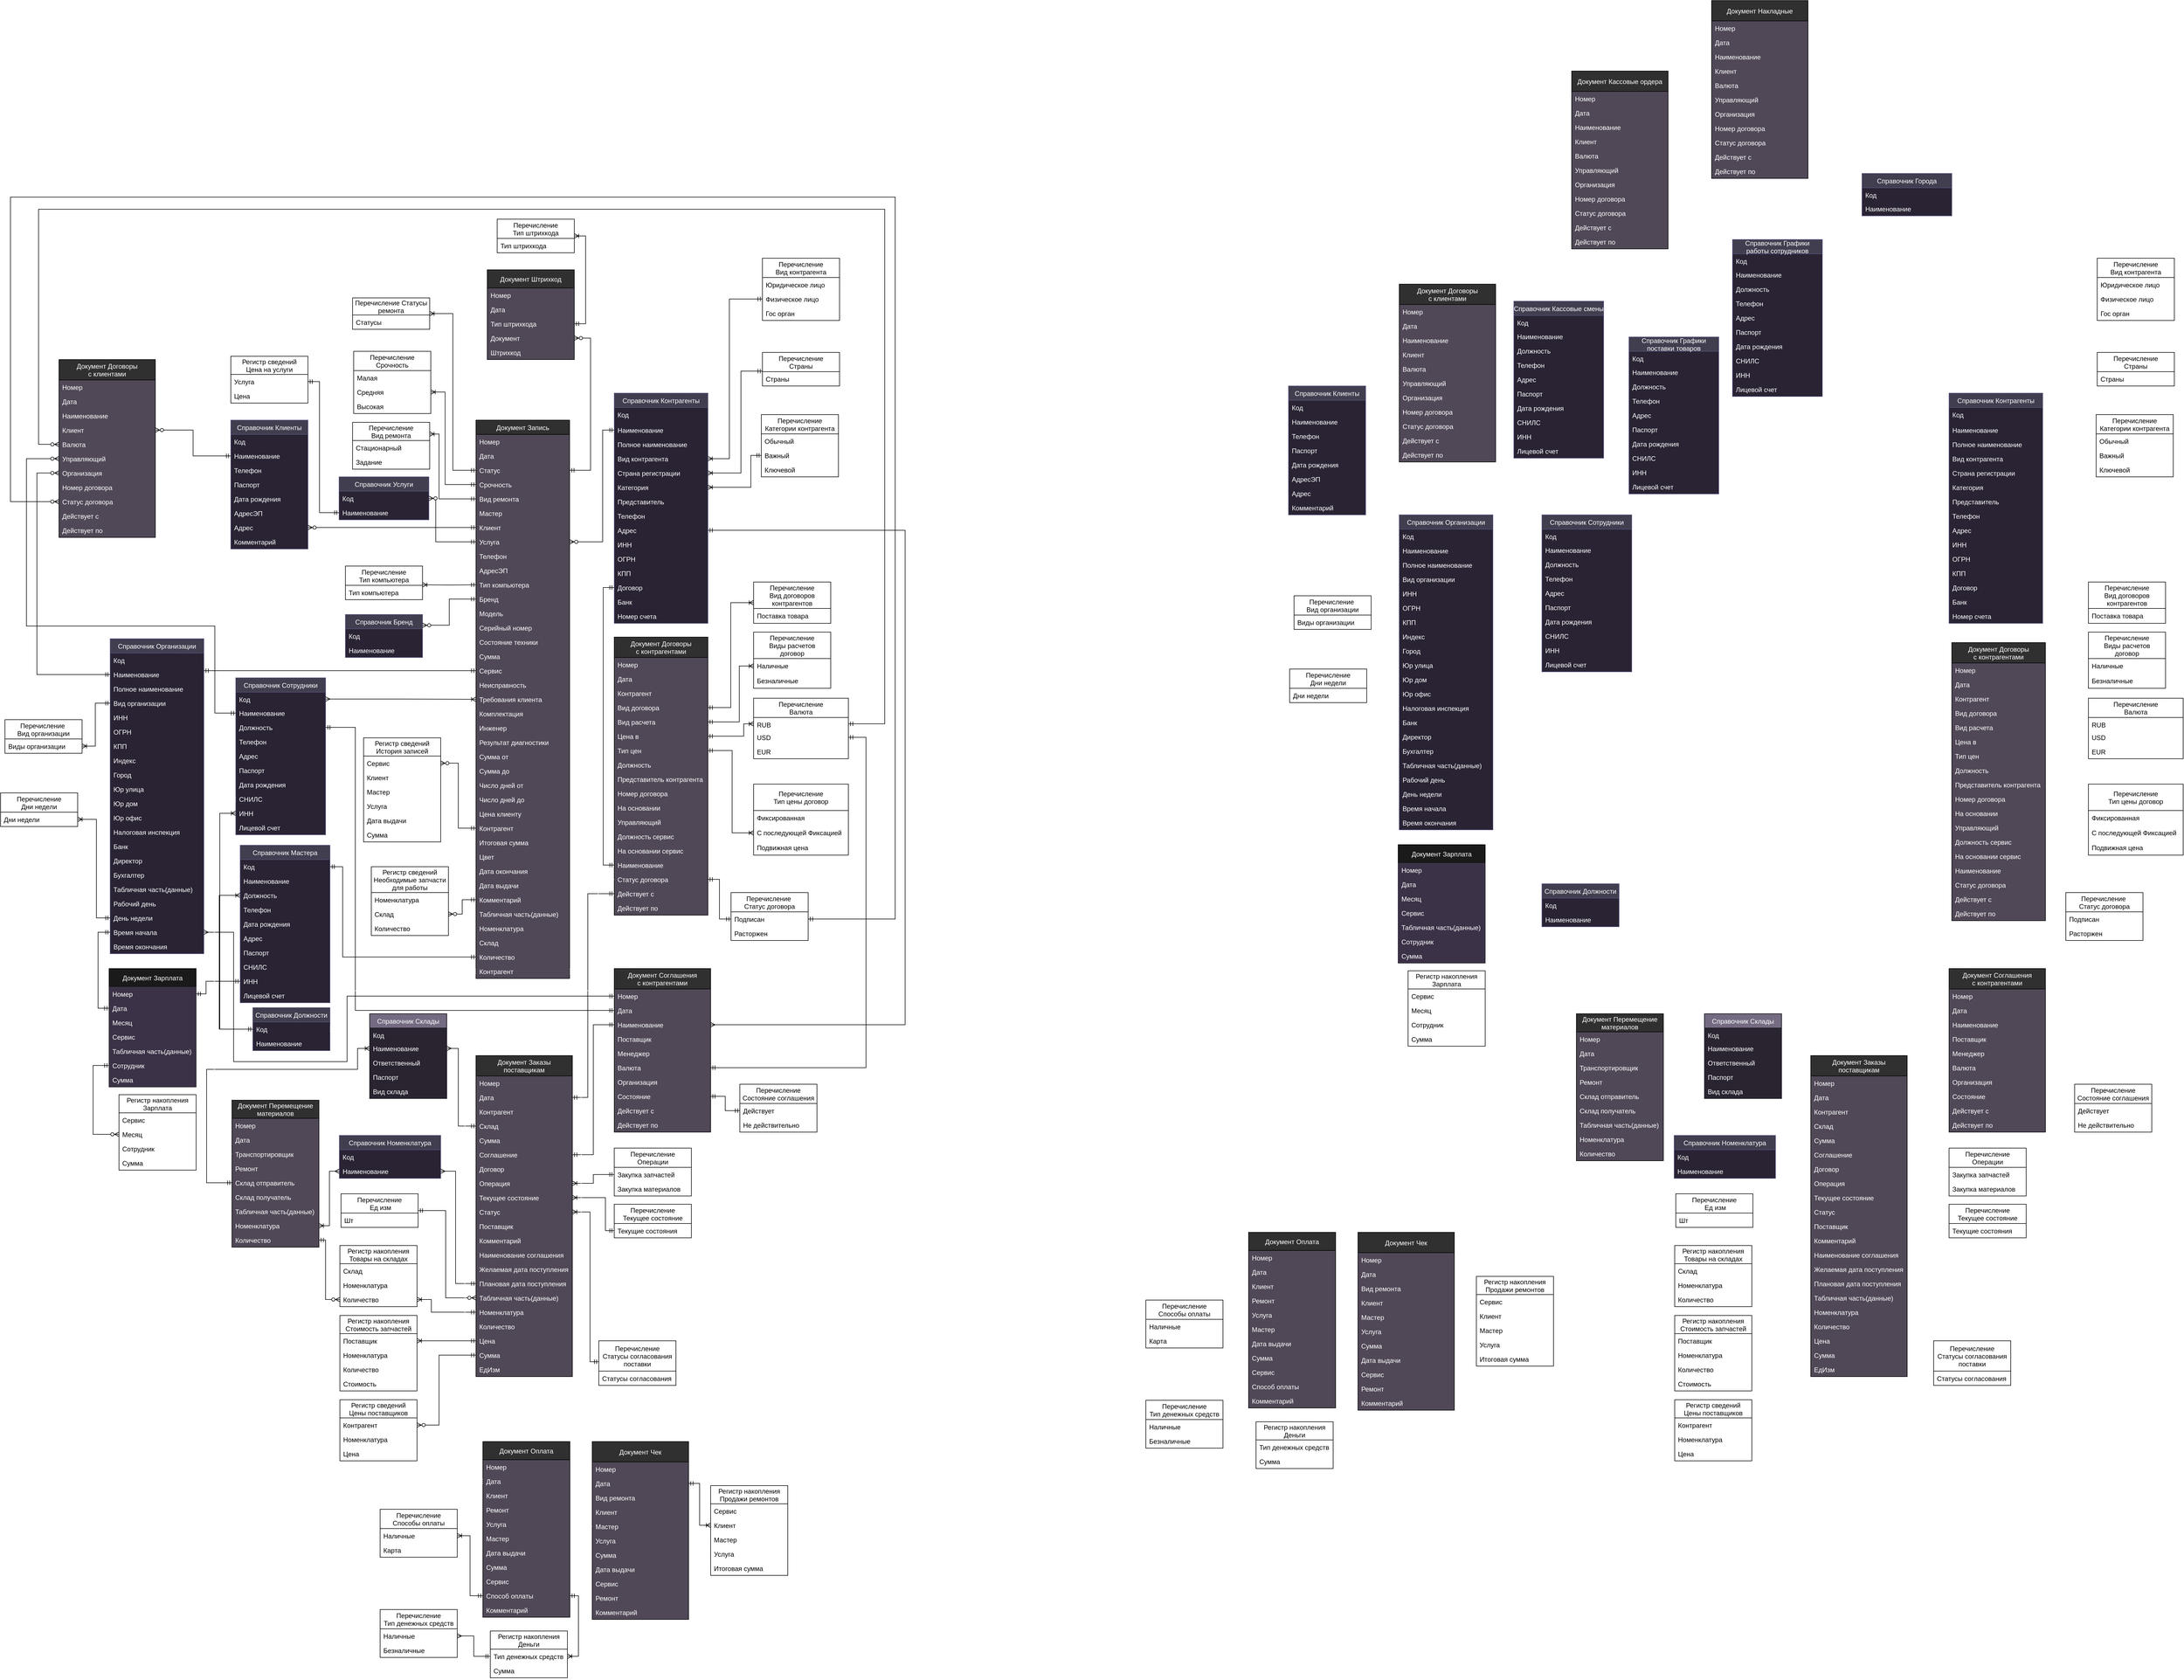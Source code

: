<mxfile version="13.9.9" type="device"><diagram id="R2lEEEUBdFMjLlhIrx00" name="Page-1"><mxGraphModel dx="3620" dy="4010" grid="0" gridSize="10" guides="1" tooltips="1" connect="1" arrows="1" fold="1" page="0" pageScale="1" pageWidth="850" pageHeight="1100" background="none" math="0" shadow="0" extFonts="Permanent Marker^https://fonts.googleapis.com/css?family=Permanent+Marker"><root><mxCell id="0"/><mxCell id="1" parent="0"/><mxCell id="OlqzD7o5aheN4o5OlWKy-8" value="Справочник Должности" style="swimlane;fontStyle=0;childLayout=stackLayout;horizontal=1;startSize=26;horizontalStack=0;resizeParent=1;resizeParentMax=0;resizeLast=0;collapsible=1;marginBottom=0;strokeColor=#56517e;swimlaneFillColor=#292333;fillColor=#413E4F;fontColor=#FFFFFF;" parent="1" vertex="1"><mxGeometry x="749" y="895" width="140" height="78" as="geometry"><mxRectangle x="182" y="133" width="163" height="26" as="alternateBounds"/></mxGeometry></mxCell><mxCell id="OlqzD7o5aheN4o5OlWKy-23" value="Код" style="text;strokeColor=none;fillColor=none;align=left;verticalAlign=top;spacingLeft=4;spacingRight=4;overflow=hidden;rotatable=0;points=[[0,0.5],[1,0.5]];portConstraint=eastwest;fontColor=#FFFFFF;" parent="OlqzD7o5aheN4o5OlWKy-8" vertex="1"><mxGeometry y="26" width="140" height="26" as="geometry"/></mxCell><mxCell id="OlqzD7o5aheN4o5OlWKy-9" value="Наименование" style="text;strokeColor=none;fillColor=none;align=left;verticalAlign=top;spacingLeft=4;spacingRight=4;overflow=hidden;rotatable=0;points=[[0,0.5],[1,0.5]];portConstraint=eastwest;fontColor=#FFFFFF;" parent="OlqzD7o5aheN4o5OlWKy-8" vertex="1"><mxGeometry y="52" width="140" height="26" as="geometry"/></mxCell><mxCell id="OlqzD7o5aheN4o5OlWKy-12" value="Справочник Клиенты" style="swimlane;fontStyle=0;childLayout=stackLayout;horizontal=1;startSize=26;horizontalStack=0;resizeParent=1;resizeParentMax=0;resizeLast=0;collapsible=1;marginBottom=0;strokeColor=#56517e;swimlaneFillColor=#292333;fillColor=#413E4F;fontColor=#FFFFFF;" parent="1" vertex="1"><mxGeometry x="709" y="-172" width="140" height="234" as="geometry"><mxRectangle x="182" y="212" width="163" height="26" as="alternateBounds"/></mxGeometry></mxCell><mxCell id="OlqzD7o5aheN4o5OlWKy-13" value="Код" style="text;strokeColor=none;fillColor=none;align=left;verticalAlign=top;spacingLeft=4;spacingRight=4;overflow=hidden;rotatable=0;points=[[0,0.5],[1,0.5]];portConstraint=eastwest;fontColor=#FFFFFF;" parent="OlqzD7o5aheN4o5OlWKy-12" vertex="1"><mxGeometry y="26" width="140" height="26" as="geometry"/></mxCell><mxCell id="OlqzD7o5aheN4o5OlWKy-14" value="Наименование" style="text;strokeColor=none;fillColor=none;align=left;verticalAlign=top;spacingLeft=4;spacingRight=4;overflow=hidden;rotatable=0;points=[[0,0.5],[1,0.5]];portConstraint=eastwest;fontColor=#FFFFFF;" parent="OlqzD7o5aheN4o5OlWKy-12" vertex="1"><mxGeometry y="52" width="140" height="26" as="geometry"/></mxCell><mxCell id="OlqzD7o5aheN4o5OlWKy-15" value="Телефон" style="text;strokeColor=none;fillColor=none;align=left;verticalAlign=top;spacingLeft=4;spacingRight=4;overflow=hidden;rotatable=0;points=[[0,0.5],[1,0.5]];portConstraint=eastwest;fontColor=#FFFFFF;" parent="OlqzD7o5aheN4o5OlWKy-12" vertex="1"><mxGeometry y="78" width="140" height="26" as="geometry"/></mxCell><mxCell id="OlqzD7o5aheN4o5OlWKy-24" value="Паспорт" style="text;strokeColor=none;fillColor=none;align=left;verticalAlign=top;spacingLeft=4;spacingRight=4;overflow=hidden;rotatable=0;points=[[0,0.5],[1,0.5]];portConstraint=eastwest;fontColor=#FFFFFF;" parent="OlqzD7o5aheN4o5OlWKy-12" vertex="1"><mxGeometry y="104" width="140" height="26" as="geometry"/></mxCell><mxCell id="OlqzD7o5aheN4o5OlWKy-22" value="Дата рождения" style="text;strokeColor=none;fillColor=none;align=left;verticalAlign=top;spacingLeft=4;spacingRight=4;overflow=hidden;rotatable=0;points=[[0,0.5],[1,0.5]];portConstraint=eastwest;fontColor=#FFFFFF;" parent="OlqzD7o5aheN4o5OlWKy-12" vertex="1"><mxGeometry y="130" width="140" height="26" as="geometry"/></mxCell><mxCell id="OlqzD7o5aheN4o5OlWKy-20" value="АдресЭП" style="text;strokeColor=none;fillColor=none;align=left;verticalAlign=top;spacingLeft=4;spacingRight=4;overflow=hidden;rotatable=0;points=[[0,0.5],[1,0.5]];portConstraint=eastwest;fontColor=#FFFFFF;" parent="OlqzD7o5aheN4o5OlWKy-12" vertex="1"><mxGeometry y="156" width="140" height="26" as="geometry"/></mxCell><mxCell id="OlqzD7o5aheN4o5OlWKy-21" value="Адрес" style="text;strokeColor=none;fillColor=none;align=left;verticalAlign=top;spacingLeft=4;spacingRight=4;overflow=hidden;rotatable=0;points=[[0,0.5],[1,0.5]];portConstraint=eastwest;fontColor=#FFFFFF;" parent="OlqzD7o5aheN4o5OlWKy-12" vertex="1"><mxGeometry y="182" width="140" height="26" as="geometry"/></mxCell><mxCell id="OlqzD7o5aheN4o5OlWKy-25" value="Комментарий" style="text;strokeColor=none;fillColor=none;align=left;verticalAlign=top;spacingLeft=4;spacingRight=4;overflow=hidden;rotatable=0;points=[[0,0.5],[1,0.5]];portConstraint=eastwest;fontColor=#FFFFFF;" parent="OlqzD7o5aheN4o5OlWKy-12" vertex="1"><mxGeometry y="208" width="140" height="26" as="geometry"/></mxCell><mxCell id="OlqzD7o5aheN4o5OlWKy-26" value="Справочник Организации" style="swimlane;fontStyle=0;childLayout=stackLayout;horizontal=1;startSize=26;horizontalStack=0;resizeParent=1;resizeParentMax=0;resizeLast=0;collapsible=1;marginBottom=0;strokeColor=#56517e;swimlaneFillColor=#292333;fillColor=#413E4F;fontColor=#FFFFFF;" parent="1" vertex="1"><mxGeometry x="490" y="225" width="170" height="572" as="geometry"><mxRectangle x="182" y="212" width="163" height="26" as="alternateBounds"/></mxGeometry></mxCell><mxCell id="OlqzD7o5aheN4o5OlWKy-27" value="Код" style="text;strokeColor=none;fillColor=none;align=left;verticalAlign=top;spacingLeft=4;spacingRight=4;overflow=hidden;rotatable=0;points=[[0,0.5],[1,0.5]];portConstraint=eastwest;fontColor=#FFFFFF;" parent="OlqzD7o5aheN4o5OlWKy-26" vertex="1"><mxGeometry y="26" width="170" height="26" as="geometry"/></mxCell><mxCell id="OlqzD7o5aheN4o5OlWKy-28" value="Наименование" style="text;strokeColor=none;fillColor=none;align=left;verticalAlign=top;spacingLeft=4;spacingRight=4;overflow=hidden;rotatable=0;points=[[0,0.5],[1,0.5]];portConstraint=eastwest;fontColor=#FFFFFF;" parent="OlqzD7o5aheN4o5OlWKy-26" vertex="1"><mxGeometry y="52" width="170" height="26" as="geometry"/></mxCell><mxCell id="OlqzD7o5aheN4o5OlWKy-29" value="Полное наименование" style="text;strokeColor=none;fillColor=none;align=left;verticalAlign=top;spacingLeft=4;spacingRight=4;overflow=hidden;rotatable=0;points=[[0,0.5],[1,0.5]];portConstraint=eastwest;fontColor=#FFFFFF;" parent="OlqzD7o5aheN4o5OlWKy-26" vertex="1"><mxGeometry y="78" width="170" height="26" as="geometry"/></mxCell><mxCell id="OlqzD7o5aheN4o5OlWKy-30" value="Вид организации" style="text;strokeColor=none;fillColor=none;align=left;verticalAlign=top;spacingLeft=4;spacingRight=4;overflow=hidden;rotatable=0;points=[[0,0.5],[1,0.5]];portConstraint=eastwest;fontColor=#FFFFFF;" parent="OlqzD7o5aheN4o5OlWKy-26" vertex="1"><mxGeometry y="104" width="170" height="26" as="geometry"/></mxCell><mxCell id="OlqzD7o5aheN4o5OlWKy-31" value="ИНН" style="text;strokeColor=none;fillColor=none;align=left;verticalAlign=top;spacingLeft=4;spacingRight=4;overflow=hidden;rotatable=0;points=[[0,0.5],[1,0.5]];portConstraint=eastwest;fontColor=#FFFFFF;" parent="OlqzD7o5aheN4o5OlWKy-26" vertex="1"><mxGeometry y="130" width="170" height="26" as="geometry"/></mxCell><mxCell id="OlqzD7o5aheN4o5OlWKy-32" value="ОГРН" style="text;strokeColor=none;fillColor=none;align=left;verticalAlign=top;spacingLeft=4;spacingRight=4;overflow=hidden;rotatable=0;points=[[0,0.5],[1,0.5]];portConstraint=eastwest;fontColor=#FFFFFF;" parent="OlqzD7o5aheN4o5OlWKy-26" vertex="1"><mxGeometry y="156" width="170" height="26" as="geometry"/></mxCell><mxCell id="OlqzD7o5aheN4o5OlWKy-33" value="КПП" style="text;strokeColor=none;fillColor=none;align=left;verticalAlign=top;spacingLeft=4;spacingRight=4;overflow=hidden;rotatable=0;points=[[0,0.5],[1,0.5]];portConstraint=eastwest;fontColor=#FFFFFF;" parent="OlqzD7o5aheN4o5OlWKy-26" vertex="1"><mxGeometry y="182" width="170" height="26" as="geometry"/></mxCell><mxCell id="OlqzD7o5aheN4o5OlWKy-34" value="Индекс" style="text;strokeColor=none;fillColor=none;align=left;verticalAlign=top;spacingLeft=4;spacingRight=4;overflow=hidden;rotatable=0;points=[[0,0.5],[1,0.5]];portConstraint=eastwest;fontColor=#FFFFFF;" parent="OlqzD7o5aheN4o5OlWKy-26" vertex="1"><mxGeometry y="208" width="170" height="26" as="geometry"/></mxCell><mxCell id="OlqzD7o5aheN4o5OlWKy-35" value="Город" style="text;strokeColor=none;fillColor=none;align=left;verticalAlign=top;spacingLeft=4;spacingRight=4;overflow=hidden;rotatable=0;points=[[0,0.5],[1,0.5]];portConstraint=eastwest;fontColor=#FFFFFF;" parent="OlqzD7o5aheN4o5OlWKy-26" vertex="1"><mxGeometry y="234" width="170" height="26" as="geometry"/></mxCell><mxCell id="OlqzD7o5aheN4o5OlWKy-36" value="Юр улица" style="text;strokeColor=none;fillColor=none;align=left;verticalAlign=top;spacingLeft=4;spacingRight=4;overflow=hidden;rotatable=0;points=[[0,0.5],[1,0.5]];portConstraint=eastwest;fontColor=#FFFFFF;" parent="OlqzD7o5aheN4o5OlWKy-26" vertex="1"><mxGeometry y="260" width="170" height="26" as="geometry"/></mxCell><mxCell id="OlqzD7o5aheN4o5OlWKy-37" value="Юр дом" style="text;strokeColor=none;fillColor=none;align=left;verticalAlign=top;spacingLeft=4;spacingRight=4;overflow=hidden;rotatable=0;points=[[0,0.5],[1,0.5]];portConstraint=eastwest;fontColor=#FFFFFF;" parent="OlqzD7o5aheN4o5OlWKy-26" vertex="1"><mxGeometry y="286" width="170" height="26" as="geometry"/></mxCell><mxCell id="OlqzD7o5aheN4o5OlWKy-38" value="Юр офис" style="text;strokeColor=none;fillColor=none;align=left;verticalAlign=top;spacingLeft=4;spacingRight=4;overflow=hidden;rotatable=0;points=[[0,0.5],[1,0.5]];portConstraint=eastwest;fontColor=#FFFFFF;" parent="OlqzD7o5aheN4o5OlWKy-26" vertex="1"><mxGeometry y="312" width="170" height="26" as="geometry"/></mxCell><mxCell id="OlqzD7o5aheN4o5OlWKy-39" value="Налоговая инспекция" style="text;strokeColor=none;fillColor=none;align=left;verticalAlign=top;spacingLeft=4;spacingRight=4;overflow=hidden;rotatable=0;points=[[0,0.5],[1,0.5]];portConstraint=eastwest;fontColor=#FFFFFF;" parent="OlqzD7o5aheN4o5OlWKy-26" vertex="1"><mxGeometry y="338" width="170" height="26" as="geometry"/></mxCell><mxCell id="OlqzD7o5aheN4o5OlWKy-40" value="Банк" style="text;strokeColor=none;fillColor=none;align=left;verticalAlign=top;spacingLeft=4;spacingRight=4;overflow=hidden;rotatable=0;points=[[0,0.5],[1,0.5]];portConstraint=eastwest;fontColor=#FFFFFF;" parent="OlqzD7o5aheN4o5OlWKy-26" vertex="1"><mxGeometry y="364" width="170" height="26" as="geometry"/></mxCell><mxCell id="OlqzD7o5aheN4o5OlWKy-41" value="Директор" style="text;strokeColor=none;fillColor=none;align=left;verticalAlign=top;spacingLeft=4;spacingRight=4;overflow=hidden;rotatable=0;points=[[0,0.5],[1,0.5]];portConstraint=eastwest;fontColor=#FFFFFF;" parent="OlqzD7o5aheN4o5OlWKy-26" vertex="1"><mxGeometry y="390" width="170" height="26" as="geometry"/></mxCell><mxCell id="OlqzD7o5aheN4o5OlWKy-42" value="Бухгалтер" style="text;strokeColor=none;fillColor=none;align=left;verticalAlign=top;spacingLeft=4;spacingRight=4;overflow=hidden;rotatable=0;points=[[0,0.5],[1,0.5]];portConstraint=eastwest;fontColor=#FFFFFF;" parent="OlqzD7o5aheN4o5OlWKy-26" vertex="1"><mxGeometry y="416" width="170" height="26" as="geometry"/></mxCell><mxCell id="OlqzD7o5aheN4o5OlWKy-114" value="Табличная часть(данные)" style="text;strokeColor=none;fillColor=none;align=left;verticalAlign=top;spacingLeft=4;spacingRight=4;overflow=hidden;rotatable=0;points=[[0,0.5],[1,0.5]];portConstraint=eastwest;fontColor=#FFFFFF;" parent="OlqzD7o5aheN4o5OlWKy-26" vertex="1"><mxGeometry y="442" width="170" height="26" as="geometry"/></mxCell><mxCell id="OlqzD7o5aheN4o5OlWKy-115" value="Рабочий день" style="text;strokeColor=none;fillColor=none;align=left;verticalAlign=top;spacingLeft=4;spacingRight=4;overflow=hidden;rotatable=0;points=[[0,0.5],[1,0.5]];portConstraint=eastwest;fontColor=#FFFFFF;" parent="OlqzD7o5aheN4o5OlWKy-26" vertex="1"><mxGeometry y="468" width="170" height="26" as="geometry"/></mxCell><mxCell id="OlqzD7o5aheN4o5OlWKy-116" value="День недели" style="text;strokeColor=none;fillColor=none;align=left;verticalAlign=top;spacingLeft=4;spacingRight=4;overflow=hidden;rotatable=0;points=[[0,0.5],[1,0.5]];portConstraint=eastwest;fontColor=#FFFFFF;" parent="OlqzD7o5aheN4o5OlWKy-26" vertex="1"><mxGeometry y="494" width="170" height="26" as="geometry"/></mxCell><mxCell id="OlqzD7o5aheN4o5OlWKy-117" value="Время начала" style="text;strokeColor=none;fillColor=none;align=left;verticalAlign=top;spacingLeft=4;spacingRight=4;overflow=hidden;rotatable=0;points=[[0,0.5],[1,0.5]];portConstraint=eastwest;fontColor=#FFFFFF;" parent="OlqzD7o5aheN4o5OlWKy-26" vertex="1"><mxGeometry y="520" width="170" height="26" as="geometry"/></mxCell><mxCell id="OlqzD7o5aheN4o5OlWKy-118" value="Время окончания" style="text;strokeColor=none;fillColor=none;align=left;verticalAlign=top;spacingLeft=4;spacingRight=4;overflow=hidden;rotatable=0;points=[[0,0.5],[1,0.5]];portConstraint=eastwest;fontColor=#FFFFFF;" parent="OlqzD7o5aheN4o5OlWKy-26" vertex="1"><mxGeometry y="546" width="170" height="26" as="geometry"/></mxCell><mxCell id="OlqzD7o5aheN4o5OlWKy-45" value="Справочник Сотрудники" style="swimlane;fontStyle=0;childLayout=stackLayout;horizontal=1;startSize=26;horizontalStack=0;resizeParent=1;resizeParentMax=0;resizeLast=0;collapsible=1;marginBottom=0;strokeColor=#56517e;swimlaneFillColor=#292333;fillColor=#413E4F;fontColor=#FFFFFF;" parent="1" vertex="1"><mxGeometry x="718" y="296" width="163" height="285" as="geometry"><mxRectangle x="182" y="212" width="163" height="26" as="alternateBounds"/></mxGeometry></mxCell><mxCell id="OlqzD7o5aheN4o5OlWKy-46" value="Код" style="text;strokeColor=none;fillColor=none;align=left;verticalAlign=top;spacingLeft=4;spacingRight=4;overflow=hidden;rotatable=0;points=[[0,0.5],[1,0.5]];portConstraint=eastwest;fontColor=#FFFFFF;" parent="OlqzD7o5aheN4o5OlWKy-45" vertex="1"><mxGeometry y="26" width="163" height="25" as="geometry"/></mxCell><mxCell id="OlqzD7o5aheN4o5OlWKy-47" value="Наименование" style="text;strokeColor=none;fillColor=none;align=left;verticalAlign=top;spacingLeft=4;spacingRight=4;overflow=hidden;rotatable=0;points=[[0,0.5],[1,0.5]];portConstraint=eastwest;fontColor=#FFFFFF;" parent="OlqzD7o5aheN4o5OlWKy-45" vertex="1"><mxGeometry y="51" width="163" height="26" as="geometry"/></mxCell><mxCell id="OlqzD7o5aheN4o5OlWKy-48" value="Должность" style="text;strokeColor=none;fillColor=none;align=left;verticalAlign=top;spacingLeft=4;spacingRight=4;overflow=hidden;rotatable=0;points=[[0,0.5],[1,0.5]];portConstraint=eastwest;fontColor=#FFFFFF;" parent="OlqzD7o5aheN4o5OlWKy-45" vertex="1"><mxGeometry y="77" width="163" height="26" as="geometry"/></mxCell><mxCell id="OlqzD7o5aheN4o5OlWKy-49" value="Телефон" style="text;strokeColor=none;fillColor=none;align=left;verticalAlign=top;spacingLeft=4;spacingRight=4;overflow=hidden;rotatable=0;points=[[0,0.5],[1,0.5]];portConstraint=eastwest;fontColor=#FFFFFF;" parent="OlqzD7o5aheN4o5OlWKy-45" vertex="1"><mxGeometry y="103" width="163" height="26" as="geometry"/></mxCell><mxCell id="OlqzD7o5aheN4o5OlWKy-50" value="Адрес" style="text;strokeColor=none;fillColor=none;align=left;verticalAlign=top;spacingLeft=4;spacingRight=4;overflow=hidden;rotatable=0;points=[[0,0.5],[1,0.5]];portConstraint=eastwest;fontColor=#FFFFFF;" parent="OlqzD7o5aheN4o5OlWKy-45" vertex="1"><mxGeometry y="129" width="163" height="26" as="geometry"/></mxCell><mxCell id="OlqzD7o5aheN4o5OlWKy-51" value="Паспорт" style="text;strokeColor=none;fillColor=none;align=left;verticalAlign=top;spacingLeft=4;spacingRight=4;overflow=hidden;rotatable=0;points=[[0,0.5],[1,0.5]];portConstraint=eastwest;fontColor=#FFFFFF;" parent="OlqzD7o5aheN4o5OlWKy-45" vertex="1"><mxGeometry y="155" width="163" height="26" as="geometry"/></mxCell><mxCell id="OlqzD7o5aheN4o5OlWKy-52" value="Дата рождения" style="text;strokeColor=none;fillColor=none;align=left;verticalAlign=top;spacingLeft=4;spacingRight=4;overflow=hidden;rotatable=0;points=[[0,0.5],[1,0.5]];portConstraint=eastwest;fontColor=#FFFFFF;" parent="OlqzD7o5aheN4o5OlWKy-45" vertex="1"><mxGeometry y="181" width="163" height="26" as="geometry"/></mxCell><mxCell id="OlqzD7o5aheN4o5OlWKy-53" value="СНИЛС" style="text;strokeColor=none;fillColor=none;align=left;verticalAlign=top;spacingLeft=4;spacingRight=4;overflow=hidden;rotatable=0;points=[[0,0.5],[1,0.5]];portConstraint=eastwest;fontColor=#FFFFFF;" parent="OlqzD7o5aheN4o5OlWKy-45" vertex="1"><mxGeometry y="207" width="163" height="26" as="geometry"/></mxCell><mxCell id="OlqzD7o5aheN4o5OlWKy-54" value="ИНН" style="text;strokeColor=none;fillColor=none;align=left;verticalAlign=top;spacingLeft=4;spacingRight=4;overflow=hidden;rotatable=0;points=[[0,0.5],[1,0.5]];portConstraint=eastwest;fontColor=#FFFFFF;" parent="OlqzD7o5aheN4o5OlWKy-45" vertex="1"><mxGeometry y="233" width="163" height="26" as="geometry"/></mxCell><mxCell id="OlqzD7o5aheN4o5OlWKy-55" value="Лицевой счет" style="text;strokeColor=none;fillColor=none;align=left;verticalAlign=top;spacingLeft=4;spacingRight=4;overflow=hidden;rotatable=0;points=[[0,0.5],[1,0.5]];portConstraint=eastwest;fontColor=#FFFFFF;" parent="OlqzD7o5aheN4o5OlWKy-45" vertex="1"><mxGeometry y="259" width="163" height="26" as="geometry"/></mxCell><mxCell id="OlqzD7o5aheN4o5OlWKy-62" value="Справочник Услуги" style="swimlane;fontStyle=0;childLayout=stackLayout;horizontal=1;startSize=26;horizontalStack=0;resizeParent=1;resizeParentMax=0;resizeLast=0;collapsible=1;marginBottom=0;strokeColor=#56517e;swimlaneFillColor=#292333;fillColor=#413E4F;fontColor=#FFFFFF;" parent="1" vertex="1"><mxGeometry x="905.5" y="-69" width="163" height="78" as="geometry"><mxRectangle x="182" y="212" width="163" height="26" as="alternateBounds"/></mxGeometry></mxCell><mxCell id="OlqzD7o5aheN4o5OlWKy-63" value="Код" style="text;strokeColor=none;fillColor=none;align=left;verticalAlign=top;spacingLeft=4;spacingRight=4;overflow=hidden;rotatable=0;points=[[0,0.5],[1,0.5]];portConstraint=eastwest;fontColor=#FFFFFF;" parent="OlqzD7o5aheN4o5OlWKy-62" vertex="1"><mxGeometry y="26" width="163" height="26" as="geometry"/></mxCell><mxCell id="OlqzD7o5aheN4o5OlWKy-64" value="Наименование" style="text;strokeColor=none;fillColor=none;align=left;verticalAlign=top;spacingLeft=4;spacingRight=4;overflow=hidden;rotatable=0;points=[[0,0.5],[1,0.5]];portConstraint=eastwest;fontColor=#FFFFFF;" parent="OlqzD7o5aheN4o5OlWKy-62" vertex="1"><mxGeometry y="52" width="163" height="26" as="geometry"/></mxCell><mxCell id="OlqzD7o5aheN4o5OlWKy-73" value="Справочник Бренд" style="swimlane;fontStyle=0;childLayout=stackLayout;horizontal=1;startSize=26;horizontalStack=0;resizeParent=1;resizeParentMax=0;resizeLast=0;collapsible=1;marginBottom=0;strokeColor=#56517e;swimlaneFillColor=#292333;fillColor=#413E4F;fontColor=#FFFFFF;" parent="1" vertex="1"><mxGeometry x="917" y="181" width="140" height="78" as="geometry"><mxRectangle x="182" y="212" width="163" height="26" as="alternateBounds"/></mxGeometry></mxCell><mxCell id="OlqzD7o5aheN4o5OlWKy-74" value="Код" style="text;strokeColor=none;fillColor=none;align=left;verticalAlign=top;spacingLeft=4;spacingRight=4;overflow=hidden;rotatable=0;points=[[0,0.5],[1,0.5]];portConstraint=eastwest;fontColor=#FFFFFF;" parent="OlqzD7o5aheN4o5OlWKy-73" vertex="1"><mxGeometry y="26" width="140" height="26" as="geometry"/></mxCell><mxCell id="OlqzD7o5aheN4o5OlWKy-75" value="Наименование" style="text;strokeColor=none;fillColor=none;align=left;verticalAlign=top;spacingLeft=4;spacingRight=4;overflow=hidden;rotatable=0;points=[[0,0.5],[1,0.5]];portConstraint=eastwest;fontColor=#FFFFFF;" parent="OlqzD7o5aheN4o5OlWKy-73" vertex="1"><mxGeometry y="52" width="140" height="26" as="geometry"/></mxCell><mxCell id="OlqzD7o5aheN4o5OlWKy-82" value="Справочник Склады" style="swimlane;fontStyle=0;childLayout=stackLayout;horizontal=1;startSize=26;horizontalStack=0;resizeParent=1;resizeParentMax=0;resizeLast=0;collapsible=1;marginBottom=0;labelBackgroundColor=none;fillColor=#746B82;fontColor=#FFFFFF;" parent="1" vertex="1"><mxGeometry x="961" y="906" width="140" height="154" as="geometry"><mxRectangle x="182" y="212" width="163" height="26" as="alternateBounds"/></mxGeometry></mxCell><mxCell id="OlqzD7o5aheN4o5OlWKy-83" value="Код" style="text;strokeColor=none;align=left;verticalAlign=top;spacingLeft=4;spacingRight=4;overflow=hidden;rotatable=0;points=[[0,0.5],[1,0.5]];portConstraint=eastwest;fillColor=#292430;fontColor=#FFFFFF;" parent="OlqzD7o5aheN4o5OlWKy-82" vertex="1"><mxGeometry y="26" width="140" height="24" as="geometry"/></mxCell><mxCell id="OlqzD7o5aheN4o5OlWKy-84" value="Наименование" style="text;strokeColor=none;align=left;verticalAlign=top;spacingLeft=4;spacingRight=4;overflow=hidden;rotatable=0;points=[[0,0.5],[1,0.5]];portConstraint=eastwest;fillColor=#292430;fontColor=#FFFFFF;" parent="OlqzD7o5aheN4o5OlWKy-82" vertex="1"><mxGeometry y="50" width="140" height="26" as="geometry"/></mxCell><mxCell id="OlqzD7o5aheN4o5OlWKy-85" value="Ответственный" style="text;strokeColor=none;align=left;verticalAlign=top;spacingLeft=4;spacingRight=4;overflow=hidden;rotatable=0;points=[[0,0.5],[1,0.5]];portConstraint=eastwest;fillColor=#292430;fontColor=#FFFFFF;" parent="OlqzD7o5aheN4o5OlWKy-82" vertex="1"><mxGeometry y="76" width="140" height="26" as="geometry"/></mxCell><mxCell id="OlqzD7o5aheN4o5OlWKy-86" value="Паспорт" style="text;strokeColor=none;align=left;verticalAlign=top;spacingLeft=4;spacingRight=4;overflow=hidden;rotatable=0;points=[[0,0.5],[1,0.5]];portConstraint=eastwest;fillColor=#292430;fontColor=#FFFFFF;" parent="OlqzD7o5aheN4o5OlWKy-82" vertex="1"><mxGeometry y="102" width="140" height="26" as="geometry"/></mxCell><mxCell id="OlqzD7o5aheN4o5OlWKy-87" value="Вид склада" style="text;strokeColor=none;align=left;verticalAlign=top;spacingLeft=4;spacingRight=4;overflow=hidden;rotatable=0;points=[[0,0.5],[1,0.5]];portConstraint=eastwest;fillColor=#292430;fontColor=#FFFFFF;" parent="OlqzD7o5aheN4o5OlWKy-82" vertex="1"><mxGeometry y="128" width="140" height="26" as="geometry"/></mxCell><mxCell id="OlqzD7o5aheN4o5OlWKy-97" value="Справочник Контрагенты" style="swimlane;fontStyle=0;childLayout=stackLayout;horizontal=1;startSize=26;horizontalStack=0;resizeParent=1;resizeParentMax=0;resizeLast=0;collapsible=1;marginBottom=0;strokeColor=#56517e;swimlaneFillColor=#292333;fillColor=#413E4F;fontColor=#FFFFFF;" parent="1" vertex="1"><mxGeometry x="1405" y="-221" width="170" height="418" as="geometry"><mxRectangle x="182" y="212" width="163" height="26" as="alternateBounds"/></mxGeometry></mxCell><mxCell id="OlqzD7o5aheN4o5OlWKy-98" value="Код" style="text;strokeColor=none;fillColor=none;align=left;verticalAlign=top;spacingLeft=4;spacingRight=4;overflow=hidden;rotatable=0;points=[[0,0.5],[1,0.5]];portConstraint=eastwest;fontColor=#FFFFFF;" parent="OlqzD7o5aheN4o5OlWKy-97" vertex="1"><mxGeometry y="26" width="170" height="28" as="geometry"/></mxCell><mxCell id="OlqzD7o5aheN4o5OlWKy-99" value="Наименование" style="text;strokeColor=none;fillColor=none;align=left;verticalAlign=top;spacingLeft=4;spacingRight=4;overflow=hidden;rotatable=0;points=[[0,0.5],[1,0.5]];portConstraint=eastwest;fontColor=#FFFFFF;" parent="OlqzD7o5aheN4o5OlWKy-97" vertex="1"><mxGeometry y="54" width="170" height="26" as="geometry"/></mxCell><mxCell id="OlqzD7o5aheN4o5OlWKy-100" value="Полное наименование" style="text;strokeColor=none;fillColor=none;align=left;verticalAlign=top;spacingLeft=4;spacingRight=4;overflow=hidden;rotatable=0;points=[[0,0.5],[1,0.5]];portConstraint=eastwest;fontColor=#FFFFFF;" parent="OlqzD7o5aheN4o5OlWKy-97" vertex="1"><mxGeometry y="80" width="170" height="26" as="geometry"/></mxCell><mxCell id="OlqzD7o5aheN4o5OlWKy-101" value="Вид контрагента" style="text;strokeColor=none;fillColor=none;align=left;verticalAlign=top;spacingLeft=4;spacingRight=4;overflow=hidden;rotatable=0;points=[[0,0.5],[1,0.5]];portConstraint=eastwest;fontColor=#FFFFFF;" parent="OlqzD7o5aheN4o5OlWKy-97" vertex="1"><mxGeometry y="106" width="170" height="26" as="geometry"/></mxCell><mxCell id="OlqzD7o5aheN4o5OlWKy-578" value="Страна регистрации" style="text;strokeColor=none;fillColor=none;align=left;verticalAlign=top;spacingLeft=4;spacingRight=4;overflow=hidden;rotatable=0;points=[[0,0.5],[1,0.5]];portConstraint=eastwest;fontColor=#FFFFFF;" parent="OlqzD7o5aheN4o5OlWKy-97" vertex="1"><mxGeometry y="132" width="170" height="26" as="geometry"/></mxCell><mxCell id="OlqzD7o5aheN4o5OlWKy-112" value="Категория" style="text;strokeColor=none;fillColor=none;align=left;verticalAlign=top;spacingLeft=4;spacingRight=4;overflow=hidden;rotatable=0;points=[[0,0.5],[1,0.5]];portConstraint=eastwest;fontColor=#FFFFFF;" parent="OlqzD7o5aheN4o5OlWKy-97" vertex="1"><mxGeometry y="158" width="170" height="26" as="geometry"/></mxCell><mxCell id="OlqzD7o5aheN4o5OlWKy-110" value="Представитель" style="text;strokeColor=none;fillColor=none;align=left;verticalAlign=top;spacingLeft=4;spacingRight=4;overflow=hidden;rotatable=0;points=[[0,0.5],[1,0.5]];portConstraint=eastwest;fontColor=#FFFFFF;" parent="OlqzD7o5aheN4o5OlWKy-97" vertex="1"><mxGeometry y="184" width="170" height="26" as="geometry"/></mxCell><mxCell id="OlqzD7o5aheN4o5OlWKy-119" value="Телефон" style="text;strokeColor=none;fillColor=none;align=left;verticalAlign=top;spacingLeft=4;spacingRight=4;overflow=hidden;rotatable=0;points=[[0,0.5],[1,0.5]];portConstraint=eastwest;fontColor=#FFFFFF;" parent="OlqzD7o5aheN4o5OlWKy-97" vertex="1"><mxGeometry y="210" width="170" height="26" as="geometry"/></mxCell><mxCell id="OlqzD7o5aheN4o5OlWKy-106" value="Адрес" style="text;strokeColor=none;fillColor=none;align=left;verticalAlign=top;spacingLeft=4;spacingRight=4;overflow=hidden;rotatable=0;points=[[0,0.5],[1,0.5]];portConstraint=eastwest;fontColor=#FFFFFF;" parent="OlqzD7o5aheN4o5OlWKy-97" vertex="1"><mxGeometry y="236" width="170" height="26" as="geometry"/></mxCell><mxCell id="OlqzD7o5aheN4o5OlWKy-102" value="ИНН" style="text;strokeColor=none;fillColor=none;align=left;verticalAlign=top;spacingLeft=4;spacingRight=4;overflow=hidden;rotatable=0;points=[[0,0.5],[1,0.5]];portConstraint=eastwest;fontColor=#FFFFFF;" parent="OlqzD7o5aheN4o5OlWKy-97" vertex="1"><mxGeometry y="262" width="170" height="26" as="geometry"/></mxCell><mxCell id="OlqzD7o5aheN4o5OlWKy-103" value="ОГРН" style="text;strokeColor=none;fillColor=none;align=left;verticalAlign=top;spacingLeft=4;spacingRight=4;overflow=hidden;rotatable=0;points=[[0,0.5],[1,0.5]];portConstraint=eastwest;fontColor=#FFFFFF;" parent="OlqzD7o5aheN4o5OlWKy-97" vertex="1"><mxGeometry y="288" width="170" height="26" as="geometry"/></mxCell><mxCell id="OlqzD7o5aheN4o5OlWKy-104" value="КПП" style="text;strokeColor=none;fillColor=none;align=left;verticalAlign=top;spacingLeft=4;spacingRight=4;overflow=hidden;rotatable=0;points=[[0,0.5],[1,0.5]];portConstraint=eastwest;fontColor=#FFFFFF;" parent="OlqzD7o5aheN4o5OlWKy-97" vertex="1"><mxGeometry y="314" width="170" height="26" as="geometry"/></mxCell><mxCell id="OlqzD7o5aheN4o5OlWKy-105" value="Договор" style="text;strokeColor=none;fillColor=none;align=left;verticalAlign=top;spacingLeft=4;spacingRight=4;overflow=hidden;rotatable=0;points=[[0,0.5],[1,0.5]];portConstraint=eastwest;fontColor=#FFFFFF;" parent="OlqzD7o5aheN4o5OlWKy-97" vertex="1"><mxGeometry y="340" width="170" height="26" as="geometry"/></mxCell><mxCell id="OlqzD7o5aheN4o5OlWKy-111" value="Банк" style="text;strokeColor=none;fillColor=none;align=left;verticalAlign=top;spacingLeft=4;spacingRight=4;overflow=hidden;rotatable=0;points=[[0,0.5],[1,0.5]];portConstraint=eastwest;fontColor=#FFFFFF;" parent="OlqzD7o5aheN4o5OlWKy-97" vertex="1"><mxGeometry y="366" width="170" height="26" as="geometry"/></mxCell><mxCell id="OlqzD7o5aheN4o5OlWKy-109" value="Номер счета" style="text;strokeColor=none;fillColor=none;align=left;verticalAlign=top;spacingLeft=4;spacingRight=4;overflow=hidden;rotatable=0;points=[[0,0.5],[1,0.5]];portConstraint=eastwest;fontColor=#FFFFFF;" parent="OlqzD7o5aheN4o5OlWKy-97" vertex="1"><mxGeometry y="392" width="170" height="26" as="geometry"/></mxCell><mxCell id="OlqzD7o5aheN4o5OlWKy-135" value="Справочник Номенклатура" style="swimlane;fontStyle=0;childLayout=stackLayout;horizontal=1;startSize=26;horizontalStack=0;resizeParent=1;resizeParentMax=0;resizeLast=0;collapsible=1;marginBottom=0;strokeColor=#56517e;swimlaneFillColor=#292333;fillColor=#413E4F;fontColor=#FFFFFF;" parent="1" vertex="1"><mxGeometry x="906" y="1127" width="184" height="78" as="geometry"><mxRectangle x="182" y="212" width="163" height="26" as="alternateBounds"/></mxGeometry></mxCell><mxCell id="OlqzD7o5aheN4o5OlWKy-136" value="Код" style="text;strokeColor=none;fillColor=none;align=left;verticalAlign=top;spacingLeft=4;spacingRight=4;overflow=hidden;rotatable=0;points=[[0,0.5],[1,0.5]];portConstraint=eastwest;fontColor=#FFFFFF;" parent="OlqzD7o5aheN4o5OlWKy-135" vertex="1"><mxGeometry y="26" width="184" height="26" as="geometry"/></mxCell><mxCell id="OlqzD7o5aheN4o5OlWKy-137" value="Наименование" style="text;strokeColor=none;fillColor=none;align=left;verticalAlign=top;spacingLeft=4;spacingRight=4;overflow=hidden;rotatable=0;points=[[0,0.5],[1,0.5]];portConstraint=eastwest;fontColor=#FFFFFF;" parent="OlqzD7o5aheN4o5OlWKy-135" vertex="1"><mxGeometry y="52" width="184" height="26" as="geometry"/></mxCell><mxCell id="OlqzD7o5aheN4o5OlWKy-138" value="Справочник Мастера" style="swimlane;fontStyle=0;childLayout=stackLayout;horizontal=1;startSize=26;horizontalStack=0;resizeParent=1;resizeParentMax=0;resizeLast=0;collapsible=1;marginBottom=0;strokeColor=#56517e;swimlaneFillColor=#292333;fillColor=#413E4F;fontColor=#FFFFFF;" parent="1" vertex="1"><mxGeometry x="726" y="600" width="163" height="286" as="geometry"><mxRectangle x="182" y="212" width="163" height="26" as="alternateBounds"/></mxGeometry></mxCell><mxCell id="OlqzD7o5aheN4o5OlWKy-139" value="Код" style="text;strokeColor=none;fillColor=none;align=left;verticalAlign=top;spacingLeft=4;spacingRight=4;overflow=hidden;rotatable=0;points=[[0,0.5],[1,0.5]];portConstraint=eastwest;fontColor=#FFFFFF;" parent="OlqzD7o5aheN4o5OlWKy-138" vertex="1"><mxGeometry y="26" width="163" height="26" as="geometry"/></mxCell><mxCell id="OlqzD7o5aheN4o5OlWKy-140" value="Наименование" style="text;strokeColor=none;fillColor=none;align=left;verticalAlign=top;spacingLeft=4;spacingRight=4;overflow=hidden;rotatable=0;points=[[0,0.5],[1,0.5]];portConstraint=eastwest;fontColor=#FFFFFF;" parent="OlqzD7o5aheN4o5OlWKy-138" vertex="1"><mxGeometry y="52" width="163" height="26" as="geometry"/></mxCell><mxCell id="OlqzD7o5aheN4o5OlWKy-141" value="Должность" style="text;strokeColor=none;fillColor=none;align=left;verticalAlign=top;spacingLeft=4;spacingRight=4;overflow=hidden;rotatable=0;points=[[0,0.5],[1,0.5]];portConstraint=eastwest;fontColor=#FFFFFF;" parent="OlqzD7o5aheN4o5OlWKy-138" vertex="1"><mxGeometry y="78" width="163" height="26" as="geometry"/></mxCell><mxCell id="OlqzD7o5aheN4o5OlWKy-142" value="Телефон" style="text;strokeColor=none;fillColor=none;align=left;verticalAlign=top;spacingLeft=4;spacingRight=4;overflow=hidden;rotatable=0;points=[[0,0.5],[1,0.5]];portConstraint=eastwest;fontColor=#FFFFFF;" parent="OlqzD7o5aheN4o5OlWKy-138" vertex="1"><mxGeometry y="104" width="163" height="26" as="geometry"/></mxCell><mxCell id="OlqzD7o5aheN4o5OlWKy-145" value="Дата рождения" style="text;strokeColor=none;fillColor=none;align=left;verticalAlign=top;spacingLeft=4;spacingRight=4;overflow=hidden;rotatable=0;points=[[0,0.5],[1,0.5]];portConstraint=eastwest;fontColor=#FFFFFF;" parent="OlqzD7o5aheN4o5OlWKy-138" vertex="1"><mxGeometry y="130" width="163" height="26" as="geometry"/></mxCell><mxCell id="OlqzD7o5aheN4o5OlWKy-143" value="Адрес" style="text;strokeColor=none;fillColor=none;align=left;verticalAlign=top;spacingLeft=4;spacingRight=4;overflow=hidden;rotatable=0;points=[[0,0.5],[1,0.5]];portConstraint=eastwest;fontColor=#FFFFFF;" parent="OlqzD7o5aheN4o5OlWKy-138" vertex="1"><mxGeometry y="156" width="163" height="26" as="geometry"/></mxCell><mxCell id="OlqzD7o5aheN4o5OlWKy-144" value="Паспорт" style="text;strokeColor=none;fillColor=none;align=left;verticalAlign=top;spacingLeft=4;spacingRight=4;overflow=hidden;rotatable=0;points=[[0,0.5],[1,0.5]];portConstraint=eastwest;fontColor=#FFFFFF;" parent="OlqzD7o5aheN4o5OlWKy-138" vertex="1"><mxGeometry y="182" width="163" height="26" as="geometry"/></mxCell><mxCell id="OlqzD7o5aheN4o5OlWKy-146" value="СНИЛС" style="text;strokeColor=none;fillColor=none;align=left;verticalAlign=top;spacingLeft=4;spacingRight=4;overflow=hidden;rotatable=0;points=[[0,0.5],[1,0.5]];portConstraint=eastwest;fontColor=#FFFFFF;" parent="OlqzD7o5aheN4o5OlWKy-138" vertex="1"><mxGeometry y="208" width="163" height="26" as="geometry"/></mxCell><mxCell id="OlqzD7o5aheN4o5OlWKy-147" value="ИНН" style="text;strokeColor=none;fillColor=none;align=left;verticalAlign=top;spacingLeft=4;spacingRight=4;overflow=hidden;rotatable=0;points=[[0,0.5],[1,0.5]];portConstraint=eastwest;fontColor=#FFFFFF;" parent="OlqzD7o5aheN4o5OlWKy-138" vertex="1"><mxGeometry y="234" width="163" height="26" as="geometry"/></mxCell><mxCell id="OlqzD7o5aheN4o5OlWKy-148" value="Лицевой счет" style="text;strokeColor=none;fillColor=none;align=left;verticalAlign=top;spacingLeft=4;spacingRight=4;overflow=hidden;rotatable=0;points=[[0,0.5],[1,0.5]];portConstraint=eastwest;fontColor=#FFFFFF;" parent="OlqzD7o5aheN4o5OlWKy-138" vertex="1"><mxGeometry y="260" width="163" height="26" as="geometry"/></mxCell><mxCell id="OlqzD7o5aheN4o5OlWKy-149" value="Документ Запись" style="swimlane;fontStyle=0;childLayout=stackLayout;horizontal=1;startSize=26;horizontalStack=0;resizeParent=1;resizeParentMax=0;resizeLast=0;collapsible=1;marginBottom=0;swimlaneFillColor=#504857;fillColor=#303030;fontColor=#FFFFFF;" parent="1" vertex="1"><mxGeometry x="1154" y="-172" width="170" height="1014" as="geometry"><mxRectangle x="182" y="212" width="163" height="26" as="alternateBounds"/></mxGeometry></mxCell><mxCell id="OlqzD7o5aheN4o5OlWKy-150" value="Номер&#10;" style="text;strokeColor=none;fillColor=none;align=left;verticalAlign=top;spacingLeft=4;spacingRight=4;overflow=hidden;rotatable=0;points=[[0,0.5],[1,0.5]];portConstraint=eastwest;fontColor=#FFFFFF;" parent="OlqzD7o5aheN4o5OlWKy-149" vertex="1"><mxGeometry y="26" width="170" height="26" as="geometry"/></mxCell><mxCell id="OlqzD7o5aheN4o5OlWKy-151" value="Дата" style="text;strokeColor=none;fillColor=none;align=left;verticalAlign=top;spacingLeft=4;spacingRight=4;overflow=hidden;rotatable=0;points=[[0,0.5],[1,0.5]];portConstraint=eastwest;fontColor=#FFFFFF;" parent="OlqzD7o5aheN4o5OlWKy-149" vertex="1"><mxGeometry y="52" width="170" height="26" as="geometry"/></mxCell><mxCell id="OlqzD7o5aheN4o5OlWKy-152" value="Статус" style="text;strokeColor=none;fillColor=none;align=left;verticalAlign=top;spacingLeft=4;spacingRight=4;overflow=hidden;rotatable=0;points=[[0,0.5],[1,0.5]];portConstraint=eastwest;fontColor=#FFFFFF;" parent="OlqzD7o5aheN4o5OlWKy-149" vertex="1"><mxGeometry y="78" width="170" height="26" as="geometry"/></mxCell><mxCell id="OlqzD7o5aheN4o5OlWKy-160" value="Срочность" style="text;strokeColor=none;fillColor=none;align=left;verticalAlign=top;spacingLeft=4;spacingRight=4;overflow=hidden;rotatable=0;points=[[0,0.5],[1,0.5]];portConstraint=eastwest;fontColor=#FFFFFF;" parent="OlqzD7o5aheN4o5OlWKy-149" vertex="1"><mxGeometry y="104" width="170" height="26" as="geometry"/></mxCell><mxCell id="OlqzD7o5aheN4o5OlWKy-153" value="Вид ремонта" style="text;strokeColor=none;fillColor=none;align=left;verticalAlign=top;spacingLeft=4;spacingRight=4;overflow=hidden;rotatable=0;points=[[0,0.5],[1,0.5]];portConstraint=eastwest;fontColor=#FFFFFF;" parent="OlqzD7o5aheN4o5OlWKy-149" vertex="1"><mxGeometry y="130" width="170" height="26" as="geometry"/></mxCell><mxCell id="OlqzD7o5aheN4o5OlWKy-154" value="Мастер" style="text;strokeColor=none;fillColor=none;align=left;verticalAlign=top;spacingLeft=4;spacingRight=4;overflow=hidden;rotatable=0;points=[[0,0.5],[1,0.5]];portConstraint=eastwest;fontColor=#FFFFFF;" parent="OlqzD7o5aheN4o5OlWKy-149" vertex="1"><mxGeometry y="156" width="170" height="26" as="geometry"/></mxCell><mxCell id="OlqzD7o5aheN4o5OlWKy-155" value="Клиент" style="text;strokeColor=none;fillColor=none;align=left;verticalAlign=top;spacingLeft=4;spacingRight=4;overflow=hidden;rotatable=0;points=[[0,0.5],[1,0.5]];portConstraint=eastwest;fontColor=#FFFFFF;" parent="OlqzD7o5aheN4o5OlWKy-149" vertex="1"><mxGeometry y="182" width="170" height="26" as="geometry"/></mxCell><mxCell id="OlqzD7o5aheN4o5OlWKy-156" value="Услуга" style="text;strokeColor=none;fillColor=none;align=left;verticalAlign=top;spacingLeft=4;spacingRight=4;overflow=hidden;rotatable=0;points=[[0,0.5],[1,0.5]];portConstraint=eastwest;fontColor=#FFFFFF;" parent="OlqzD7o5aheN4o5OlWKy-149" vertex="1"><mxGeometry y="208" width="170" height="26" as="geometry"/></mxCell><mxCell id="OlqzD7o5aheN4o5OlWKy-157" value="Телефон" style="text;strokeColor=none;fillColor=none;align=left;verticalAlign=top;spacingLeft=4;spacingRight=4;overflow=hidden;rotatable=0;points=[[0,0.5],[1,0.5]];portConstraint=eastwest;fontColor=#FFFFFF;" parent="OlqzD7o5aheN4o5OlWKy-149" vertex="1"><mxGeometry y="234" width="170" height="26" as="geometry"/></mxCell><mxCell id="OlqzD7o5aheN4o5OlWKy-158" value="АдресЭП" style="text;strokeColor=none;fillColor=none;align=left;verticalAlign=top;spacingLeft=4;spacingRight=4;overflow=hidden;rotatable=0;points=[[0,0.5],[1,0.5]];portConstraint=eastwest;fontColor=#FFFFFF;" parent="OlqzD7o5aheN4o5OlWKy-149" vertex="1"><mxGeometry y="260" width="170" height="26" as="geometry"/></mxCell><mxCell id="OlqzD7o5aheN4o5OlWKy-159" value="Тип компьютера" style="text;strokeColor=none;fillColor=none;align=left;verticalAlign=top;spacingLeft=4;spacingRight=4;overflow=hidden;rotatable=0;points=[[0,0.5],[1,0.5]];portConstraint=eastwest;fontColor=#FFFFFF;" parent="OlqzD7o5aheN4o5OlWKy-149" vertex="1"><mxGeometry y="286" width="170" height="26" as="geometry"/></mxCell><mxCell id="OlqzD7o5aheN4o5OlWKy-161" value="Бренд" style="text;strokeColor=none;fillColor=none;align=left;verticalAlign=top;spacingLeft=4;spacingRight=4;overflow=hidden;rotatable=0;points=[[0,0.5],[1,0.5]];portConstraint=eastwest;fontColor=#FFFFFF;" parent="OlqzD7o5aheN4o5OlWKy-149" vertex="1"><mxGeometry y="312" width="170" height="26" as="geometry"/></mxCell><mxCell id="OlqzD7o5aheN4o5OlWKy-162" value="Модель" style="text;strokeColor=none;fillColor=none;align=left;verticalAlign=top;spacingLeft=4;spacingRight=4;overflow=hidden;rotatable=0;points=[[0,0.5],[1,0.5]];portConstraint=eastwest;fontColor=#FFFFFF;" parent="OlqzD7o5aheN4o5OlWKy-149" vertex="1"><mxGeometry y="338" width="170" height="26" as="geometry"/></mxCell><mxCell id="OlqzD7o5aheN4o5OlWKy-163" value="Серийный номер" style="text;strokeColor=none;fillColor=none;align=left;verticalAlign=top;spacingLeft=4;spacingRight=4;overflow=hidden;rotatable=0;points=[[0,0.5],[1,0.5]];portConstraint=eastwest;fontColor=#FFFFFF;" parent="OlqzD7o5aheN4o5OlWKy-149" vertex="1"><mxGeometry y="364" width="170" height="26" as="geometry"/></mxCell><mxCell id="OlqzD7o5aheN4o5OlWKy-164" value="Состояние техники" style="text;strokeColor=none;fillColor=none;align=left;verticalAlign=top;spacingLeft=4;spacingRight=4;overflow=hidden;rotatable=0;points=[[0,0.5],[1,0.5]];portConstraint=eastwest;fontColor=#FFFFFF;" parent="OlqzD7o5aheN4o5OlWKy-149" vertex="1"><mxGeometry y="390" width="170" height="26" as="geometry"/></mxCell><mxCell id="OlqzD7o5aheN4o5OlWKy-171" value="Сумма" style="text;strokeColor=none;fillColor=none;align=left;verticalAlign=top;spacingLeft=4;spacingRight=4;overflow=hidden;rotatable=0;points=[[0,0.5],[1,0.5]];portConstraint=eastwest;fontColor=#FFFFFF;" parent="OlqzD7o5aheN4o5OlWKy-149" vertex="1"><mxGeometry y="416" width="170" height="26" as="geometry"/></mxCell><mxCell id="OlqzD7o5aheN4o5OlWKy-172" value="Сервис" style="text;strokeColor=none;fillColor=none;align=left;verticalAlign=top;spacingLeft=4;spacingRight=4;overflow=hidden;rotatable=0;points=[[0,0.5],[1,0.5]];portConstraint=eastwest;fontColor=#FFFFFF;" parent="OlqzD7o5aheN4o5OlWKy-149" vertex="1"><mxGeometry y="442" width="170" height="26" as="geometry"/></mxCell><mxCell id="OlqzD7o5aheN4o5OlWKy-165" value="Неисправность" style="text;strokeColor=none;fillColor=none;align=left;verticalAlign=top;spacingLeft=4;spacingRight=4;overflow=hidden;rotatable=0;points=[[0,0.5],[1,0.5]];portConstraint=eastwest;fontColor=#FFFFFF;" parent="OlqzD7o5aheN4o5OlWKy-149" vertex="1"><mxGeometry y="468" width="170" height="26" as="geometry"/></mxCell><mxCell id="OlqzD7o5aheN4o5OlWKy-166" value="Требования клиента" style="text;strokeColor=none;fillColor=none;align=left;verticalAlign=top;spacingLeft=4;spacingRight=4;overflow=hidden;rotatable=0;points=[[0,0.5],[1,0.5]];portConstraint=eastwest;fontColor=#FFFFFF;" parent="OlqzD7o5aheN4o5OlWKy-149" vertex="1"><mxGeometry y="494" width="170" height="26" as="geometry"/></mxCell><mxCell id="OlqzD7o5aheN4o5OlWKy-167" value="Комплектация" style="text;strokeColor=none;fillColor=none;align=left;verticalAlign=top;spacingLeft=4;spacingRight=4;overflow=hidden;rotatable=0;points=[[0,0.5],[1,0.5]];portConstraint=eastwest;fontColor=#FFFFFF;" parent="OlqzD7o5aheN4o5OlWKy-149" vertex="1"><mxGeometry y="520" width="170" height="26" as="geometry"/></mxCell><mxCell id="OlqzD7o5aheN4o5OlWKy-180" value="Инженер" style="text;strokeColor=none;fillColor=none;align=left;verticalAlign=top;spacingLeft=4;spacingRight=4;overflow=hidden;rotatable=0;points=[[0,0.5],[1,0.5]];portConstraint=eastwest;fontColor=#FFFFFF;" parent="OlqzD7o5aheN4o5OlWKy-149" vertex="1"><mxGeometry y="546" width="170" height="26" as="geometry"/></mxCell><mxCell id="OlqzD7o5aheN4o5OlWKy-181" value="Результат диагностики" style="text;strokeColor=none;fillColor=none;align=left;verticalAlign=top;spacingLeft=4;spacingRight=4;overflow=hidden;rotatable=0;points=[[0,0.5],[1,0.5]];portConstraint=eastwest;fontColor=#FFFFFF;" parent="OlqzD7o5aheN4o5OlWKy-149" vertex="1"><mxGeometry y="572" width="170" height="26" as="geometry"/></mxCell><mxCell id="OlqzD7o5aheN4o5OlWKy-173" value="Сумма от&#10;" style="text;strokeColor=none;fillColor=none;align=left;verticalAlign=top;spacingLeft=4;spacingRight=4;overflow=hidden;rotatable=0;points=[[0,0.5],[1,0.5]];portConstraint=eastwest;fontColor=#FFFFFF;" parent="OlqzD7o5aheN4o5OlWKy-149" vertex="1"><mxGeometry y="598" width="170" height="26" as="geometry"/></mxCell><mxCell id="OlqzD7o5aheN4o5OlWKy-174" value="Сумма до&#10;" style="text;strokeColor=none;fillColor=none;align=left;verticalAlign=top;spacingLeft=4;spacingRight=4;overflow=hidden;rotatable=0;points=[[0,0.5],[1,0.5]];portConstraint=eastwest;fontColor=#FFFFFF;" parent="OlqzD7o5aheN4o5OlWKy-149" vertex="1"><mxGeometry y="624" width="170" height="26" as="geometry"/></mxCell><mxCell id="OlqzD7o5aheN4o5OlWKy-175" value="Число дней от" style="text;strokeColor=none;fillColor=none;align=left;verticalAlign=top;spacingLeft=4;spacingRight=4;overflow=hidden;rotatable=0;points=[[0,0.5],[1,0.5]];portConstraint=eastwest;fontColor=#FFFFFF;" parent="OlqzD7o5aheN4o5OlWKy-149" vertex="1"><mxGeometry y="650" width="170" height="26" as="geometry"/></mxCell><mxCell id="OlqzD7o5aheN4o5OlWKy-176" value="Число дней до" style="text;strokeColor=none;fillColor=none;align=left;verticalAlign=top;spacingLeft=4;spacingRight=4;overflow=hidden;rotatable=0;points=[[0,0.5],[1,0.5]];portConstraint=eastwest;fontColor=#FFFFFF;" parent="OlqzD7o5aheN4o5OlWKy-149" vertex="1"><mxGeometry y="676" width="170" height="26" as="geometry"/></mxCell><mxCell id="OlqzD7o5aheN4o5OlWKy-187" value="Цена клиенту" style="text;strokeColor=none;fillColor=none;align=left;verticalAlign=top;spacingLeft=4;spacingRight=4;overflow=hidden;rotatable=0;points=[[0,0.5],[1,0.5]];portConstraint=eastwest;fontColor=#FFFFFF;" parent="OlqzD7o5aheN4o5OlWKy-149" vertex="1"><mxGeometry y="702" width="170" height="26" as="geometry"/></mxCell><mxCell id="OlqzD7o5aheN4o5OlWKy-177" value="Контрагент" style="text;strokeColor=none;fillColor=none;align=left;verticalAlign=top;spacingLeft=4;spacingRight=4;overflow=hidden;rotatable=0;points=[[0,0.5],[1,0.5]];portConstraint=eastwest;fontColor=#FFFFFF;" parent="OlqzD7o5aheN4o5OlWKy-149" vertex="1"><mxGeometry y="728" width="170" height="26" as="geometry"/></mxCell><mxCell id="OlqzD7o5aheN4o5OlWKy-178" value="Итоговая сумма" style="text;strokeColor=none;fillColor=none;align=left;verticalAlign=top;spacingLeft=4;spacingRight=4;overflow=hidden;rotatable=0;points=[[0,0.5],[1,0.5]];portConstraint=eastwest;fontColor=#FFFFFF;" parent="OlqzD7o5aheN4o5OlWKy-149" vertex="1"><mxGeometry y="754" width="170" height="26" as="geometry"/></mxCell><mxCell id="OlqzD7o5aheN4o5OlWKy-179" value="Цвет" style="text;strokeColor=none;fillColor=none;align=left;verticalAlign=top;spacingLeft=4;spacingRight=4;overflow=hidden;rotatable=0;points=[[0,0.5],[1,0.5]];portConstraint=eastwest;fontColor=#FFFFFF;" parent="OlqzD7o5aheN4o5OlWKy-149" vertex="1"><mxGeometry y="780" width="170" height="26" as="geometry"/></mxCell><mxCell id="OlqzD7o5aheN4o5OlWKy-170" value="Дата окончания" style="text;strokeColor=none;fillColor=none;align=left;verticalAlign=top;spacingLeft=4;spacingRight=4;overflow=hidden;rotatable=0;points=[[0,0.5],[1,0.5]];portConstraint=eastwest;fontColor=#FFFFFF;" parent="OlqzD7o5aheN4o5OlWKy-149" vertex="1"><mxGeometry y="806" width="170" height="26" as="geometry"/></mxCell><mxCell id="OlqzD7o5aheN4o5OlWKy-169" value="Дата выдачи" style="text;strokeColor=none;fillColor=none;align=left;verticalAlign=top;spacingLeft=4;spacingRight=4;overflow=hidden;rotatable=0;points=[[0,0.5],[1,0.5]];portConstraint=eastwest;fontColor=#FFFFFF;" parent="OlqzD7o5aheN4o5OlWKy-149" vertex="1"><mxGeometry y="832" width="170" height="26" as="geometry"/></mxCell><mxCell id="OlqzD7o5aheN4o5OlWKy-186" value="Комментарий" style="text;strokeColor=none;fillColor=none;align=left;verticalAlign=top;spacingLeft=4;spacingRight=4;overflow=hidden;rotatable=0;points=[[0,0.5],[1,0.5]];portConstraint=eastwest;fontColor=#FFFFFF;" parent="OlqzD7o5aheN4o5OlWKy-149" vertex="1"><mxGeometry y="858" width="170" height="26" as="geometry"/></mxCell><mxCell id="OlqzD7o5aheN4o5OlWKy-182" value="Табличная часть(данные)" style="text;strokeColor=none;fillColor=none;align=left;verticalAlign=top;spacingLeft=4;spacingRight=4;overflow=hidden;rotatable=0;points=[[0,0.5],[1,0.5]];portConstraint=eastwest;fontColor=#FFFFFF;" parent="OlqzD7o5aheN4o5OlWKy-149" vertex="1"><mxGeometry y="884" width="170" height="26" as="geometry"/></mxCell><mxCell id="OlqzD7o5aheN4o5OlWKy-183" value="Номенклатура" style="text;strokeColor=none;fillColor=none;align=left;verticalAlign=top;spacingLeft=4;spacingRight=4;overflow=hidden;rotatable=0;points=[[0,0.5],[1,0.5]];portConstraint=eastwest;fontColor=#FFFFFF;" parent="OlqzD7o5aheN4o5OlWKy-149" vertex="1"><mxGeometry y="910" width="170" height="26" as="geometry"/></mxCell><mxCell id="OlqzD7o5aheN4o5OlWKy-184" value="Склад" style="text;strokeColor=none;fillColor=none;align=left;verticalAlign=top;spacingLeft=4;spacingRight=4;overflow=hidden;rotatable=0;points=[[0,0.5],[1,0.5]];portConstraint=eastwest;fontColor=#FFFFFF;" parent="OlqzD7o5aheN4o5OlWKy-149" vertex="1"><mxGeometry y="936" width="170" height="26" as="geometry"/></mxCell><mxCell id="OlqzD7o5aheN4o5OlWKy-185" value="Количество" style="text;strokeColor=none;fillColor=none;align=left;verticalAlign=top;spacingLeft=4;spacingRight=4;overflow=hidden;rotatable=0;points=[[0,0.5],[1,0.5]];portConstraint=eastwest;fontColor=#FFFFFF;" parent="OlqzD7o5aheN4o5OlWKy-149" vertex="1"><mxGeometry y="962" width="170" height="26" as="geometry"/></mxCell><mxCell id="OlqzD7o5aheN4o5OlWKy-188" value="Контрагент" style="text;strokeColor=none;fillColor=none;align=left;verticalAlign=top;spacingLeft=4;spacingRight=4;overflow=hidden;rotatable=0;points=[[0,0.5],[1,0.5]];portConstraint=eastwest;fontColor=#FFFFFF;" parent="OlqzD7o5aheN4o5OlWKy-149" vertex="1"><mxGeometry y="988" width="170" height="26" as="geometry"/></mxCell><mxCell id="OlqzD7o5aheN4o5OlWKy-189" value="Документ Перемещение &#10;материалов" style="swimlane;fontStyle=0;childLayout=stackLayout;horizontal=1;startSize=33;horizontalStack=0;resizeParent=1;resizeParentMax=0;resizeLast=0;collapsible=1;marginBottom=0;swimlaneFillColor=#504857;fillColor=#303030;fontColor=#FFFFFF;" parent="1" vertex="1"><mxGeometry x="711" y="1063" width="158" height="267" as="geometry"><mxRectangle x="182" y="212" width="163" height="26" as="alternateBounds"/></mxGeometry></mxCell><mxCell id="OlqzD7o5aheN4o5OlWKy-190" value="Номер" style="text;strokeColor=none;fillColor=none;align=left;verticalAlign=top;spacingLeft=4;spacingRight=4;overflow=hidden;rotatable=0;points=[[0,0.5],[1,0.5]];portConstraint=eastwest;fontColor=#FFFFFF;" parent="OlqzD7o5aheN4o5OlWKy-189" vertex="1"><mxGeometry y="33" width="158" height="26" as="geometry"/></mxCell><mxCell id="OlqzD7o5aheN4o5OlWKy-191" value="Дата" style="text;strokeColor=none;fillColor=none;align=left;verticalAlign=top;spacingLeft=4;spacingRight=4;overflow=hidden;rotatable=0;points=[[0,0.5],[1,0.5]];portConstraint=eastwest;fontColor=#FFFFFF;" parent="OlqzD7o5aheN4o5OlWKy-189" vertex="1"><mxGeometry y="59" width="158" height="26" as="geometry"/></mxCell><mxCell id="OlqzD7o5aheN4o5OlWKy-192" value="Транспортировщик" style="text;strokeColor=none;fillColor=none;align=left;verticalAlign=top;spacingLeft=4;spacingRight=4;overflow=hidden;rotatable=0;points=[[0,0.5],[1,0.5]];portConstraint=eastwest;fontColor=#FFFFFF;" parent="OlqzD7o5aheN4o5OlWKy-189" vertex="1"><mxGeometry y="85" width="158" height="26" as="geometry"/></mxCell><mxCell id="OlqzD7o5aheN4o5OlWKy-193" value="Ремонт" style="text;strokeColor=none;fillColor=none;align=left;verticalAlign=top;spacingLeft=4;spacingRight=4;overflow=hidden;rotatable=0;points=[[0,0.5],[1,0.5]];portConstraint=eastwest;fontColor=#FFFFFF;" parent="OlqzD7o5aheN4o5OlWKy-189" vertex="1"><mxGeometry y="111" width="158" height="26" as="geometry"/></mxCell><mxCell id="OlqzD7o5aheN4o5OlWKy-194" value="Склад отправитель" style="text;strokeColor=none;fillColor=none;align=left;verticalAlign=top;spacingLeft=4;spacingRight=4;overflow=hidden;rotatable=0;points=[[0,0.5],[1,0.5]];portConstraint=eastwest;fontColor=#FFFFFF;" parent="OlqzD7o5aheN4o5OlWKy-189" vertex="1"><mxGeometry y="137" width="158" height="26" as="geometry"/></mxCell><mxCell id="OlqzD7o5aheN4o5OlWKy-195" value="Склад получатель" style="text;strokeColor=none;fillColor=none;align=left;verticalAlign=top;spacingLeft=4;spacingRight=4;overflow=hidden;rotatable=0;points=[[0,0.5],[1,0.5]];portConstraint=eastwest;fontColor=#FFFFFF;" parent="OlqzD7o5aheN4o5OlWKy-189" vertex="1"><mxGeometry y="163" width="158" height="26" as="geometry"/></mxCell><mxCell id="OlqzD7o5aheN4o5OlWKy-196" value="Табличная часть(данные)" style="text;strokeColor=none;fillColor=none;align=left;verticalAlign=top;spacingLeft=4;spacingRight=4;overflow=hidden;rotatable=0;points=[[0,0.5],[1,0.5]];portConstraint=eastwest;fontColor=#FFFFFF;" parent="OlqzD7o5aheN4o5OlWKy-189" vertex="1"><mxGeometry y="189" width="158" height="26" as="geometry"/></mxCell><mxCell id="OlqzD7o5aheN4o5OlWKy-197" value="Номенклатура" style="text;strokeColor=none;fillColor=none;align=left;verticalAlign=top;spacingLeft=4;spacingRight=4;overflow=hidden;rotatable=0;points=[[0,0.5],[1,0.5]];portConstraint=eastwest;fontColor=#FFFFFF;" parent="OlqzD7o5aheN4o5OlWKy-189" vertex="1"><mxGeometry y="215" width="158" height="26" as="geometry"/></mxCell><mxCell id="OlqzD7o5aheN4o5OlWKy-198" value="Количество" style="text;strokeColor=none;fillColor=none;align=left;verticalAlign=top;spacingLeft=4;spacingRight=4;overflow=hidden;rotatable=0;points=[[0,0.5],[1,0.5]];portConstraint=eastwest;fontColor=#FFFFFF;" parent="OlqzD7o5aheN4o5OlWKy-189" vertex="1"><mxGeometry y="241" width="158" height="26" as="geometry"/></mxCell><mxCell id="OlqzD7o5aheN4o5OlWKy-200" value="Документ Оплата" style="swimlane;fontStyle=0;childLayout=stackLayout;horizontal=1;startSize=33;horizontalStack=0;resizeParent=1;resizeParentMax=0;resizeLast=0;collapsible=1;marginBottom=0;swimlaneFillColor=#504857;fillColor=#303030;fontColor=#FFFFFF;" parent="1" vertex="1"><mxGeometry x="1166.5" y="1683" width="158" height="319" as="geometry"><mxRectangle x="182" y="212" width="163" height="26" as="alternateBounds"/></mxGeometry></mxCell><mxCell id="OlqzD7o5aheN4o5OlWKy-201" value="Номер" style="text;strokeColor=none;fillColor=none;align=left;verticalAlign=top;spacingLeft=4;spacingRight=4;overflow=hidden;rotatable=0;points=[[0,0.5],[1,0.5]];portConstraint=eastwest;fontColor=#FFFFFF;" parent="OlqzD7o5aheN4o5OlWKy-200" vertex="1"><mxGeometry y="33" width="158" height="26" as="geometry"/></mxCell><mxCell id="OlqzD7o5aheN4o5OlWKy-202" value="Дата" style="text;strokeColor=none;fillColor=none;align=left;verticalAlign=top;spacingLeft=4;spacingRight=4;overflow=hidden;rotatable=0;points=[[0,0.5],[1,0.5]];portConstraint=eastwest;fontColor=#FFFFFF;" parent="OlqzD7o5aheN4o5OlWKy-200" vertex="1"><mxGeometry y="59" width="158" height="26" as="geometry"/></mxCell><mxCell id="OlqzD7o5aheN4o5OlWKy-203" value="Клиент" style="text;strokeColor=none;fillColor=none;align=left;verticalAlign=top;spacingLeft=4;spacingRight=4;overflow=hidden;rotatable=0;points=[[0,0.5],[1,0.5]];portConstraint=eastwest;fontColor=#FFFFFF;" parent="OlqzD7o5aheN4o5OlWKy-200" vertex="1"><mxGeometry y="85" width="158" height="26" as="geometry"/></mxCell><mxCell id="OlqzD7o5aheN4o5OlWKy-204" value="Ремонт" style="text;strokeColor=none;fillColor=none;align=left;verticalAlign=top;spacingLeft=4;spacingRight=4;overflow=hidden;rotatable=0;points=[[0,0.5],[1,0.5]];portConstraint=eastwest;fontColor=#FFFFFF;" parent="OlqzD7o5aheN4o5OlWKy-200" vertex="1"><mxGeometry y="111" width="158" height="26" as="geometry"/></mxCell><mxCell id="OlqzD7o5aheN4o5OlWKy-205" value="Услуга" style="text;strokeColor=none;fillColor=none;align=left;verticalAlign=top;spacingLeft=4;spacingRight=4;overflow=hidden;rotatable=0;points=[[0,0.5],[1,0.5]];portConstraint=eastwest;fontColor=#FFFFFF;" parent="OlqzD7o5aheN4o5OlWKy-200" vertex="1"><mxGeometry y="137" width="158" height="26" as="geometry"/></mxCell><mxCell id="OlqzD7o5aheN4o5OlWKy-206" value="Мастер" style="text;strokeColor=none;fillColor=none;align=left;verticalAlign=top;spacingLeft=4;spacingRight=4;overflow=hidden;rotatable=0;points=[[0,0.5],[1,0.5]];portConstraint=eastwest;fontColor=#FFFFFF;" parent="OlqzD7o5aheN4o5OlWKy-200" vertex="1"><mxGeometry y="163" width="158" height="26" as="geometry"/></mxCell><mxCell id="1yDnZ9QRjrARQhQLiDcB-2" value="Дата выдачи" style="text;strokeColor=none;fillColor=none;align=left;verticalAlign=top;spacingLeft=4;spacingRight=4;overflow=hidden;rotatable=0;points=[[0,0.5],[1,0.5]];portConstraint=eastwest;fontColor=#FFFFFF;" parent="OlqzD7o5aheN4o5OlWKy-200" vertex="1"><mxGeometry y="189" width="158" height="26" as="geometry"/></mxCell><mxCell id="OlqzD7o5aheN4o5OlWKy-207" value="Сумма" style="text;strokeColor=none;fillColor=none;align=left;verticalAlign=top;spacingLeft=4;spacingRight=4;overflow=hidden;rotatable=0;points=[[0,0.5],[1,0.5]];portConstraint=eastwest;fontColor=#FFFFFF;" parent="OlqzD7o5aheN4o5OlWKy-200" vertex="1"><mxGeometry y="215" width="158" height="26" as="geometry"/></mxCell><mxCell id="1yDnZ9QRjrARQhQLiDcB-1" value="Сервис" style="text;strokeColor=none;fillColor=none;align=left;verticalAlign=top;spacingLeft=4;spacingRight=4;overflow=hidden;rotatable=0;points=[[0,0.5],[1,0.5]];portConstraint=eastwest;fontColor=#FFFFFF;" parent="OlqzD7o5aheN4o5OlWKy-200" vertex="1"><mxGeometry y="241" width="158" height="26" as="geometry"/></mxCell><mxCell id="OlqzD7o5aheN4o5OlWKy-208" value="Способ оплаты" style="text;strokeColor=none;fillColor=none;align=left;verticalAlign=top;spacingLeft=4;spacingRight=4;overflow=hidden;rotatable=0;points=[[0,0.5],[1,0.5]];portConstraint=eastwest;fontColor=#FFFFFF;" parent="OlqzD7o5aheN4o5OlWKy-200" vertex="1"><mxGeometry y="267" width="158" height="26" as="geometry"/></mxCell><mxCell id="OlqzD7o5aheN4o5OlWKy-209" value="Комментарий" style="text;strokeColor=none;fillColor=none;align=left;verticalAlign=top;spacingLeft=4;spacingRight=4;overflow=hidden;rotatable=0;points=[[0,0.5],[1,0.5]];portConstraint=eastwest;fontColor=#FFFFFF;" parent="OlqzD7o5aheN4o5OlWKy-200" vertex="1"><mxGeometry y="293" width="158" height="26" as="geometry"/></mxCell><mxCell id="OlqzD7o5aheN4o5OlWKy-210" value="Документ Зарплата" style="swimlane;fontStyle=0;childLayout=stackLayout;horizontal=1;startSize=33;horizontalStack=0;resizeParent=1;resizeParentMax=0;resizeLast=0;collapsible=1;marginBottom=0;fillColor=#1A1A1A;fontColor=#FFFFFF;" parent="1" vertex="1"><mxGeometry x="488" y="824" width="158" height="215" as="geometry"><mxRectangle x="182" y="212" width="163" height="26" as="alternateBounds"/></mxGeometry></mxCell><mxCell id="OlqzD7o5aheN4o5OlWKy-211" value="Номер" style="text;strokeColor=none;align=left;verticalAlign=top;spacingLeft=4;spacingRight=4;overflow=hidden;rotatable=0;points=[[0,0.5],[1,0.5]];portConstraint=eastwest;fillColor=#3C3247;fontColor=#FFFFFF;" parent="OlqzD7o5aheN4o5OlWKy-210" vertex="1"><mxGeometry y="33" width="158" height="26" as="geometry"/></mxCell><mxCell id="OlqzD7o5aheN4o5OlWKy-212" value="Дата" style="text;strokeColor=none;align=left;verticalAlign=top;spacingLeft=4;spacingRight=4;overflow=hidden;rotatable=0;points=[[0,0.5],[1,0.5]];portConstraint=eastwest;fillColor=#3C3247;fontColor=#FFFFFF;" parent="OlqzD7o5aheN4o5OlWKy-210" vertex="1"><mxGeometry y="59" width="158" height="26" as="geometry"/></mxCell><mxCell id="OlqzD7o5aheN4o5OlWKy-213" value="Месяц" style="text;strokeColor=none;align=left;verticalAlign=top;spacingLeft=4;spacingRight=4;overflow=hidden;rotatable=0;points=[[0,0.5],[1,0.5]];portConstraint=eastwest;fillColor=#3C3247;fontColor=#FFFFFF;" parent="OlqzD7o5aheN4o5OlWKy-210" vertex="1"><mxGeometry y="85" width="158" height="26" as="geometry"/></mxCell><mxCell id="OlqzD7o5aheN4o5OlWKy-215" value="Сервис" style="text;strokeColor=none;align=left;verticalAlign=top;spacingLeft=4;spacingRight=4;overflow=hidden;rotatable=0;points=[[0,0.5],[1,0.5]];portConstraint=eastwest;fillColor=#3C3247;fontColor=#FFFFFF;" parent="OlqzD7o5aheN4o5OlWKy-210" vertex="1"><mxGeometry y="111" width="158" height="26" as="geometry"/></mxCell><mxCell id="OlqzD7o5aheN4o5OlWKy-217" value="Табличная часть(данные)" style="text;strokeColor=none;align=left;verticalAlign=top;spacingLeft=4;spacingRight=4;overflow=hidden;rotatable=0;points=[[0,0.5],[1,0.5]];portConstraint=eastwest;fillColor=#3C3247;fontColor=#FFFFFF;" parent="OlqzD7o5aheN4o5OlWKy-210" vertex="1"><mxGeometry y="137" width="158" height="26" as="geometry"/></mxCell><mxCell id="OlqzD7o5aheN4o5OlWKy-218" value="Сотрудник" style="text;strokeColor=none;align=left;verticalAlign=top;spacingLeft=4;spacingRight=4;overflow=hidden;rotatable=0;points=[[0,0.5],[1,0.5]];portConstraint=eastwest;fillColor=#3C3247;fontColor=#FFFFFF;" parent="OlqzD7o5aheN4o5OlWKy-210" vertex="1"><mxGeometry y="163" width="158" height="26" as="geometry"/></mxCell><mxCell id="OlqzD7o5aheN4o5OlWKy-219" value="Сумма" style="text;strokeColor=none;align=left;verticalAlign=top;spacingLeft=4;spacingRight=4;overflow=hidden;rotatable=0;points=[[0,0.5],[1,0.5]];portConstraint=eastwest;fillColor=#3C3247;fontColor=#FFFFFF;" parent="OlqzD7o5aheN4o5OlWKy-210" vertex="1"><mxGeometry y="189" width="158" height="26" as="geometry"/></mxCell><mxCell id="OlqzD7o5aheN4o5OlWKy-220" value="Документ Заказы &#10;поставщикам" style="swimlane;fontStyle=0;childLayout=stackLayout;horizontal=1;startSize=37;horizontalStack=0;resizeParent=1;resizeParentMax=0;resizeLast=0;collapsible=1;marginBottom=0;swimlaneFillColor=#504857;fillColor=#303030;fontColor=#FFFFFF;" parent="1" vertex="1"><mxGeometry x="1154" y="982" width="175" height="583" as="geometry"><mxRectangle x="182" y="212" width="163" height="26" as="alternateBounds"/></mxGeometry></mxCell><mxCell id="OlqzD7o5aheN4o5OlWKy-221" value="Номер" style="text;strokeColor=none;fillColor=none;align=left;verticalAlign=top;spacingLeft=4;spacingRight=4;overflow=hidden;rotatable=0;points=[[0,0.5],[1,0.5]];portConstraint=eastwest;fontColor=#FFFFFF;" parent="OlqzD7o5aheN4o5OlWKy-220" vertex="1"><mxGeometry y="37" width="175" height="26" as="geometry"/></mxCell><mxCell id="OlqzD7o5aheN4o5OlWKy-222" value="Дата" style="text;strokeColor=none;fillColor=none;align=left;verticalAlign=top;spacingLeft=4;spacingRight=4;overflow=hidden;rotatable=0;points=[[0,0.5],[1,0.5]];portConstraint=eastwest;fontColor=#FFFFFF;" parent="OlqzD7o5aheN4o5OlWKy-220" vertex="1"><mxGeometry y="63" width="175" height="26" as="geometry"/></mxCell><mxCell id="OlqzD7o5aheN4o5OlWKy-223" value="Контрагент" style="text;strokeColor=none;fillColor=none;align=left;verticalAlign=top;spacingLeft=4;spacingRight=4;overflow=hidden;rotatable=0;points=[[0,0.5],[1,0.5]];portConstraint=eastwest;fontColor=#FFFFFF;" parent="OlqzD7o5aheN4o5OlWKy-220" vertex="1"><mxGeometry y="89" width="175" height="26" as="geometry"/></mxCell><mxCell id="OlqzD7o5aheN4o5OlWKy-224" value="Склад" style="text;strokeColor=none;fillColor=none;align=left;verticalAlign=top;spacingLeft=4;spacingRight=4;overflow=hidden;rotatable=0;points=[[0,0.5],[1,0.5]];portConstraint=eastwest;fontColor=#FFFFFF;" parent="OlqzD7o5aheN4o5OlWKy-220" vertex="1"><mxGeometry y="115" width="175" height="26" as="geometry"/></mxCell><mxCell id="OlqzD7o5aheN4o5OlWKy-226" value="Сумма" style="text;strokeColor=none;fillColor=none;align=left;verticalAlign=top;spacingLeft=4;spacingRight=4;overflow=hidden;rotatable=0;points=[[0,0.5],[1,0.5]];portConstraint=eastwest;fontColor=#FFFFFF;" parent="OlqzD7o5aheN4o5OlWKy-220" vertex="1"><mxGeometry y="141" width="175" height="26" as="geometry"/></mxCell><mxCell id="OlqzD7o5aheN4o5OlWKy-229" value="Соглашение" style="text;strokeColor=none;fillColor=none;align=left;verticalAlign=top;spacingLeft=4;spacingRight=4;overflow=hidden;rotatable=0;points=[[0,0.5],[1,0.5]];portConstraint=eastwest;fontColor=#FFFFFF;" parent="OlqzD7o5aheN4o5OlWKy-220" vertex="1"><mxGeometry y="167" width="175" height="26" as="geometry"/></mxCell><mxCell id="OlqzD7o5aheN4o5OlWKy-227" value="Договор" style="text;strokeColor=none;fillColor=none;align=left;verticalAlign=top;spacingLeft=4;spacingRight=4;overflow=hidden;rotatable=0;points=[[0,0.5],[1,0.5]];portConstraint=eastwest;fontColor=#FFFFFF;" parent="OlqzD7o5aheN4o5OlWKy-220" vertex="1"><mxGeometry y="193" width="175" height="26" as="geometry"/></mxCell><mxCell id="OlqzD7o5aheN4o5OlWKy-228" value="Операция" style="text;strokeColor=none;fillColor=none;align=left;verticalAlign=top;spacingLeft=4;spacingRight=4;overflow=hidden;rotatable=0;points=[[0,0.5],[1,0.5]];portConstraint=eastwest;fontColor=#FFFFFF;" parent="OlqzD7o5aheN4o5OlWKy-220" vertex="1"><mxGeometry y="219" width="175" height="26" as="geometry"/></mxCell><mxCell id="OlqzD7o5aheN4o5OlWKy-225" value="Текущее состояние" style="text;strokeColor=none;fillColor=none;align=left;verticalAlign=top;spacingLeft=4;spacingRight=4;overflow=hidden;rotatable=0;points=[[0,0.5],[1,0.5]];portConstraint=eastwest;fontColor=#FFFFFF;" parent="OlqzD7o5aheN4o5OlWKy-220" vertex="1"><mxGeometry y="245" width="175" height="26" as="geometry"/></mxCell><mxCell id="OlqzD7o5aheN4o5OlWKy-233" value="Статус" style="text;strokeColor=none;fillColor=none;align=left;verticalAlign=top;spacingLeft=4;spacingRight=4;overflow=hidden;rotatable=0;points=[[0,0.5],[1,0.5]];portConstraint=eastwest;fontColor=#FFFFFF;" parent="OlqzD7o5aheN4o5OlWKy-220" vertex="1"><mxGeometry y="271" width="175" height="26" as="geometry"/></mxCell><mxCell id="OlqzD7o5aheN4o5OlWKy-230" value="Поставщик" style="text;strokeColor=none;fillColor=none;align=left;verticalAlign=top;spacingLeft=4;spacingRight=4;overflow=hidden;rotatable=0;points=[[0,0.5],[1,0.5]];portConstraint=eastwest;fontColor=#FFFFFF;" parent="OlqzD7o5aheN4o5OlWKy-220" vertex="1"><mxGeometry y="297" width="175" height="26" as="geometry"/></mxCell><mxCell id="OlqzD7o5aheN4o5OlWKy-231" value="Комментарий" style="text;strokeColor=none;fillColor=none;align=left;verticalAlign=top;spacingLeft=4;spacingRight=4;overflow=hidden;rotatable=0;points=[[0,0.5],[1,0.5]];portConstraint=eastwest;fontColor=#FFFFFF;" parent="OlqzD7o5aheN4o5OlWKy-220" vertex="1"><mxGeometry y="323" width="175" height="26" as="geometry"/></mxCell><mxCell id="OlqzD7o5aheN4o5OlWKy-232" value="Наименование соглашения" style="text;strokeColor=none;fillColor=none;align=left;verticalAlign=top;spacingLeft=4;spacingRight=4;overflow=hidden;rotatable=0;points=[[0,0.5],[1,0.5]];portConstraint=eastwest;fontColor=#FFFFFF;" parent="OlqzD7o5aheN4o5OlWKy-220" vertex="1"><mxGeometry y="349" width="175" height="26" as="geometry"/></mxCell><mxCell id="OlqzD7o5aheN4o5OlWKy-234" value="Желаемая дата поступления" style="text;strokeColor=none;fillColor=none;align=left;verticalAlign=top;spacingLeft=4;spacingRight=4;overflow=hidden;rotatable=0;points=[[0,0.5],[1,0.5]];portConstraint=eastwest;fontColor=#FFFFFF;" parent="OlqzD7o5aheN4o5OlWKy-220" vertex="1"><mxGeometry y="375" width="175" height="26" as="geometry"/></mxCell><mxCell id="OlqzD7o5aheN4o5OlWKy-235" value="Плановая дата поступления" style="text;strokeColor=none;fillColor=none;align=left;verticalAlign=top;spacingLeft=4;spacingRight=4;overflow=hidden;rotatable=0;points=[[0,0.5],[1,0.5]];portConstraint=eastwest;fontColor=#FFFFFF;" parent="OlqzD7o5aheN4o5OlWKy-220" vertex="1"><mxGeometry y="401" width="175" height="26" as="geometry"/></mxCell><mxCell id="OlqzD7o5aheN4o5OlWKy-236" value="Табличная часть(данные)" style="text;strokeColor=none;fillColor=none;align=left;verticalAlign=top;spacingLeft=4;spacingRight=4;overflow=hidden;rotatable=0;points=[[0,0.5],[1,0.5]];portConstraint=eastwest;fontColor=#FFFFFF;" parent="OlqzD7o5aheN4o5OlWKy-220" vertex="1"><mxGeometry y="427" width="175" height="26" as="geometry"/></mxCell><mxCell id="OlqzD7o5aheN4o5OlWKy-237" value="Номенклатура" style="text;strokeColor=none;fillColor=none;align=left;verticalAlign=top;spacingLeft=4;spacingRight=4;overflow=hidden;rotatable=0;points=[[0,0.5],[1,0.5]];portConstraint=eastwest;fontColor=#FFFFFF;" parent="OlqzD7o5aheN4o5OlWKy-220" vertex="1"><mxGeometry y="453" width="175" height="26" as="geometry"/></mxCell><mxCell id="OlqzD7o5aheN4o5OlWKy-238" value="Количество" style="text;strokeColor=none;fillColor=none;align=left;verticalAlign=top;spacingLeft=4;spacingRight=4;overflow=hidden;rotatable=0;points=[[0,0.5],[1,0.5]];portConstraint=eastwest;fontColor=#FFFFFF;" parent="OlqzD7o5aheN4o5OlWKy-220" vertex="1"><mxGeometry y="479" width="175" height="26" as="geometry"/></mxCell><mxCell id="OlqzD7o5aheN4o5OlWKy-239" value="Цена" style="text;strokeColor=none;fillColor=none;align=left;verticalAlign=top;spacingLeft=4;spacingRight=4;overflow=hidden;rotatable=0;points=[[0,0.5],[1,0.5]];portConstraint=eastwest;fontColor=#FFFFFF;" parent="OlqzD7o5aheN4o5OlWKy-220" vertex="1"><mxGeometry y="505" width="175" height="26" as="geometry"/></mxCell><mxCell id="OlqzD7o5aheN4o5OlWKy-240" value="Сумма" style="text;strokeColor=none;fillColor=none;align=left;verticalAlign=top;spacingLeft=4;spacingRight=4;overflow=hidden;rotatable=0;points=[[0,0.5],[1,0.5]];portConstraint=eastwest;fontColor=#FFFFFF;" parent="OlqzD7o5aheN4o5OlWKy-220" vertex="1"><mxGeometry y="531" width="175" height="26" as="geometry"/></mxCell><mxCell id="OlqzD7o5aheN4o5OlWKy-241" value="ЕдИзм" style="text;strokeColor=none;fillColor=none;align=left;verticalAlign=top;spacingLeft=4;spacingRight=4;overflow=hidden;rotatable=0;points=[[0,0.5],[1,0.5]];portConstraint=eastwest;fontColor=#FFFFFF;" parent="OlqzD7o5aheN4o5OlWKy-220" vertex="1"><mxGeometry y="557" width="175" height="26" as="geometry"/></mxCell><mxCell id="OlqzD7o5aheN4o5OlWKy-242" value="Документ Чек" style="swimlane;fontStyle=0;childLayout=stackLayout;horizontal=1;startSize=37;horizontalStack=0;resizeParent=1;resizeParentMax=0;resizeLast=0;collapsible=1;marginBottom=0;swimlaneFillColor=#504857;fillColor=#303030;fontColor=#FFFFFF;" parent="1" vertex="1"><mxGeometry x="1365" y="1683" width="175" height="323" as="geometry"><mxRectangle x="182" y="212" width="163" height="26" as="alternateBounds"/></mxGeometry></mxCell><mxCell id="OlqzD7o5aheN4o5OlWKy-243" value="Номер" style="text;strokeColor=none;fillColor=none;align=left;verticalAlign=top;spacingLeft=4;spacingRight=4;overflow=hidden;rotatable=0;points=[[0,0.5],[1,0.5]];portConstraint=eastwest;fontColor=#FFFFFF;" parent="OlqzD7o5aheN4o5OlWKy-242" vertex="1"><mxGeometry y="37" width="175" height="26" as="geometry"/></mxCell><mxCell id="OlqzD7o5aheN4o5OlWKy-244" value="Дата" style="text;strokeColor=none;fillColor=none;align=left;verticalAlign=top;spacingLeft=4;spacingRight=4;overflow=hidden;rotatable=0;points=[[0,0.5],[1,0.5]];portConstraint=eastwest;fontColor=#FFFFFF;" parent="OlqzD7o5aheN4o5OlWKy-242" vertex="1"><mxGeometry y="63" width="175" height="26" as="geometry"/></mxCell><mxCell id="OlqzD7o5aheN4o5OlWKy-245" value="Вид ремонта" style="text;strokeColor=none;fillColor=none;align=left;verticalAlign=top;spacingLeft=4;spacingRight=4;overflow=hidden;rotatable=0;points=[[0,0.5],[1,0.5]];portConstraint=eastwest;fontColor=#FFFFFF;" parent="OlqzD7o5aheN4o5OlWKy-242" vertex="1"><mxGeometry y="89" width="175" height="26" as="geometry"/></mxCell><mxCell id="OlqzD7o5aheN4o5OlWKy-246" value="Клиент" style="text;strokeColor=none;fillColor=none;align=left;verticalAlign=top;spacingLeft=4;spacingRight=4;overflow=hidden;rotatable=0;points=[[0,0.5],[1,0.5]];portConstraint=eastwest;fontColor=#FFFFFF;" parent="OlqzD7o5aheN4o5OlWKy-242" vertex="1"><mxGeometry y="115" width="175" height="26" as="geometry"/></mxCell><mxCell id="OlqzD7o5aheN4o5OlWKy-247" value="Мастер" style="text;strokeColor=none;fillColor=none;align=left;verticalAlign=top;spacingLeft=4;spacingRight=4;overflow=hidden;rotatable=0;points=[[0,0.5],[1,0.5]];portConstraint=eastwest;fontColor=#FFFFFF;" parent="OlqzD7o5aheN4o5OlWKy-242" vertex="1"><mxGeometry y="141" width="175" height="26" as="geometry"/></mxCell><mxCell id="OlqzD7o5aheN4o5OlWKy-248" value="Услуга" style="text;strokeColor=none;fillColor=none;align=left;verticalAlign=top;spacingLeft=4;spacingRight=4;overflow=hidden;rotatable=0;points=[[0,0.5],[1,0.5]];portConstraint=eastwest;fontColor=#FFFFFF;" parent="OlqzD7o5aheN4o5OlWKy-242" vertex="1"><mxGeometry y="167" width="175" height="26" as="geometry"/></mxCell><mxCell id="OlqzD7o5aheN4o5OlWKy-249" value="Сумма" style="text;strokeColor=none;fillColor=none;align=left;verticalAlign=top;spacingLeft=4;spacingRight=4;overflow=hidden;rotatable=0;points=[[0,0.5],[1,0.5]];portConstraint=eastwest;fontColor=#FFFFFF;" parent="OlqzD7o5aheN4o5OlWKy-242" vertex="1"><mxGeometry y="193" width="175" height="26" as="geometry"/></mxCell><mxCell id="OlqzD7o5aheN4o5OlWKy-250" value="Дата выдачи" style="text;strokeColor=none;fillColor=none;align=left;verticalAlign=top;spacingLeft=4;spacingRight=4;overflow=hidden;rotatable=0;points=[[0,0.5],[1,0.5]];portConstraint=eastwest;fontColor=#FFFFFF;" parent="OlqzD7o5aheN4o5OlWKy-242" vertex="1"><mxGeometry y="219" width="175" height="26" as="geometry"/></mxCell><mxCell id="OlqzD7o5aheN4o5OlWKy-251" value="Сервис" style="text;strokeColor=none;fillColor=none;align=left;verticalAlign=top;spacingLeft=4;spacingRight=4;overflow=hidden;rotatable=0;points=[[0,0.5],[1,0.5]];portConstraint=eastwest;fontColor=#FFFFFF;" parent="OlqzD7o5aheN4o5OlWKy-242" vertex="1"><mxGeometry y="245" width="175" height="26" as="geometry"/></mxCell><mxCell id="OlqzD7o5aheN4o5OlWKy-252" value="Ремонт" style="text;strokeColor=none;fillColor=none;align=left;verticalAlign=top;spacingLeft=4;spacingRight=4;overflow=hidden;rotatable=0;points=[[0,0.5],[1,0.5]];portConstraint=eastwest;fontColor=#FFFFFF;" parent="OlqzD7o5aheN4o5OlWKy-242" vertex="1"><mxGeometry y="271" width="175" height="26" as="geometry"/></mxCell><mxCell id="OlqzD7o5aheN4o5OlWKy-253" value="Комментарий" style="text;strokeColor=none;fillColor=none;align=left;verticalAlign=top;spacingLeft=4;spacingRight=4;overflow=hidden;rotatable=0;points=[[0,0.5],[1,0.5]];portConstraint=eastwest;fontColor=#FFFFFF;" parent="OlqzD7o5aheN4o5OlWKy-242" vertex="1"><mxGeometry y="297" width="175" height="26" as="geometry"/></mxCell><mxCell id="OlqzD7o5aheN4o5OlWKy-274" value="Документ Соглашения&#10;с контрагентами" style="swimlane;fontStyle=0;childLayout=stackLayout;horizontal=1;startSize=37;horizontalStack=0;resizeParent=1;resizeParentMax=0;resizeLast=0;collapsible=1;marginBottom=0;swimlaneFillColor=#504857;fillColor=#303030;fontColor=#FFFFFF;" parent="1" vertex="1"><mxGeometry x="1405" y="824" width="175" height="297" as="geometry"><mxRectangle x="182" y="212" width="163" height="26" as="alternateBounds"/></mxGeometry></mxCell><mxCell id="OlqzD7o5aheN4o5OlWKy-275" value="Номер" style="text;strokeColor=none;fillColor=none;align=left;verticalAlign=top;spacingLeft=4;spacingRight=4;overflow=hidden;rotatable=0;points=[[0,0.5],[1,0.5]];portConstraint=eastwest;fontColor=#FFFFFF;" parent="OlqzD7o5aheN4o5OlWKy-274" vertex="1"><mxGeometry y="37" width="175" height="26" as="geometry"/></mxCell><mxCell id="OlqzD7o5aheN4o5OlWKy-276" value="Дата" style="text;strokeColor=none;fillColor=none;align=left;verticalAlign=top;spacingLeft=4;spacingRight=4;overflow=hidden;rotatable=0;points=[[0,0.5],[1,0.5]];portConstraint=eastwest;fontColor=#FFFFFF;" parent="OlqzD7o5aheN4o5OlWKy-274" vertex="1"><mxGeometry y="63" width="175" height="26" as="geometry"/></mxCell><mxCell id="OlqzD7o5aheN4o5OlWKy-281" value="Наименование" style="text;strokeColor=none;fillColor=none;align=left;verticalAlign=top;spacingLeft=4;spacingRight=4;overflow=hidden;rotatable=0;points=[[0,0.5],[1,0.5]];portConstraint=eastwest;fontColor=#FFFFFF;" parent="OlqzD7o5aheN4o5OlWKy-274" vertex="1"><mxGeometry y="89" width="175" height="26" as="geometry"/></mxCell><mxCell id="OlqzD7o5aheN4o5OlWKy-285" value="Поставщик" style="text;strokeColor=none;fillColor=none;align=left;verticalAlign=top;spacingLeft=4;spacingRight=4;overflow=hidden;rotatable=0;points=[[0,0.5],[1,0.5]];portConstraint=eastwest;fontColor=#FFFFFF;" parent="OlqzD7o5aheN4o5OlWKy-274" vertex="1"><mxGeometry y="115" width="175" height="26" as="geometry"/></mxCell><mxCell id="OlqzD7o5aheN4o5OlWKy-278" value="Менеджер" style="text;strokeColor=none;fillColor=none;align=left;verticalAlign=top;spacingLeft=4;spacingRight=4;overflow=hidden;rotatable=0;points=[[0,0.5],[1,0.5]];portConstraint=eastwest;fontColor=#FFFFFF;" parent="OlqzD7o5aheN4o5OlWKy-274" vertex="1"><mxGeometry y="141" width="175" height="26" as="geometry"/></mxCell><mxCell id="OlqzD7o5aheN4o5OlWKy-279" value="Валюта" style="text;strokeColor=none;fillColor=none;align=left;verticalAlign=top;spacingLeft=4;spacingRight=4;overflow=hidden;rotatable=0;points=[[0,0.5],[1,0.5]];portConstraint=eastwest;fontColor=#FFFFFF;" parent="OlqzD7o5aheN4o5OlWKy-274" vertex="1"><mxGeometry y="167" width="175" height="26" as="geometry"/></mxCell><mxCell id="OlqzD7o5aheN4o5OlWKy-280" value="Организация" style="text;strokeColor=none;fillColor=none;align=left;verticalAlign=top;spacingLeft=4;spacingRight=4;overflow=hidden;rotatable=0;points=[[0,0.5],[1,0.5]];portConstraint=eastwest;fontColor=#FFFFFF;" parent="OlqzD7o5aheN4o5OlWKy-274" vertex="1"><mxGeometry y="193" width="175" height="26" as="geometry"/></mxCell><mxCell id="OlqzD7o5aheN4o5OlWKy-282" value="Состояние" style="text;strokeColor=none;fillColor=none;align=left;verticalAlign=top;spacingLeft=4;spacingRight=4;overflow=hidden;rotatable=0;points=[[0,0.5],[1,0.5]];portConstraint=eastwest;fontColor=#FFFFFF;" parent="OlqzD7o5aheN4o5OlWKy-274" vertex="1"><mxGeometry y="219" width="175" height="26" as="geometry"/></mxCell><mxCell id="OlqzD7o5aheN4o5OlWKy-284" value="Действует с" style="text;strokeColor=none;fillColor=none;align=left;verticalAlign=top;spacingLeft=4;spacingRight=4;overflow=hidden;rotatable=0;points=[[0,0.5],[1,0.5]];portConstraint=eastwest;fontColor=#FFFFFF;" parent="OlqzD7o5aheN4o5OlWKy-274" vertex="1"><mxGeometry y="245" width="175" height="26" as="geometry"/></mxCell><mxCell id="OlqzD7o5aheN4o5OlWKy-283" value="Действует по" style="text;strokeColor=none;fillColor=none;align=left;verticalAlign=top;spacingLeft=4;spacingRight=4;overflow=hidden;rotatable=0;points=[[0,0.5],[1,0.5]];portConstraint=eastwest;fontColor=#FFFFFF;" parent="OlqzD7o5aheN4o5OlWKy-274" vertex="1"><mxGeometry y="271" width="175" height="26" as="geometry"/></mxCell><mxCell id="OlqzD7o5aheN4o5OlWKy-338" value="Документ Штрихкод" style="swimlane;fontStyle=0;childLayout=stackLayout;horizontal=1;startSize=33;horizontalStack=0;resizeParent=1;resizeParentMax=0;resizeLast=0;collapsible=1;marginBottom=0;swimlaneFillColor=#504857;fillColor=#303030;fontColor=#FFFFFF;" parent="1" vertex="1"><mxGeometry x="1174.5" y="-445" width="158" height="163" as="geometry"><mxRectangle x="182" y="212" width="163" height="26" as="alternateBounds"/></mxGeometry></mxCell><mxCell id="OlqzD7o5aheN4o5OlWKy-339" value="Номер" style="text;strokeColor=none;fillColor=none;align=left;verticalAlign=top;spacingLeft=4;spacingRight=4;overflow=hidden;rotatable=0;points=[[0,0.5],[1,0.5]];portConstraint=eastwest;fontColor=#FFFFFF;" parent="OlqzD7o5aheN4o5OlWKy-338" vertex="1"><mxGeometry y="33" width="158" height="26" as="geometry"/></mxCell><mxCell id="OlqzD7o5aheN4o5OlWKy-340" value="Дата" style="text;strokeColor=none;fillColor=none;align=left;verticalAlign=top;spacingLeft=4;spacingRight=4;overflow=hidden;rotatable=0;points=[[0,0.5],[1,0.5]];portConstraint=eastwest;fontColor=#FFFFFF;" parent="OlqzD7o5aheN4o5OlWKy-338" vertex="1"><mxGeometry y="59" width="158" height="26" as="geometry"/></mxCell><mxCell id="OlqzD7o5aheN4o5OlWKy-341" value="Тип штрихкода" style="text;strokeColor=none;fillColor=none;align=left;verticalAlign=top;spacingLeft=4;spacingRight=4;overflow=hidden;rotatable=0;points=[[0,0.5],[1,0.5]];portConstraint=eastwest;fontColor=#FFFFFF;" parent="OlqzD7o5aheN4o5OlWKy-338" vertex="1"><mxGeometry y="85" width="158" height="26" as="geometry"/></mxCell><mxCell id="OlqzD7o5aheN4o5OlWKy-342" value="Документ" style="text;strokeColor=none;fillColor=none;align=left;verticalAlign=top;spacingLeft=4;spacingRight=4;overflow=hidden;rotatable=0;points=[[0,0.5],[1,0.5]];portConstraint=eastwest;fontColor=#FFFFFF;" parent="OlqzD7o5aheN4o5OlWKy-338" vertex="1"><mxGeometry y="111" width="158" height="26" as="geometry"/></mxCell><mxCell id="OlqzD7o5aheN4o5OlWKy-572" value="Штрихкод" style="text;strokeColor=none;fillColor=none;align=left;verticalAlign=top;spacingLeft=4;spacingRight=4;overflow=hidden;rotatable=0;points=[[0,0.5],[1,0.5]];portConstraint=eastwest;fontColor=#FFFFFF;" parent="OlqzD7o5aheN4o5OlWKy-338" vertex="1"><mxGeometry y="137" width="158" height="26" as="geometry"/></mxCell><mxCell id="OlqzD7o5aheN4o5OlWKy-346" value="Документ Договоры &#10;с клиентами" style="swimlane;fontStyle=0;childLayout=stackLayout;horizontal=1;startSize=37;horizontalStack=0;resizeParent=1;resizeParentMax=0;resizeLast=0;collapsible=1;marginBottom=0;swimlaneFillColor=#504857;fillColor=#303030;fontColor=#FFFFFF;" parent="1" vertex="1"><mxGeometry x="397" y="-282" width="175" height="323" as="geometry"><mxRectangle x="182" y="212" width="163" height="26" as="alternateBounds"/></mxGeometry></mxCell><mxCell id="OlqzD7o5aheN4o5OlWKy-347" value="Номер" style="text;strokeColor=none;fillColor=none;align=left;verticalAlign=top;spacingLeft=4;spacingRight=4;overflow=hidden;rotatable=0;points=[[0,0.5],[1,0.5]];portConstraint=eastwest;fontColor=#FFFFFF;" parent="OlqzD7o5aheN4o5OlWKy-346" vertex="1"><mxGeometry y="37" width="175" height="26" as="geometry"/></mxCell><mxCell id="OlqzD7o5aheN4o5OlWKy-348" value="Дата" style="text;strokeColor=none;fillColor=none;align=left;verticalAlign=top;spacingLeft=4;spacingRight=4;overflow=hidden;rotatable=0;points=[[0,0.5],[1,0.5]];portConstraint=eastwest;fontColor=#FFFFFF;" parent="OlqzD7o5aheN4o5OlWKy-346" vertex="1"><mxGeometry y="63" width="175" height="26" as="geometry"/></mxCell><mxCell id="OlqzD7o5aheN4o5OlWKy-361" value="Наименование" style="text;strokeColor=none;fillColor=none;align=left;verticalAlign=top;spacingLeft=4;spacingRight=4;overflow=hidden;rotatable=0;points=[[0,0.5],[1,0.5]];portConstraint=eastwest;fontColor=#FFFFFF;" parent="OlqzD7o5aheN4o5OlWKy-346" vertex="1"><mxGeometry y="89" width="175" height="26" as="geometry"/></mxCell><mxCell id="OlqzD7o5aheN4o5OlWKy-349" value="Клиент" style="text;strokeColor=none;fillColor=none;align=left;verticalAlign=top;spacingLeft=4;spacingRight=4;overflow=hidden;rotatable=0;points=[[0,0.5],[1,0.5]];portConstraint=eastwest;fontColor=#FFFFFF;" parent="OlqzD7o5aheN4o5OlWKy-346" vertex="1"><mxGeometry y="115" width="175" height="26" as="geometry"/></mxCell><mxCell id="OlqzD7o5aheN4o5OlWKy-353" value="Валюта" style="text;strokeColor=none;fillColor=none;align=left;verticalAlign=top;spacingLeft=4;spacingRight=4;overflow=hidden;rotatable=0;points=[[0,0.5],[1,0.5]];portConstraint=eastwest;fontColor=#FFFFFF;" parent="OlqzD7o5aheN4o5OlWKy-346" vertex="1"><mxGeometry y="141" width="175" height="26" as="geometry"/></mxCell><mxCell id="OlqzD7o5aheN4o5OlWKy-358" value="Управляющий" style="text;strokeColor=none;fillColor=none;align=left;verticalAlign=top;spacingLeft=4;spacingRight=4;overflow=hidden;rotatable=0;points=[[0,0.5],[1,0.5]];portConstraint=eastwest;fontColor=#FFFFFF;" parent="OlqzD7o5aheN4o5OlWKy-346" vertex="1"><mxGeometry y="167" width="175" height="26" as="geometry"/></mxCell><mxCell id="OlqzD7o5aheN4o5OlWKy-362" value="Организация" style="text;strokeColor=none;fillColor=none;align=left;verticalAlign=top;spacingLeft=4;spacingRight=4;overflow=hidden;rotatable=0;points=[[0,0.5],[1,0.5]];portConstraint=eastwest;fontColor=#FFFFFF;" parent="OlqzD7o5aheN4o5OlWKy-346" vertex="1"><mxGeometry y="193" width="175" height="26" as="geometry"/></mxCell><mxCell id="OlqzD7o5aheN4o5OlWKy-366" value="Номер договора" style="text;strokeColor=none;fillColor=none;align=left;verticalAlign=top;spacingLeft=4;spacingRight=4;overflow=hidden;rotatable=0;points=[[0,0.5],[1,0.5]];portConstraint=eastwest;fontColor=#FFFFFF;" parent="OlqzD7o5aheN4o5OlWKy-346" vertex="1"><mxGeometry y="219" width="175" height="26" as="geometry"/></mxCell><mxCell id="OlqzD7o5aheN4o5OlWKy-365" value="Статус договора" style="text;strokeColor=none;fillColor=none;align=left;verticalAlign=top;spacingLeft=4;spacingRight=4;overflow=hidden;rotatable=0;points=[[0,0.5],[1,0.5]];portConstraint=eastwest;fontColor=#FFFFFF;" parent="OlqzD7o5aheN4o5OlWKy-346" vertex="1"><mxGeometry y="245" width="175" height="26" as="geometry"/></mxCell><mxCell id="OlqzD7o5aheN4o5OlWKy-363" value="Действует с " style="text;strokeColor=none;fillColor=none;align=left;verticalAlign=top;spacingLeft=4;spacingRight=4;overflow=hidden;rotatable=0;points=[[0,0.5],[1,0.5]];portConstraint=eastwest;fontColor=#FFFFFF;" parent="OlqzD7o5aheN4o5OlWKy-346" vertex="1"><mxGeometry y="271" width="175" height="26" as="geometry"/></mxCell><mxCell id="OlqzD7o5aheN4o5OlWKy-364" value="Действует по" style="text;strokeColor=none;fillColor=none;align=left;verticalAlign=top;spacingLeft=4;spacingRight=4;overflow=hidden;rotatable=0;points=[[0,0.5],[1,0.5]];portConstraint=eastwest;fontColor=#FFFFFF;" parent="OlqzD7o5aheN4o5OlWKy-346" vertex="1"><mxGeometry y="297" width="175" height="26" as="geometry"/></mxCell><mxCell id="OlqzD7o5aheN4o5OlWKy-367" value="Перечисление Статусы&#10;ремонта" style="swimlane;fontStyle=0;childLayout=stackLayout;horizontal=1;startSize=31;fillColor=none;horizontalStack=0;resizeParent=1;resizeParentMax=0;resizeLast=0;collapsible=1;marginBottom=0;" parent="1" vertex="1"><mxGeometry x="930" y="-394" width="140" height="57" as="geometry"><mxRectangle x="182" y="212" width="163" height="26" as="alternateBounds"/></mxGeometry></mxCell><mxCell id="OlqzD7o5aheN4o5OlWKy-374" value="Статусы" style="text;strokeColor=none;fillColor=none;align=left;verticalAlign=top;spacingLeft=4;spacingRight=4;overflow=hidden;rotatable=0;points=[[0,0.5],[1,0.5]];portConstraint=eastwest;" parent="OlqzD7o5aheN4o5OlWKy-367" vertex="1"><mxGeometry y="31" width="140" height="26" as="geometry"/></mxCell><mxCell id="OlqzD7o5aheN4o5OlWKy-565" style="edgeStyle=orthogonalEdgeStyle;rounded=0;orthogonalLoop=1;jettySize=auto;html=1;exitX=1;exitY=0.25;exitDx=0;exitDy=0;entryX=0;entryY=0.5;entryDx=0;entryDy=0;startArrow=ERoneToMany;startFill=0;endArrow=ERmandOne;endFill=0;" parent="1" source="OlqzD7o5aheN4o5OlWKy-379" target="OlqzD7o5aheN4o5OlWKy-153" edge="1"><mxGeometry relative="1" as="geometry"><Array as="points"><mxPoint x="1087" y="-147"/><mxPoint x="1087" y="-29"/></Array></mxGeometry></mxCell><mxCell id="OlqzD7o5aheN4o5OlWKy-379" value="Перечисление &#10;Вид ремонта" style="swimlane;fontStyle=0;childLayout=stackLayout;horizontal=1;startSize=33;fillColor=none;horizontalStack=0;resizeParent=1;resizeParentMax=0;resizeLast=0;collapsible=1;marginBottom=0;" parent="1" vertex="1"><mxGeometry x="930" y="-168" width="140" height="85" as="geometry"><mxRectangle x="182" y="212" width="163" height="26" as="alternateBounds"/></mxGeometry></mxCell><mxCell id="OlqzD7o5aheN4o5OlWKy-380" value="Стационарный" style="text;strokeColor=none;fillColor=none;align=left;verticalAlign=top;spacingLeft=4;spacingRight=4;overflow=hidden;rotatable=0;points=[[0,0.5],[1,0.5]];portConstraint=eastwest;" parent="OlqzD7o5aheN4o5OlWKy-379" vertex="1"><mxGeometry y="33" width="140" height="26" as="geometry"/></mxCell><mxCell id="OlqzD7o5aheN4o5OlWKy-381" value="Задание" style="text;strokeColor=none;fillColor=none;align=left;verticalAlign=top;spacingLeft=4;spacingRight=4;overflow=hidden;rotatable=0;points=[[0,0.5],[1,0.5]];portConstraint=eastwest;" parent="OlqzD7o5aheN4o5OlWKy-379" vertex="1"><mxGeometry y="59" width="140" height="26" as="geometry"/></mxCell><mxCell id="OlqzD7o5aheN4o5OlWKy-392" value="Перечисление &#10;Срочность" style="swimlane;fontStyle=0;childLayout=stackLayout;horizontal=1;startSize=35;fillColor=none;horizontalStack=0;resizeParent=1;resizeParentMax=0;resizeLast=0;collapsible=1;marginBottom=0;" parent="1" vertex="1"><mxGeometry x="932" y="-297" width="140" height="113" as="geometry"><mxRectangle x="182" y="212" width="163" height="26" as="alternateBounds"/></mxGeometry></mxCell><mxCell id="OlqzD7o5aheN4o5OlWKy-393" value="Малая" style="text;strokeColor=none;fillColor=none;align=left;verticalAlign=top;spacingLeft=4;spacingRight=4;overflow=hidden;rotatable=0;points=[[0,0.5],[1,0.5]];portConstraint=eastwest;" parent="OlqzD7o5aheN4o5OlWKy-392" vertex="1"><mxGeometry y="35" width="140" height="26" as="geometry"/></mxCell><mxCell id="OlqzD7o5aheN4o5OlWKy-394" value="Средняя" style="text;strokeColor=none;fillColor=none;align=left;verticalAlign=top;spacingLeft=4;spacingRight=4;overflow=hidden;rotatable=0;points=[[0,0.5],[1,0.5]];portConstraint=eastwest;" parent="OlqzD7o5aheN4o5OlWKy-392" vertex="1"><mxGeometry y="61" width="140" height="26" as="geometry"/></mxCell><mxCell id="OlqzD7o5aheN4o5OlWKy-395" value="Высокая" style="text;strokeColor=none;fillColor=none;align=left;verticalAlign=top;spacingLeft=4;spacingRight=4;overflow=hidden;rotatable=0;points=[[0,0.5],[1,0.5]];portConstraint=eastwest;" parent="OlqzD7o5aheN4o5OlWKy-392" vertex="1"><mxGeometry y="87" width="140" height="26" as="geometry"/></mxCell><mxCell id="OlqzD7o5aheN4o5OlWKy-404" value="Перечисление &#10;Тип компьютера" style="swimlane;fontStyle=0;childLayout=stackLayout;horizontal=1;startSize=35;fillColor=none;horizontalStack=0;resizeParent=1;resizeParentMax=0;resizeLast=0;collapsible=1;marginBottom=0;" parent="1" vertex="1"><mxGeometry x="917" y="93" width="140" height="61" as="geometry"><mxRectangle x="182" y="212" width="163" height="26" as="alternateBounds"/></mxGeometry></mxCell><mxCell id="OlqzD7o5aheN4o5OlWKy-405" value="Тип компьютера" style="text;strokeColor=none;fillColor=none;align=left;verticalAlign=top;spacingLeft=4;spacingRight=4;overflow=hidden;rotatable=0;points=[[0,0.5],[1,0.5]];portConstraint=eastwest;" parent="OlqzD7o5aheN4o5OlWKy-404" vertex="1"><mxGeometry y="35" width="140" height="26" as="geometry"/></mxCell><mxCell id="OlqzD7o5aheN4o5OlWKy-408" value="Перечисление &#10;Страны" style="swimlane;fontStyle=0;childLayout=stackLayout;horizontal=1;startSize=35;fillColor=none;horizontalStack=0;resizeParent=1;resizeParentMax=0;resizeLast=0;collapsible=1;marginBottom=0;" parent="1" vertex="1"><mxGeometry x="1674" y="-295" width="140" height="61" as="geometry"><mxRectangle x="182" y="212" width="163" height="26" as="alternateBounds"/></mxGeometry></mxCell><mxCell id="OlqzD7o5aheN4o5OlWKy-409" value="Страны" style="text;strokeColor=none;fillColor=none;align=left;verticalAlign=top;spacingLeft=4;spacingRight=4;overflow=hidden;rotatable=0;points=[[0,0.5],[1,0.5]];portConstraint=eastwest;" parent="OlqzD7o5aheN4o5OlWKy-408" vertex="1"><mxGeometry y="35" width="140" height="26" as="geometry"/></mxCell><mxCell id="OlqzD7o5aheN4o5OlWKy-413" value="Перечисление &#10;Вид контрагента" style="swimlane;fontStyle=0;childLayout=stackLayout;horizontal=1;startSize=35;fillColor=none;horizontalStack=0;resizeParent=1;resizeParentMax=0;resizeLast=0;collapsible=1;marginBottom=0;" parent="1" vertex="1"><mxGeometry x="1674" y="-466" width="140" height="113" as="geometry"><mxRectangle x="182" y="212" width="163" height="26" as="alternateBounds"/></mxGeometry></mxCell><mxCell id="OlqzD7o5aheN4o5OlWKy-414" value="Юридическое лицо" style="text;strokeColor=none;fillColor=none;align=left;verticalAlign=top;spacingLeft=4;spacingRight=4;overflow=hidden;rotatable=0;points=[[0,0.5],[1,0.5]];portConstraint=eastwest;" parent="OlqzD7o5aheN4o5OlWKy-413" vertex="1"><mxGeometry y="35" width="140" height="26" as="geometry"/></mxCell><mxCell id="OlqzD7o5aheN4o5OlWKy-415" value="Физическое лицо" style="text;strokeColor=none;fillColor=none;align=left;verticalAlign=top;spacingLeft=4;spacingRight=4;overflow=hidden;rotatable=0;points=[[0,0.5],[1,0.5]];portConstraint=eastwest;" parent="OlqzD7o5aheN4o5OlWKy-413" vertex="1"><mxGeometry y="61" width="140" height="26" as="geometry"/></mxCell><mxCell id="OlqzD7o5aheN4o5OlWKy-416" value="Гос орган" style="text;strokeColor=none;fillColor=none;align=left;verticalAlign=top;spacingLeft=4;spacingRight=4;overflow=hidden;rotatable=0;points=[[0,0.5],[1,0.5]];portConstraint=eastwest;" parent="OlqzD7o5aheN4o5OlWKy-413" vertex="1"><mxGeometry y="87" width="140" height="26" as="geometry"/></mxCell><mxCell id="OlqzD7o5aheN4o5OlWKy-418" value="Перечисление &#10;Дни недели" style="swimlane;fontStyle=0;childLayout=stackLayout;horizontal=1;startSize=35;fillColor=none;horizontalStack=0;resizeParent=1;resizeParentMax=0;resizeLast=0;collapsible=1;marginBottom=0;" parent="1" vertex="1"><mxGeometry x="291" y="505" width="140" height="61" as="geometry"><mxRectangle x="182" y="212" width="163" height="26" as="alternateBounds"/></mxGeometry></mxCell><mxCell id="OlqzD7o5aheN4o5OlWKy-432" value="Дни недели" style="text;strokeColor=none;fillColor=none;align=left;verticalAlign=top;spacingLeft=4;spacingRight=4;overflow=hidden;rotatable=0;points=[[0,0.5],[1,0.5]];portConstraint=eastwest;" parent="OlqzD7o5aheN4o5OlWKy-418" vertex="1"><mxGeometry y="35" width="140" height="26" as="geometry"/></mxCell><mxCell id="OlqzD7o5aheN4o5OlWKy-425" value="Перечисление &#10;Способы оплаты" style="swimlane;fontStyle=0;childLayout=stackLayout;horizontal=1;startSize=35;fillColor=none;horizontalStack=0;resizeParent=1;resizeParentMax=0;resizeLast=0;collapsible=1;marginBottom=0;" parent="1" vertex="1"><mxGeometry x="980" y="1806" width="140" height="87" as="geometry"><mxRectangle x="182" y="212" width="163" height="26" as="alternateBounds"/></mxGeometry></mxCell><mxCell id="OlqzD7o5aheN4o5OlWKy-426" value="Наличные" style="text;strokeColor=none;fillColor=none;align=left;verticalAlign=top;spacingLeft=4;spacingRight=4;overflow=hidden;rotatable=0;points=[[0,0.5],[1,0.5]];portConstraint=eastwest;" parent="OlqzD7o5aheN4o5OlWKy-425" vertex="1"><mxGeometry y="35" width="140" height="26" as="geometry"/></mxCell><mxCell id="OlqzD7o5aheN4o5OlWKy-427" value="Карта" style="text;strokeColor=none;fillColor=none;align=left;verticalAlign=top;spacingLeft=4;spacingRight=4;overflow=hidden;rotatable=0;points=[[0,0.5],[1,0.5]];portConstraint=eastwest;" parent="OlqzD7o5aheN4o5OlWKy-425" vertex="1"><mxGeometry y="61" width="140" height="26" as="geometry"/></mxCell><mxCell id="OlqzD7o5aheN4o5OlWKy-433" value="Перечисление &#10;Тип денежных средств" style="swimlane;fontStyle=0;childLayout=stackLayout;horizontal=1;startSize=35;fillColor=none;horizontalStack=0;resizeParent=1;resizeParentMax=0;resizeLast=0;collapsible=1;marginBottom=0;" parent="1" vertex="1"><mxGeometry x="980" y="1988" width="140" height="87" as="geometry"><mxRectangle x="182" y="212" width="163" height="26" as="alternateBounds"/></mxGeometry></mxCell><mxCell id="OlqzD7o5aheN4o5OlWKy-434" value="Наличные" style="text;strokeColor=none;fillColor=none;align=left;verticalAlign=top;spacingLeft=4;spacingRight=4;overflow=hidden;rotatable=0;points=[[0,0.5],[1,0.5]];portConstraint=eastwest;" parent="OlqzD7o5aheN4o5OlWKy-433" vertex="1"><mxGeometry y="35" width="140" height="26" as="geometry"/></mxCell><mxCell id="OlqzD7o5aheN4o5OlWKy-435" value="Безналичные" style="text;strokeColor=none;fillColor=none;align=left;verticalAlign=top;spacingLeft=4;spacingRight=4;overflow=hidden;rotatable=0;points=[[0,0.5],[1,0.5]];portConstraint=eastwest;" parent="OlqzD7o5aheN4o5OlWKy-433" vertex="1"><mxGeometry y="61" width="140" height="26" as="geometry"/></mxCell><mxCell id="OlqzD7o5aheN4o5OlWKy-439" value="Перечисление &#10;Текущее состояние" style="swimlane;fontStyle=0;childLayout=stackLayout;horizontal=1;startSize=35;fillColor=none;horizontalStack=0;resizeParent=1;resizeParentMax=0;resizeLast=0;collapsible=1;marginBottom=0;" parent="1" vertex="1"><mxGeometry x="1405" y="1252" width="140" height="61" as="geometry"><mxRectangle x="182" y="212" width="163" height="26" as="alternateBounds"/></mxGeometry></mxCell><mxCell id="OlqzD7o5aheN4o5OlWKy-444" value="Текущие состояния" style="text;strokeColor=none;fillColor=none;align=left;verticalAlign=top;spacingLeft=4;spacingRight=4;overflow=hidden;rotatable=0;points=[[0,0.5],[1,0.5]];portConstraint=eastwest;" parent="OlqzD7o5aheN4o5OlWKy-439" vertex="1"><mxGeometry y="35" width="140" height="26" as="geometry"/></mxCell><mxCell id="OlqzD7o5aheN4o5OlWKy-453" value="Перечисление &#10;Состояние соглашения" style="swimlane;fontStyle=0;childLayout=stackLayout;horizontal=1;startSize=35;fillColor=none;horizontalStack=0;resizeParent=1;resizeParentMax=0;resizeLast=0;collapsible=1;marginBottom=0;" parent="1" vertex="1"><mxGeometry x="1633" y="1034" width="140" height="87" as="geometry"><mxRectangle x="182" y="212" width="163" height="26" as="alternateBounds"/></mxGeometry></mxCell><mxCell id="OlqzD7o5aheN4o5OlWKy-454" value="Действует" style="text;strokeColor=none;fillColor=none;align=left;verticalAlign=top;spacingLeft=4;spacingRight=4;overflow=hidden;rotatable=0;points=[[0,0.5],[1,0.5]];portConstraint=eastwest;" parent="OlqzD7o5aheN4o5OlWKy-453" vertex="1"><mxGeometry y="35" width="140" height="26" as="geometry"/></mxCell><mxCell id="OlqzD7o5aheN4o5OlWKy-455" value="Не действительно" style="text;strokeColor=none;fillColor=none;align=left;verticalAlign=top;spacingLeft=4;spacingRight=4;overflow=hidden;rotatable=0;points=[[0,0.5],[1,0.5]];portConstraint=eastwest;" parent="OlqzD7o5aheN4o5OlWKy-453" vertex="1"><mxGeometry y="61" width="140" height="26" as="geometry"/></mxCell><mxCell id="OlqzD7o5aheN4o5OlWKy-457" value="Перечисление &#10;Статусы согласования&#10;поставки" style="swimlane;fontStyle=0;childLayout=stackLayout;horizontal=1;startSize=55;fillColor=none;horizontalStack=0;resizeParent=1;resizeParentMax=0;resizeLast=0;collapsible=1;marginBottom=0;" parent="1" vertex="1"><mxGeometry x="1377" y="1500" width="140" height="81" as="geometry"><mxRectangle x="182" y="212" width="163" height="26" as="alternateBounds"/></mxGeometry></mxCell><mxCell id="OlqzD7o5aheN4o5OlWKy-458" value="Статусы согласования" style="text;strokeColor=none;fillColor=none;align=left;verticalAlign=top;spacingLeft=4;spacingRight=4;overflow=hidden;rotatable=0;points=[[0,0.5],[1,0.5]];portConstraint=eastwest;" parent="OlqzD7o5aheN4o5OlWKy-457" vertex="1"><mxGeometry y="55" width="140" height="26" as="geometry"/></mxCell><mxCell id="OlqzD7o5aheN4o5OlWKy-586" style="edgeStyle=orthogonalEdgeStyle;rounded=0;orthogonalLoop=1;jettySize=auto;html=1;exitX=1;exitY=0.5;exitDx=0;exitDy=0;entryX=0;entryY=0.5;entryDx=0;entryDy=0;startArrow=ERmandOne;startFill=0;endArrow=ERzeroToMany;endFill=1;" parent="1" source="OlqzD7o5aheN4o5OlWKy-462" target="OlqzD7o5aheN4o5OlWKy-236" edge="1"><mxGeometry relative="1" as="geometry"><Array as="points"><mxPoint x="1099" y="1264"/><mxPoint x="1099" y="1422"/></Array></mxGeometry></mxCell><mxCell id="OlqzD7o5aheN4o5OlWKy-462" value="Перечисление &#10; Ед изм" style="swimlane;fontStyle=0;childLayout=stackLayout;horizontal=1;startSize=35;fillColor=none;horizontalStack=0;resizeParent=1;resizeParentMax=0;resizeLast=0;collapsible=1;marginBottom=0;" parent="1" vertex="1"><mxGeometry x="909" y="1233" width="140" height="61" as="geometry"><mxRectangle x="182" y="212" width="163" height="26" as="alternateBounds"/></mxGeometry></mxCell><mxCell id="OlqzD7o5aheN4o5OlWKy-463" value="Шт" style="text;strokeColor=none;fillColor=none;align=left;verticalAlign=top;spacingLeft=4;spacingRight=4;overflow=hidden;rotatable=0;points=[[0,0.5],[1,0.5]];portConstraint=eastwest;" parent="OlqzD7o5aheN4o5OlWKy-462" vertex="1"><mxGeometry y="35" width="140" height="26" as="geometry"/></mxCell><mxCell id="OlqzD7o5aheN4o5OlWKy-465" value="Перечисление &#10;Операции" style="swimlane;fontStyle=0;childLayout=stackLayout;horizontal=1;startSize=35;fillColor=none;horizontalStack=0;resizeParent=1;resizeParentMax=0;resizeLast=0;collapsible=1;marginBottom=0;" parent="1" vertex="1"><mxGeometry x="1405" y="1150" width="140" height="87" as="geometry"><mxRectangle x="182" y="212" width="163" height="26" as="alternateBounds"/></mxGeometry></mxCell><mxCell id="OlqzD7o5aheN4o5OlWKy-466" value="Закупка запчастей" style="text;strokeColor=none;fillColor=none;align=left;verticalAlign=top;spacingLeft=4;spacingRight=4;overflow=hidden;rotatable=0;points=[[0,0.5],[1,0.5]];portConstraint=eastwest;" parent="OlqzD7o5aheN4o5OlWKy-465" vertex="1"><mxGeometry y="35" width="140" height="26" as="geometry"/></mxCell><mxCell id="OlqzD7o5aheN4o5OlWKy-467" value="Закупка материалов" style="text;strokeColor=none;fillColor=none;align=left;verticalAlign=top;spacingLeft=4;spacingRight=4;overflow=hidden;rotatable=0;points=[[0,0.5],[1,0.5]];portConstraint=eastwest;" parent="OlqzD7o5aheN4o5OlWKy-465" vertex="1"><mxGeometry y="61" width="140" height="26" as="geometry"/></mxCell><mxCell id="OlqzD7o5aheN4o5OlWKy-468" value="Перечисление &#10;Категории контрагента" style="swimlane;fontStyle=0;childLayout=stackLayout;horizontal=1;startSize=35;fillColor=none;horizontalStack=0;resizeParent=1;resizeParentMax=0;resizeLast=0;collapsible=1;marginBottom=0;" parent="1" vertex="1"><mxGeometry x="1672" y="-182" width="140" height="113" as="geometry"><mxRectangle x="182" y="212" width="163" height="26" as="alternateBounds"/></mxGeometry></mxCell><mxCell id="OlqzD7o5aheN4o5OlWKy-469" value="Обычный" style="text;strokeColor=none;fillColor=none;align=left;verticalAlign=top;spacingLeft=4;spacingRight=4;overflow=hidden;rotatable=0;points=[[0,0.5],[1,0.5]];portConstraint=eastwest;" parent="OlqzD7o5aheN4o5OlWKy-468" vertex="1"><mxGeometry y="35" width="140" height="26" as="geometry"/></mxCell><mxCell id="OlqzD7o5aheN4o5OlWKy-470" value="Важный" style="text;strokeColor=none;fillColor=none;align=left;verticalAlign=top;spacingLeft=4;spacingRight=4;overflow=hidden;rotatable=0;points=[[0,0.5],[1,0.5]];portConstraint=eastwest;" parent="OlqzD7o5aheN4o5OlWKy-468" vertex="1"><mxGeometry y="61" width="140" height="26" as="geometry"/></mxCell><mxCell id="OlqzD7o5aheN4o5OlWKy-479" value="Ключевой" style="text;strokeColor=none;fillColor=none;align=left;verticalAlign=top;spacingLeft=4;spacingRight=4;overflow=hidden;rotatable=0;points=[[0,0.5],[1,0.5]];portConstraint=eastwest;" parent="OlqzD7o5aheN4o5OlWKy-468" vertex="1"><mxGeometry y="87" width="140" height="26" as="geometry"/></mxCell><mxCell id="OlqzD7o5aheN4o5OlWKy-471" value="Перечисление &#10;Тип штрихкода" style="swimlane;fontStyle=0;childLayout=stackLayout;horizontal=1;startSize=35;fillColor=none;horizontalStack=0;resizeParent=1;resizeParentMax=0;resizeLast=0;collapsible=1;marginBottom=0;" parent="1" vertex="1"><mxGeometry x="1192.5" y="-537" width="140" height="61" as="geometry"><mxRectangle x="182" y="212" width="163" height="26" as="alternateBounds"/></mxGeometry></mxCell><mxCell id="OlqzD7o5aheN4o5OlWKy-475" value="Тип штрихкода" style="text;strokeColor=none;fillColor=none;align=left;verticalAlign=top;spacingLeft=4;spacingRight=4;overflow=hidden;rotatable=0;points=[[0,0.5],[1,0.5]];portConstraint=eastwest;" parent="OlqzD7o5aheN4o5OlWKy-471" vertex="1"><mxGeometry y="35" width="140" height="26" as="geometry"/></mxCell><mxCell id="OlqzD7o5aheN4o5OlWKy-576" style="edgeStyle=orthogonalEdgeStyle;rounded=0;orthogonalLoop=1;jettySize=auto;html=1;exitX=0;exitY=0.5;exitDx=0;exitDy=0;entryX=1;entryY=0.5;entryDx=0;entryDy=0;startArrow=ERoneToMany;startFill=0;endArrow=ERmandOne;endFill=0;" parent="1" source="OlqzD7o5aheN4o5OlWKy-480" target="OlqzD7o5aheN4o5OlWKy-300" edge="1"><mxGeometry relative="1" as="geometry"/></mxCell><mxCell id="OlqzD7o5aheN4o5OlWKy-480" value="Перечисление &#10;Вид договоров&#10;контрагентов" style="swimlane;fontStyle=0;childLayout=stackLayout;horizontal=1;startSize=48;fillColor=none;horizontalStack=0;resizeParent=1;resizeParentMax=0;resizeLast=0;collapsible=1;marginBottom=0;" parent="1" vertex="1"><mxGeometry x="1658" y="122" width="140" height="75" as="geometry"><mxRectangle x="182" y="212" width="163" height="26" as="alternateBounds"/></mxGeometry></mxCell><mxCell id="OlqzD7o5aheN4o5OlWKy-481" value="Поставка товара" style="text;strokeColor=none;fillColor=none;align=left;verticalAlign=top;spacingLeft=4;spacingRight=4;overflow=hidden;rotatable=0;points=[[0,0.5],[1,0.5]];portConstraint=eastwest;" parent="OlqzD7o5aheN4o5OlWKy-480" vertex="1"><mxGeometry y="48" width="140" height="27" as="geometry"/></mxCell><mxCell id="OlqzD7o5aheN4o5OlWKy-484" value="Перечисление &#10;Виды расчетов &#10;договор" style="swimlane;fontStyle=0;childLayout=stackLayout;horizontal=1;startSize=48;fillColor=none;horizontalStack=0;resizeParent=1;resizeParentMax=0;resizeLast=0;collapsible=1;marginBottom=0;" parent="1" vertex="1"><mxGeometry x="1658" y="213" width="140" height="102" as="geometry"><mxRectangle x="182" y="212" width="163" height="26" as="alternateBounds"/></mxGeometry></mxCell><mxCell id="OlqzD7o5aheN4o5OlWKy-485" value="Наличные" style="text;strokeColor=none;fillColor=none;align=left;verticalAlign=top;spacingLeft=4;spacingRight=4;overflow=hidden;rotatable=0;points=[[0,0.5],[1,0.5]];portConstraint=eastwest;" parent="OlqzD7o5aheN4o5OlWKy-484" vertex="1"><mxGeometry y="48" width="140" height="27" as="geometry"/></mxCell><mxCell id="OlqzD7o5aheN4o5OlWKy-486" value="Безналичные" style="text;strokeColor=none;fillColor=none;align=left;verticalAlign=top;spacingLeft=4;spacingRight=4;overflow=hidden;rotatable=0;points=[[0,0.5],[1,0.5]];portConstraint=eastwest;" parent="OlqzD7o5aheN4o5OlWKy-484" vertex="1"><mxGeometry y="75" width="140" height="27" as="geometry"/></mxCell><mxCell id="OlqzD7o5aheN4o5OlWKy-491" value="Перечисление &#10;Статус договора" style="swimlane;fontStyle=0;childLayout=stackLayout;horizontal=1;startSize=35;fillColor=none;horizontalStack=0;resizeParent=1;resizeParentMax=0;resizeLast=0;collapsible=1;marginBottom=0;" parent="1" vertex="1"><mxGeometry x="1617" y="686" width="140" height="87" as="geometry"><mxRectangle x="182" y="212" width="163" height="26" as="alternateBounds"/></mxGeometry></mxCell><mxCell id="OlqzD7o5aheN4o5OlWKy-492" value="Подписан" style="text;strokeColor=none;fillColor=none;align=left;verticalAlign=top;spacingLeft=4;spacingRight=4;overflow=hidden;rotatable=0;points=[[0,0.5],[1,0.5]];portConstraint=eastwest;" parent="OlqzD7o5aheN4o5OlWKy-491" vertex="1"><mxGeometry y="35" width="140" height="26" as="geometry"/></mxCell><mxCell id="OlqzD7o5aheN4o5OlWKy-493" value="Расторжен" style="text;strokeColor=none;fillColor=none;align=left;verticalAlign=top;spacingLeft=4;spacingRight=4;overflow=hidden;rotatable=0;points=[[0,0.5],[1,0.5]];portConstraint=eastwest;" parent="OlqzD7o5aheN4o5OlWKy-491" vertex="1"><mxGeometry y="61" width="140" height="26" as="geometry"/></mxCell><mxCell id="OlqzD7o5aheN4o5OlWKy-494" value="Перечисление &#10;Вид организации" style="swimlane;fontStyle=0;childLayout=stackLayout;horizontal=1;startSize=35;fillColor=none;horizontalStack=0;resizeParent=1;resizeParentMax=0;resizeLast=0;collapsible=1;marginBottom=0;" parent="1" vertex="1"><mxGeometry x="299" y="372" width="140" height="61" as="geometry"><mxRectangle x="182" y="212" width="163" height="26" as="alternateBounds"/></mxGeometry></mxCell><mxCell id="OlqzD7o5aheN4o5OlWKy-495" value="Виды организации" style="text;strokeColor=none;fillColor=none;align=left;verticalAlign=top;spacingLeft=4;spacingRight=4;overflow=hidden;rotatable=0;points=[[0,0.5],[1,0.5]];portConstraint=eastwest;" parent="OlqzD7o5aheN4o5OlWKy-494" vertex="1"><mxGeometry y="35" width="140" height="26" as="geometry"/></mxCell><mxCell id="OlqzD7o5aheN4o5OlWKy-499" value="Регистр сведений&#10;Цена на услуги" style="swimlane;fontStyle=0;childLayout=stackLayout;horizontal=1;startSize=33;fillColor=none;horizontalStack=0;resizeParent=1;resizeParentMax=0;resizeLast=0;collapsible=1;marginBottom=0;" parent="1" vertex="1"><mxGeometry x="709" y="-288" width="140" height="85" as="geometry"><mxRectangle x="182" y="212" width="163" height="26" as="alternateBounds"/></mxGeometry></mxCell><mxCell id="OlqzD7o5aheN4o5OlWKy-500" value="Услуга" style="text;strokeColor=none;fillColor=none;align=left;verticalAlign=top;spacingLeft=4;spacingRight=4;overflow=hidden;rotatable=0;points=[[0,0.5],[1,0.5]];portConstraint=eastwest;" parent="OlqzD7o5aheN4o5OlWKy-499" vertex="1"><mxGeometry y="33" width="140" height="26" as="geometry"/></mxCell><mxCell id="OlqzD7o5aheN4o5OlWKy-501" value="Цена" style="text;strokeColor=none;fillColor=none;align=left;verticalAlign=top;spacingLeft=4;spacingRight=4;overflow=hidden;rotatable=0;points=[[0,0.5],[1,0.5]];portConstraint=eastwest;" parent="OlqzD7o5aheN4o5OlWKy-499" vertex="1"><mxGeometry y="59" width="140" height="26" as="geometry"/></mxCell><mxCell id="OlqzD7o5aheN4o5OlWKy-511" value="Регистр сведений&#10;История записей" style="swimlane;fontStyle=0;childLayout=stackLayout;horizontal=1;startSize=33;fillColor=none;horizontalStack=0;resizeParent=1;resizeParentMax=0;resizeLast=0;collapsible=1;marginBottom=0;" parent="1" vertex="1"><mxGeometry x="950" y="405" width="140" height="189" as="geometry"><mxRectangle x="182" y="212" width="163" height="26" as="alternateBounds"/></mxGeometry></mxCell><mxCell id="OlqzD7o5aheN4o5OlWKy-512" value="Сервис" style="text;strokeColor=none;fillColor=none;align=left;verticalAlign=top;spacingLeft=4;spacingRight=4;overflow=hidden;rotatable=0;points=[[0,0.5],[1,0.5]];portConstraint=eastwest;" parent="OlqzD7o5aheN4o5OlWKy-511" vertex="1"><mxGeometry y="33" width="140" height="26" as="geometry"/></mxCell><mxCell id="OlqzD7o5aheN4o5OlWKy-513" value="Клиент" style="text;strokeColor=none;fillColor=none;align=left;verticalAlign=top;spacingLeft=4;spacingRight=4;overflow=hidden;rotatable=0;points=[[0,0.5],[1,0.5]];portConstraint=eastwest;" parent="OlqzD7o5aheN4o5OlWKy-511" vertex="1"><mxGeometry y="59" width="140" height="26" as="geometry"/></mxCell><mxCell id="OlqzD7o5aheN4o5OlWKy-514" value="Мастер" style="text;strokeColor=none;fillColor=none;align=left;verticalAlign=top;spacingLeft=4;spacingRight=4;overflow=hidden;rotatable=0;points=[[0,0.5],[1,0.5]];portConstraint=eastwest;" parent="OlqzD7o5aheN4o5OlWKy-511" vertex="1"><mxGeometry y="85" width="140" height="26" as="geometry"/></mxCell><mxCell id="OlqzD7o5aheN4o5OlWKy-515" value="Услуга" style="text;strokeColor=none;fillColor=none;align=left;verticalAlign=top;spacingLeft=4;spacingRight=4;overflow=hidden;rotatable=0;points=[[0,0.5],[1,0.5]];portConstraint=eastwest;" parent="OlqzD7o5aheN4o5OlWKy-511" vertex="1"><mxGeometry y="111" width="140" height="26" as="geometry"/></mxCell><mxCell id="OlqzD7o5aheN4o5OlWKy-516" value="Дата выдачи" style="text;strokeColor=none;fillColor=none;align=left;verticalAlign=top;spacingLeft=4;spacingRight=4;overflow=hidden;rotatable=0;points=[[0,0.5],[1,0.5]];portConstraint=eastwest;" parent="OlqzD7o5aheN4o5OlWKy-511" vertex="1"><mxGeometry y="137" width="140" height="26" as="geometry"/></mxCell><mxCell id="OlqzD7o5aheN4o5OlWKy-517" value="Сумма" style="text;strokeColor=none;fillColor=none;align=left;verticalAlign=top;spacingLeft=4;spacingRight=4;overflow=hidden;rotatable=0;points=[[0,0.5],[1,0.5]];portConstraint=eastwest;" parent="OlqzD7o5aheN4o5OlWKy-511" vertex="1"><mxGeometry y="163" width="140" height="26" as="geometry"/></mxCell><mxCell id="OlqzD7o5aheN4o5OlWKy-518" value="Регистр сведений&#10;Цены поставщиков" style="swimlane;fontStyle=0;childLayout=stackLayout;horizontal=1;startSize=33;fillColor=none;horizontalStack=0;resizeParent=1;resizeParentMax=0;resizeLast=0;collapsible=1;marginBottom=0;" parent="1" vertex="1"><mxGeometry x="907" y="1607" width="140" height="111" as="geometry"><mxRectangle x="182" y="212" width="163" height="26" as="alternateBounds"/></mxGeometry></mxCell><mxCell id="OlqzD7o5aheN4o5OlWKy-519" value="Контрагент" style="text;strokeColor=none;fillColor=none;align=left;verticalAlign=top;spacingLeft=4;spacingRight=4;overflow=hidden;rotatable=0;points=[[0,0.5],[1,0.5]];portConstraint=eastwest;" parent="OlqzD7o5aheN4o5OlWKy-518" vertex="1"><mxGeometry y="33" width="140" height="26" as="geometry"/></mxCell><mxCell id="OlqzD7o5aheN4o5OlWKy-520" value="Номенклатура" style="text;strokeColor=none;fillColor=none;align=left;verticalAlign=top;spacingLeft=4;spacingRight=4;overflow=hidden;rotatable=0;points=[[0,0.5],[1,0.5]];portConstraint=eastwest;" parent="OlqzD7o5aheN4o5OlWKy-518" vertex="1"><mxGeometry y="59" width="140" height="26" as="geometry"/></mxCell><mxCell id="OlqzD7o5aheN4o5OlWKy-521" value="Цена" style="text;strokeColor=none;fillColor=none;align=left;verticalAlign=top;spacingLeft=4;spacingRight=4;overflow=hidden;rotatable=0;points=[[0,0.5],[1,0.5]];portConstraint=eastwest;" parent="OlqzD7o5aheN4o5OlWKy-518" vertex="1"><mxGeometry y="85" width="140" height="26" as="geometry"/></mxCell><mxCell id="OlqzD7o5aheN4o5OlWKy-525" value="Регистр сведений&#10;Необходимые запчасти&#10;для работы" style="swimlane;fontStyle=0;childLayout=stackLayout;horizontal=1;startSize=47;fillColor=none;horizontalStack=0;resizeParent=1;resizeParentMax=0;resizeLast=0;collapsible=1;marginBottom=0;" parent="1" vertex="1"><mxGeometry x="964" y="639" width="140" height="125" as="geometry"><mxRectangle x="182" y="212" width="163" height="26" as="alternateBounds"/></mxGeometry></mxCell><mxCell id="OlqzD7o5aheN4o5OlWKy-527" value="Номенклатура" style="text;strokeColor=none;fillColor=none;align=left;verticalAlign=top;spacingLeft=4;spacingRight=4;overflow=hidden;rotatable=0;points=[[0,0.5],[1,0.5]];portConstraint=eastwest;" parent="OlqzD7o5aheN4o5OlWKy-525" vertex="1"><mxGeometry y="47" width="140" height="26" as="geometry"/></mxCell><mxCell id="OlqzD7o5aheN4o5OlWKy-526" value="Склад" style="text;strokeColor=none;fillColor=none;align=left;verticalAlign=top;spacingLeft=4;spacingRight=4;overflow=hidden;rotatable=0;points=[[0,0.5],[1,0.5]];portConstraint=eastwest;" parent="OlqzD7o5aheN4o5OlWKy-525" vertex="1"><mxGeometry y="73" width="140" height="26" as="geometry"/></mxCell><mxCell id="OlqzD7o5aheN4o5OlWKy-528" value="Количество" style="text;strokeColor=none;fillColor=none;align=left;verticalAlign=top;spacingLeft=4;spacingRight=4;overflow=hidden;rotatable=0;points=[[0,0.5],[1,0.5]];portConstraint=eastwest;" parent="OlqzD7o5aheN4o5OlWKy-525" vertex="1"><mxGeometry y="99" width="140" height="26" as="geometry"/></mxCell><mxCell id="OlqzD7o5aheN4o5OlWKy-529" value="Регистр накопления&#10;Деньги" style="swimlane;fontStyle=0;childLayout=stackLayout;horizontal=1;startSize=33;fillColor=none;horizontalStack=0;resizeParent=1;resizeParentMax=0;resizeLast=0;collapsible=1;marginBottom=0;" parent="1" vertex="1"><mxGeometry x="1180" y="2027" width="140" height="85" as="geometry"><mxRectangle x="182" y="212" width="163" height="26" as="alternateBounds"/></mxGeometry></mxCell><mxCell id="OlqzD7o5aheN4o5OlWKy-530" value="Тип денежных средств" style="text;strokeColor=none;fillColor=none;align=left;verticalAlign=top;spacingLeft=4;spacingRight=4;overflow=hidden;rotatable=0;points=[[0,0.5],[1,0.5]];portConstraint=eastwest;" parent="OlqzD7o5aheN4o5OlWKy-529" vertex="1"><mxGeometry y="33" width="140" height="26" as="geometry"/></mxCell><mxCell id="OlqzD7o5aheN4o5OlWKy-531" value="Сумма" style="text;strokeColor=none;fillColor=none;align=left;verticalAlign=top;spacingLeft=4;spacingRight=4;overflow=hidden;rotatable=0;points=[[0,0.5],[1,0.5]];portConstraint=eastwest;" parent="OlqzD7o5aheN4o5OlWKy-529" vertex="1"><mxGeometry y="59" width="140" height="26" as="geometry"/></mxCell><mxCell id="OlqzD7o5aheN4o5OlWKy-537" value="Регистр накопления&#10;Товары на складах" style="swimlane;fontStyle=0;childLayout=stackLayout;horizontal=1;startSize=33;fillColor=none;horizontalStack=0;resizeParent=1;resizeParentMax=0;resizeLast=0;collapsible=1;marginBottom=0;" parent="1" vertex="1"><mxGeometry x="907" y="1327" width="140" height="111" as="geometry"><mxRectangle x="182" y="212" width="163" height="26" as="alternateBounds"/></mxGeometry></mxCell><mxCell id="OlqzD7o5aheN4o5OlWKy-538" value="Склад" style="text;strokeColor=none;fillColor=none;align=left;verticalAlign=top;spacingLeft=4;spacingRight=4;overflow=hidden;rotatable=0;points=[[0,0.5],[1,0.5]];portConstraint=eastwest;" parent="OlqzD7o5aheN4o5OlWKy-537" vertex="1"><mxGeometry y="33" width="140" height="26" as="geometry"/></mxCell><mxCell id="OlqzD7o5aheN4o5OlWKy-539" value="Номенклатура" style="text;strokeColor=none;fillColor=none;align=left;verticalAlign=top;spacingLeft=4;spacingRight=4;overflow=hidden;rotatable=0;points=[[0,0.5],[1,0.5]];portConstraint=eastwest;" parent="OlqzD7o5aheN4o5OlWKy-537" vertex="1"><mxGeometry y="59" width="140" height="26" as="geometry"/></mxCell><mxCell id="OlqzD7o5aheN4o5OlWKy-540" value="Количество" style="text;strokeColor=none;fillColor=none;align=left;verticalAlign=top;spacingLeft=4;spacingRight=4;overflow=hidden;rotatable=0;points=[[0,0.5],[1,0.5]];portConstraint=eastwest;" parent="OlqzD7o5aheN4o5OlWKy-537" vertex="1"><mxGeometry y="85" width="140" height="26" as="geometry"/></mxCell><mxCell id="OlqzD7o5aheN4o5OlWKy-543" value="Регистр накопления&#10;Стоимость запчастей" style="swimlane;fontStyle=0;childLayout=stackLayout;horizontal=1;startSize=33;fillColor=none;horizontalStack=0;resizeParent=1;resizeParentMax=0;resizeLast=0;collapsible=1;marginBottom=0;" parent="1" vertex="1"><mxGeometry x="907" y="1454" width="140" height="137" as="geometry"><mxRectangle x="182" y="212" width="163" height="26" as="alternateBounds"/></mxGeometry></mxCell><mxCell id="OlqzD7o5aheN4o5OlWKy-544" value="Поставщик" style="text;strokeColor=none;fillColor=none;align=left;verticalAlign=top;spacingLeft=4;spacingRight=4;overflow=hidden;rotatable=0;points=[[0,0.5],[1,0.5]];portConstraint=eastwest;" parent="OlqzD7o5aheN4o5OlWKy-543" vertex="1"><mxGeometry y="33" width="140" height="26" as="geometry"/></mxCell><mxCell id="OlqzD7o5aheN4o5OlWKy-545" value="Номенклатура" style="text;strokeColor=none;fillColor=none;align=left;verticalAlign=top;spacingLeft=4;spacingRight=4;overflow=hidden;rotatable=0;points=[[0,0.5],[1,0.5]];portConstraint=eastwest;" parent="OlqzD7o5aheN4o5OlWKy-543" vertex="1"><mxGeometry y="59" width="140" height="26" as="geometry"/></mxCell><mxCell id="OlqzD7o5aheN4o5OlWKy-546" value="Количество" style="text;strokeColor=none;fillColor=none;align=left;verticalAlign=top;spacingLeft=4;spacingRight=4;overflow=hidden;rotatable=0;points=[[0,0.5],[1,0.5]];portConstraint=eastwest;" parent="OlqzD7o5aheN4o5OlWKy-543" vertex="1"><mxGeometry y="85" width="140" height="26" as="geometry"/></mxCell><mxCell id="OlqzD7o5aheN4o5OlWKy-547" value="Стоимость" style="text;strokeColor=none;fillColor=none;align=left;verticalAlign=top;spacingLeft=4;spacingRight=4;overflow=hidden;rotatable=0;points=[[0,0.5],[1,0.5]];portConstraint=eastwest;" parent="OlqzD7o5aheN4o5OlWKy-543" vertex="1"><mxGeometry y="111" width="140" height="26" as="geometry"/></mxCell><mxCell id="OlqzD7o5aheN4o5OlWKy-548" value="Регистр накопления&#10;Продажи ремонтов" style="swimlane;fontStyle=0;childLayout=stackLayout;horizontal=1;startSize=33;fillColor=none;horizontalStack=0;resizeParent=1;resizeParentMax=0;resizeLast=0;collapsible=1;marginBottom=0;" parent="1" vertex="1"><mxGeometry x="1580" y="1763" width="140" height="163" as="geometry"><mxRectangle x="182" y="212" width="163" height="26" as="alternateBounds"/></mxGeometry></mxCell><mxCell id="OlqzD7o5aheN4o5OlWKy-549" value="Сервис" style="text;strokeColor=none;fillColor=none;align=left;verticalAlign=top;spacingLeft=4;spacingRight=4;overflow=hidden;rotatable=0;points=[[0,0.5],[1,0.5]];portConstraint=eastwest;" parent="OlqzD7o5aheN4o5OlWKy-548" vertex="1"><mxGeometry y="33" width="140" height="26" as="geometry"/></mxCell><mxCell id="OlqzD7o5aheN4o5OlWKy-550" value="Клиент" style="text;strokeColor=none;fillColor=none;align=left;verticalAlign=top;spacingLeft=4;spacingRight=4;overflow=hidden;rotatable=0;points=[[0,0.5],[1,0.5]];portConstraint=eastwest;" parent="OlqzD7o5aheN4o5OlWKy-548" vertex="1"><mxGeometry y="59" width="140" height="26" as="geometry"/></mxCell><mxCell id="OlqzD7o5aheN4o5OlWKy-551" value="Мастер" style="text;strokeColor=none;fillColor=none;align=left;verticalAlign=top;spacingLeft=4;spacingRight=4;overflow=hidden;rotatable=0;points=[[0,0.5],[1,0.5]];portConstraint=eastwest;" parent="OlqzD7o5aheN4o5OlWKy-548" vertex="1"><mxGeometry y="85" width="140" height="26" as="geometry"/></mxCell><mxCell id="OlqzD7o5aheN4o5OlWKy-552" value="Услуга" style="text;strokeColor=none;fillColor=none;align=left;verticalAlign=top;spacingLeft=4;spacingRight=4;overflow=hidden;rotatable=0;points=[[0,0.5],[1,0.5]];portConstraint=eastwest;" parent="OlqzD7o5aheN4o5OlWKy-548" vertex="1"><mxGeometry y="111" width="140" height="26" as="geometry"/></mxCell><mxCell id="OlqzD7o5aheN4o5OlWKy-553" value="Итоговая сумма" style="text;strokeColor=none;fillColor=none;align=left;verticalAlign=top;spacingLeft=4;spacingRight=4;overflow=hidden;rotatable=0;points=[[0,0.5],[1,0.5]];portConstraint=eastwest;" parent="OlqzD7o5aheN4o5OlWKy-548" vertex="1"><mxGeometry y="137" width="140" height="26" as="geometry"/></mxCell><mxCell id="OlqzD7o5aheN4o5OlWKy-554" value="Регистр накопления&#10;Зарплата" style="swimlane;fontStyle=0;childLayout=stackLayout;horizontal=1;startSize=33;fillColor=none;horizontalStack=0;resizeParent=1;resizeParentMax=0;resizeLast=0;collapsible=1;marginBottom=0;" parent="1" vertex="1"><mxGeometry x="506" y="1053" width="140" height="137" as="geometry"><mxRectangle x="182" y="212" width="163" height="26" as="alternateBounds"/></mxGeometry></mxCell><mxCell id="OlqzD7o5aheN4o5OlWKy-555" value="Сервис" style="text;strokeColor=none;fillColor=none;align=left;verticalAlign=top;spacingLeft=4;spacingRight=4;overflow=hidden;rotatable=0;points=[[0,0.5],[1,0.5]];portConstraint=eastwest;" parent="OlqzD7o5aheN4o5OlWKy-554" vertex="1"><mxGeometry y="33" width="140" height="26" as="geometry"/></mxCell><mxCell id="OlqzD7o5aheN4o5OlWKy-556" value="Месяц" style="text;strokeColor=none;fillColor=none;align=left;verticalAlign=top;spacingLeft=4;spacingRight=4;overflow=hidden;rotatable=0;points=[[0,0.5],[1,0.5]];portConstraint=eastwest;" parent="OlqzD7o5aheN4o5OlWKy-554" vertex="1"><mxGeometry y="59" width="140" height="26" as="geometry"/></mxCell><mxCell id="OlqzD7o5aheN4o5OlWKy-557" value="Сотрудник" style="text;strokeColor=none;fillColor=none;align=left;verticalAlign=top;spacingLeft=4;spacingRight=4;overflow=hidden;rotatable=0;points=[[0,0.5],[1,0.5]];portConstraint=eastwest;" parent="OlqzD7o5aheN4o5OlWKy-554" vertex="1"><mxGeometry y="85" width="140" height="26" as="geometry"/></mxCell><mxCell id="OlqzD7o5aheN4o5OlWKy-558" value="Сумма" style="text;strokeColor=none;fillColor=none;align=left;verticalAlign=top;spacingLeft=4;spacingRight=4;overflow=hidden;rotatable=0;points=[[0,0.5],[1,0.5]];portConstraint=eastwest;" parent="OlqzD7o5aheN4o5OlWKy-554" vertex="1"><mxGeometry y="111" width="140" height="26" as="geometry"/></mxCell><mxCell id="OlqzD7o5aheN4o5OlWKy-296" value="Документ Договоры&#10;с контрагентами" style="swimlane;fontStyle=0;childLayout=stackLayout;horizontal=1;startSize=37;horizontalStack=0;resizeParent=1;resizeParentMax=0;resizeLast=0;collapsible=1;marginBottom=0;swimlaneFillColor=#504857;fillColor=#303030;fontColor=#FFFFFF;" parent="1" vertex="1"><mxGeometry x="1405" y="222" width="170" height="505" as="geometry"><mxRectangle x="182" y="212" width="163" height="26" as="alternateBounds"/></mxGeometry></mxCell><mxCell id="OlqzD7o5aheN4o5OlWKy-297" value="Номер" style="text;strokeColor=none;fillColor=none;align=left;verticalAlign=top;spacingLeft=4;spacingRight=4;overflow=hidden;rotatable=0;points=[[0,0.5],[1,0.5]];portConstraint=eastwest;fontColor=#FFFFFF;" parent="OlqzD7o5aheN4o5OlWKy-296" vertex="1"><mxGeometry y="37" width="170" height="26" as="geometry"/></mxCell><mxCell id="OlqzD7o5aheN4o5OlWKy-298" value="Дата" style="text;strokeColor=none;fillColor=none;align=left;verticalAlign=top;spacingLeft=4;spacingRight=4;overflow=hidden;rotatable=0;points=[[0,0.5],[1,0.5]];portConstraint=eastwest;fontColor=#FFFFFF;" parent="OlqzD7o5aheN4o5OlWKy-296" vertex="1"><mxGeometry y="63" width="170" height="26" as="geometry"/></mxCell><mxCell id="OlqzD7o5aheN4o5OlWKy-299" value="Контрагент" style="text;strokeColor=none;fillColor=none;align=left;verticalAlign=top;spacingLeft=4;spacingRight=4;overflow=hidden;rotatable=0;points=[[0,0.5],[1,0.5]];portConstraint=eastwest;fontColor=#FFFFFF;" parent="OlqzD7o5aheN4o5OlWKy-296" vertex="1"><mxGeometry y="89" width="170" height="26" as="geometry"/></mxCell><mxCell id="OlqzD7o5aheN4o5OlWKy-300" value="Вид договора&#10;" style="text;strokeColor=none;fillColor=none;align=left;verticalAlign=top;spacingLeft=4;spacingRight=4;overflow=hidden;rotatable=0;points=[[0,0.5],[1,0.5]];portConstraint=eastwest;fontColor=#FFFFFF;" parent="OlqzD7o5aheN4o5OlWKy-296" vertex="1"><mxGeometry y="115" width="170" height="26" as="geometry"/></mxCell><mxCell id="OlqzD7o5aheN4o5OlWKy-337" value="Вид расчета" style="text;strokeColor=none;fillColor=none;align=left;verticalAlign=top;spacingLeft=4;spacingRight=4;overflow=hidden;rotatable=0;points=[[0,0.5],[1,0.5]];portConstraint=eastwest;fontColor=#FFFFFF;" parent="OlqzD7o5aheN4o5OlWKy-296" vertex="1"><mxGeometry y="141" width="170" height="26" as="geometry"/></mxCell><mxCell id="OlqzD7o5aheN4o5OlWKy-318" value="Цена в" style="text;strokeColor=none;fillColor=none;align=left;verticalAlign=top;spacingLeft=4;spacingRight=4;overflow=hidden;rotatable=0;points=[[0,0.5],[1,0.5]];portConstraint=eastwest;fontColor=#FFFFFF;" parent="OlqzD7o5aheN4o5OlWKy-296" vertex="1"><mxGeometry y="167" width="170" height="26" as="geometry"/></mxCell><mxCell id="OlqzD7o5aheN4o5OlWKy-301" value="Тип цен" style="text;strokeColor=none;fillColor=none;align=left;verticalAlign=top;spacingLeft=4;spacingRight=4;overflow=hidden;rotatable=0;points=[[0,0.5],[1,0.5]];portConstraint=eastwest;fontColor=#FFFFFF;" parent="OlqzD7o5aheN4o5OlWKy-296" vertex="1"><mxGeometry y="193" width="170" height="26" as="geometry"/></mxCell><mxCell id="OlqzD7o5aheN4o5OlWKy-302" value="Должность" style="text;strokeColor=none;fillColor=none;align=left;verticalAlign=top;spacingLeft=4;spacingRight=4;overflow=hidden;rotatable=0;points=[[0,0.5],[1,0.5]];portConstraint=eastwest;fontColor=#FFFFFF;" parent="OlqzD7o5aheN4o5OlWKy-296" vertex="1"><mxGeometry y="219" width="170" height="26" as="geometry"/></mxCell><mxCell id="OlqzD7o5aheN4o5OlWKy-303" value="Представитель контрагента" style="text;strokeColor=none;fillColor=none;align=left;verticalAlign=top;spacingLeft=4;spacingRight=4;overflow=hidden;rotatable=0;points=[[0,0.5],[1,0.5]];portConstraint=eastwest;fontColor=#FFFFFF;" parent="OlqzD7o5aheN4o5OlWKy-296" vertex="1"><mxGeometry y="245" width="170" height="26" as="geometry"/></mxCell><mxCell id="OlqzD7o5aheN4o5OlWKy-304" value="Номер договора" style="text;strokeColor=none;fillColor=none;align=left;verticalAlign=top;spacingLeft=4;spacingRight=4;overflow=hidden;rotatable=0;points=[[0,0.5],[1,0.5]];portConstraint=eastwest;fontColor=#FFFFFF;" parent="OlqzD7o5aheN4o5OlWKy-296" vertex="1"><mxGeometry y="271" width="170" height="26" as="geometry"/></mxCell><mxCell id="OlqzD7o5aheN4o5OlWKy-305" value="На основании" style="text;strokeColor=none;fillColor=none;align=left;verticalAlign=top;spacingLeft=4;spacingRight=4;overflow=hidden;rotatable=0;points=[[0,0.5],[1,0.5]];portConstraint=eastwest;fontColor=#FFFFFF;" parent="OlqzD7o5aheN4o5OlWKy-296" vertex="1"><mxGeometry y="297" width="170" height="26" as="geometry"/></mxCell><mxCell id="OlqzD7o5aheN4o5OlWKy-306" value="Управляющий" style="text;strokeColor=none;fillColor=none;align=left;verticalAlign=top;spacingLeft=4;spacingRight=4;overflow=hidden;rotatable=0;points=[[0,0.5],[1,0.5]];portConstraint=eastwest;fontColor=#FFFFFF;" parent="OlqzD7o5aheN4o5OlWKy-296" vertex="1"><mxGeometry y="323" width="170" height="26" as="geometry"/></mxCell><mxCell id="OlqzD7o5aheN4o5OlWKy-307" value="Должность сервис" style="text;strokeColor=none;fillColor=none;align=left;verticalAlign=top;spacingLeft=4;spacingRight=4;overflow=hidden;rotatable=0;points=[[0,0.5],[1,0.5]];portConstraint=eastwest;fontColor=#FFFFFF;" parent="OlqzD7o5aheN4o5OlWKy-296" vertex="1"><mxGeometry y="349" width="170" height="26" as="geometry"/></mxCell><mxCell id="OlqzD7o5aheN4o5OlWKy-308" value="На основании сервис" style="text;strokeColor=none;fillColor=none;align=left;verticalAlign=top;spacingLeft=4;spacingRight=4;overflow=hidden;rotatable=0;points=[[0,0.5],[1,0.5]];portConstraint=eastwest;fontColor=#FFFFFF;" parent="OlqzD7o5aheN4o5OlWKy-296" vertex="1"><mxGeometry y="375" width="170" height="26" as="geometry"/></mxCell><mxCell id="OlqzD7o5aheN4o5OlWKy-309" value="Наименование" style="text;strokeColor=none;fillColor=none;align=left;verticalAlign=top;spacingLeft=4;spacingRight=4;overflow=hidden;rotatable=0;points=[[0,0.5],[1,0.5]];portConstraint=eastwest;fontColor=#FFFFFF;" parent="OlqzD7o5aheN4o5OlWKy-296" vertex="1"><mxGeometry y="401" width="170" height="26" as="geometry"/></mxCell><mxCell id="OlqzD7o5aheN4o5OlWKy-310" value="Статус договора" style="text;strokeColor=none;fillColor=none;align=left;verticalAlign=top;spacingLeft=4;spacingRight=4;overflow=hidden;rotatable=0;points=[[0,0.5],[1,0.5]];portConstraint=eastwest;fontColor=#FFFFFF;" parent="OlqzD7o5aheN4o5OlWKy-296" vertex="1"><mxGeometry y="427" width="170" height="26" as="geometry"/></mxCell><mxCell id="OlqzD7o5aheN4o5OlWKy-311" value="Действует с " style="text;strokeColor=none;fillColor=none;align=left;verticalAlign=top;spacingLeft=4;spacingRight=4;overflow=hidden;rotatable=0;points=[[0,0.5],[1,0.5]];portConstraint=eastwest;fontColor=#FFFFFF;" parent="OlqzD7o5aheN4o5OlWKy-296" vertex="1"><mxGeometry y="453" width="170" height="26" as="geometry"/></mxCell><mxCell id="OlqzD7o5aheN4o5OlWKy-312" value="Действует по" style="text;strokeColor=none;fillColor=none;align=left;verticalAlign=top;spacingLeft=4;spacingRight=4;overflow=hidden;rotatable=0;points=[[0,0.5],[1,0.5]];portConstraint=eastwest;fontColor=#FFFFFF;" parent="OlqzD7o5aheN4o5OlWKy-296" vertex="1"><mxGeometry y="479" width="170" height="26" as="geometry"/></mxCell><mxCell id="OlqzD7o5aheN4o5OlWKy-563" style="edgeStyle=orthogonalEdgeStyle;rounded=0;orthogonalLoop=1;jettySize=auto;html=1;exitX=1;exitY=0.5;exitDx=0;exitDy=0;entryX=0;entryY=0.5;entryDx=0;entryDy=0;startArrow=ERoneToMany;startFill=0;endArrow=ERmandOne;endFill=0;" parent="1" source="OlqzD7o5aheN4o5OlWKy-367" target="OlqzD7o5aheN4o5OlWKy-152" edge="1"><mxGeometry relative="1" as="geometry"><mxPoint x="1073" y="-505" as="sourcePoint"/></mxGeometry></mxCell><mxCell id="OlqzD7o5aheN4o5OlWKy-564" style="edgeStyle=orthogonalEdgeStyle;rounded=0;orthogonalLoop=1;jettySize=auto;html=1;exitX=1;exitY=0.5;exitDx=0;exitDy=0;entryX=0;entryY=0.5;entryDx=0;entryDy=0;startArrow=ERoneToMany;startFill=0;endArrow=ERmandOne;endFill=0;" parent="1" source="OlqzD7o5aheN4o5OlWKy-394" target="OlqzD7o5aheN4o5OlWKy-160" edge="1"><mxGeometry relative="1" as="geometry"><Array as="points"><mxPoint x="1098" y="-223"/><mxPoint x="1098" y="-55"/></Array></mxGeometry></mxCell><mxCell id="OlqzD7o5aheN4o5OlWKy-566" style="edgeStyle=orthogonalEdgeStyle;rounded=0;orthogonalLoop=1;jettySize=auto;html=1;exitX=1;exitY=0.25;exitDx=0;exitDy=0;entryX=0;entryY=0.5;entryDx=0;entryDy=0;startArrow=ERzeroToMany;startFill=1;endArrow=ERmandOne;endFill=0;" parent="1" source="OlqzD7o5aheN4o5OlWKy-73" target="OlqzD7o5aheN4o5OlWKy-161" edge="1"><mxGeometry relative="1" as="geometry"/></mxCell><mxCell id="OlqzD7o5aheN4o5OlWKy-567" style="edgeStyle=orthogonalEdgeStyle;rounded=0;orthogonalLoop=1;jettySize=auto;html=1;exitX=0;exitY=0.5;exitDx=0;exitDy=0;entryX=0;entryY=0.5;entryDx=0;entryDy=0;startArrow=ERone;startFill=0;endArrow=ERoneToMany;endFill=0;" parent="1" source="OlqzD7o5aheN4o5OlWKy-23" target="OlqzD7o5aheN4o5OlWKy-141" edge="1"><mxGeometry relative="1" as="geometry"><Array as="points"><mxPoint x="688" y="934"/><mxPoint x="688" y="691"/></Array></mxGeometry></mxCell><mxCell id="OlqzD7o5aheN4o5OlWKy-568" style="edgeStyle=orthogonalEdgeStyle;rounded=0;orthogonalLoop=1;jettySize=auto;html=1;exitX=1;exitY=0.5;exitDx=0;exitDy=0;entryX=0;entryY=0.5;entryDx=0;entryDy=0;startArrow=ERzeroToMany;startFill=1;endArrow=ERmandOne;endFill=0;" parent="1" source="OlqzD7o5aheN4o5OlWKy-63" target="OlqzD7o5aheN4o5OlWKy-156" edge="1"><mxGeometry relative="1" as="geometry"><Array as="points"><mxPoint x="1081" y="-30"/><mxPoint x="1081" y="49"/></Array></mxGeometry></mxCell><mxCell id="OlqzD7o5aheN4o5OlWKy-570" style="edgeStyle=orthogonalEdgeStyle;rounded=0;orthogonalLoop=1;jettySize=auto;html=1;entryX=0;entryY=0.5;entryDx=0;entryDy=0;startArrow=ERoneToMany;startFill=0;endArrow=ERmandOne;endFill=0;exitX=1;exitY=0.5;exitDx=0;exitDy=0;" parent="1" source="OlqzD7o5aheN4o5OlWKy-432" target="OlqzD7o5aheN4o5OlWKy-116" edge="1"><mxGeometry relative="1" as="geometry"><mxPoint x="436" y="595" as="sourcePoint"/><Array as="points"><mxPoint x="465" y="553"/><mxPoint x="465" y="732"/></Array></mxGeometry></mxCell><mxCell id="OlqzD7o5aheN4o5OlWKy-571" style="edgeStyle=orthogonalEdgeStyle;rounded=0;orthogonalLoop=1;jettySize=auto;html=1;exitX=0;exitY=0.5;exitDx=0;exitDy=0;entryX=1;entryY=0.5;entryDx=0;entryDy=0;startArrow=ERmandOne;startFill=0;endArrow=ERoneToMany;endFill=0;" parent="1" source="OlqzD7o5aheN4o5OlWKy-30" target="OlqzD7o5aheN4o5OlWKy-495" edge="1"><mxGeometry relative="1" as="geometry"><Array as="points"><mxPoint x="463" y="342"/><mxPoint x="463" y="420"/></Array><mxPoint x="401" y="407" as="targetPoint"/></mxGeometry></mxCell><mxCell id="OlqzD7o5aheN4o5OlWKy-573" style="edgeStyle=orthogonalEdgeStyle;rounded=0;orthogonalLoop=1;jettySize=auto;html=1;exitX=0;exitY=0.5;exitDx=0;exitDy=0;startArrow=ERmandOne;startFill=0;endArrow=ERoneToMany;endFill=0;entryX=1;entryY=0.5;entryDx=0;entryDy=0;" parent="1" source="OlqzD7o5aheN4o5OlWKy-470" target="OlqzD7o5aheN4o5OlWKy-112" edge="1"><mxGeometry relative="1" as="geometry"><mxPoint x="1600" y="-74" as="targetPoint"/><Array as="points"><mxPoint x="1653" y="-108"/><mxPoint x="1653" y="-50"/></Array></mxGeometry></mxCell><mxCell id="OlqzD7o5aheN4o5OlWKy-574" style="edgeStyle=orthogonalEdgeStyle;rounded=0;orthogonalLoop=1;jettySize=auto;html=1;exitX=0;exitY=0.5;exitDx=0;exitDy=0;entryX=1;entryY=0.5;entryDx=0;entryDy=0;startArrow=ERmandOne;startFill=0;endArrow=ERoneToMany;endFill=0;" parent="1" source="OlqzD7o5aheN4o5OlWKy-415" target="OlqzD7o5aheN4o5OlWKy-101" edge="1"><mxGeometry relative="1" as="geometry"><Array as="points"><mxPoint x="1614" y="-392"/><mxPoint x="1614" y="-102"/></Array></mxGeometry></mxCell><mxCell id="OlqzD7o5aheN4o5OlWKy-575" style="edgeStyle=orthogonalEdgeStyle;rounded=0;orthogonalLoop=1;jettySize=auto;html=1;exitX=0;exitY=0.5;exitDx=0;exitDy=0;entryX=1;entryY=0.5;entryDx=0;entryDy=0;startArrow=ERoneToMany;startFill=0;endArrow=ERmandOne;endFill=0;" parent="1" source="OlqzD7o5aheN4o5OlWKy-485" target="OlqzD7o5aheN4o5OlWKy-337" edge="1"><mxGeometry relative="1" as="geometry"><Array as="points"><mxPoint x="1632" y="274"/><mxPoint x="1632" y="376"/></Array></mxGeometry></mxCell><mxCell id="OlqzD7o5aheN4o5OlWKy-577" style="edgeStyle=orthogonalEdgeStyle;rounded=0;orthogonalLoop=1;jettySize=auto;html=1;entryX=1;entryY=0.5;entryDx=0;entryDy=0;startArrow=ERoneToMany;startFill=0;endArrow=ERmandOne;endFill=0;exitX=0;exitY=0.5;exitDx=0;exitDy=0;" parent="1" source="OlqzD7o5aheN4o5OlWKy-448" target="OlqzD7o5aheN4o5OlWKy-318" edge="1"><mxGeometry relative="1" as="geometry"><Array as="points"><mxPoint x="1640" y="380"/><mxPoint x="1640" y="402"/></Array><mxPoint x="1645" y="381" as="sourcePoint"/></mxGeometry></mxCell><mxCell id="OlqzD7o5aheN4o5OlWKy-579" style="edgeStyle=orthogonalEdgeStyle;rounded=0;orthogonalLoop=1;jettySize=auto;html=1;exitX=0;exitY=0.5;exitDx=0;exitDy=0;startArrow=ERmandOne;startFill=0;endArrow=ERoneToMany;endFill=0;entryX=1;entryY=0.5;entryDx=0;entryDy=0;" parent="1" target="OlqzD7o5aheN4o5OlWKy-578" edge="1"><mxGeometry relative="1" as="geometry"><mxPoint x="1625" y="-15" as="targetPoint"/><Array as="points"><mxPoint x="1635" y="-261"/><mxPoint x="1635" y="-76"/></Array><mxPoint x="1674" y="-261" as="sourcePoint"/></mxGeometry></mxCell><mxCell id="OlqzD7o5aheN4o5OlWKy-580" style="edgeStyle=orthogonalEdgeStyle;rounded=0;orthogonalLoop=1;jettySize=auto;html=1;exitX=1;exitY=0.5;exitDx=0;exitDy=0;entryX=1;entryY=0.5;entryDx=0;entryDy=0;startArrow=ERoneToMany;startFill=0;endArrow=ERmandOne;endFill=0;" parent="1" source="OlqzD7o5aheN4o5OlWKy-471" target="OlqzD7o5aheN4o5OlWKy-341" edge="1"><mxGeometry relative="1" as="geometry"><Array as="points"><mxPoint x="1353" y="-506"/><mxPoint x="1353" y="-347"/></Array><mxPoint x="1332.5" y="-590" as="sourcePoint"/></mxGeometry></mxCell><mxCell id="OlqzD7o5aheN4o5OlWKy-581" style="edgeStyle=orthogonalEdgeStyle;rounded=0;orthogonalLoop=1;jettySize=auto;html=1;exitX=1;exitY=0.5;exitDx=0;exitDy=0;entryX=0;entryY=0.5;entryDx=0;entryDy=0;startArrow=ERoneToMany;startFill=0;endArrow=ERmandOne;endFill=0;" parent="1" target="OlqzD7o5aheN4o5OlWKy-159" edge="1"><mxGeometry relative="1" as="geometry"><mxPoint x="1057" y="127" as="sourcePoint"/></mxGeometry></mxCell><mxCell id="OlqzD7o5aheN4o5OlWKy-582" style="edgeStyle=orthogonalEdgeStyle;rounded=0;orthogonalLoop=1;jettySize=auto;html=1;exitX=0;exitY=0.5;exitDx=0;exitDy=0;entryX=1;entryY=0.5;entryDx=0;entryDy=0;startArrow=ERmandOne;startFill=0;endArrow=ERoneToMany;endFill=0;" parent="1" target="OlqzD7o5aheN4o5OlWKy-233" edge="1"><mxGeometry relative="1" as="geometry"><mxPoint x="1377" y="1538" as="sourcePoint"/><Array as="points"><mxPoint x="1361" y="1538"/><mxPoint x="1361" y="1266"/></Array></mxGeometry></mxCell><mxCell id="OlqzD7o5aheN4o5OlWKy-583" style="edgeStyle=orthogonalEdgeStyle;rounded=0;orthogonalLoop=1;jettySize=auto;html=1;exitX=0;exitY=0.5;exitDx=0;exitDy=0;entryX=1;entryY=0.5;entryDx=0;entryDy=0;startArrow=ERmandOne;startFill=0;endArrow=ERoneToMany;endFill=0;" parent="1" target="OlqzD7o5aheN4o5OlWKy-225" edge="1"><mxGeometry relative="1" as="geometry"><mxPoint x="1405" y="1300" as="sourcePoint"/><Array as="points"><mxPoint x="1389" y="1300"/><mxPoint x="1389" y="1240"/></Array></mxGeometry></mxCell><mxCell id="OlqzD7o5aheN4o5OlWKy-585" style="edgeStyle=orthogonalEdgeStyle;rounded=0;orthogonalLoop=1;jettySize=auto;html=1;exitX=0;exitY=0.5;exitDx=0;exitDy=0;entryX=1;entryY=0.5;entryDx=0;entryDy=0;startArrow=ERmandOne;startFill=0;endArrow=ERoneToMany;endFill=0;" parent="1" source="OlqzD7o5aheN4o5OlWKy-466" target="OlqzD7o5aheN4o5OlWKy-228" edge="1"><mxGeometry relative="1" as="geometry"/></mxCell><mxCell id="OlqzD7o5aheN4o5OlWKy-588" style="edgeStyle=orthogonalEdgeStyle;rounded=0;orthogonalLoop=1;jettySize=auto;html=1;exitX=0;exitY=0.5;exitDx=0;exitDy=0;entryX=1;entryY=0.5;entryDx=0;entryDy=0;startArrow=ERmandOne;startFill=0;endArrow=ERzeroToMany;endFill=1;" parent="1" source="OlqzD7o5aheN4o5OlWKy-14" target="OlqzD7o5aheN4o5OlWKy-349" edge="1"><mxGeometry relative="1" as="geometry"/></mxCell><mxCell id="OlqzD7o5aheN4o5OlWKy-595" style="edgeStyle=orthogonalEdgeStyle;rounded=0;orthogonalLoop=1;jettySize=auto;html=1;exitX=1;exitY=0.5;exitDx=0;exitDy=0;entryX=0;entryY=0.5;entryDx=0;entryDy=0;startArrow=ERmandOne;startFill=0;endArrow=ERmandOne;endFill=0;" parent="1" source="OlqzD7o5aheN4o5OlWKy-500" target="OlqzD7o5aheN4o5OlWKy-64" edge="1"><mxGeometry relative="1" as="geometry"><Array as="points"><mxPoint x="870" y="-242"/><mxPoint x="870" y="-4"/></Array></mxGeometry></mxCell><mxCell id="OlqzD7o5aheN4o5OlWKy-597" style="edgeStyle=orthogonalEdgeStyle;rounded=0;orthogonalLoop=1;jettySize=auto;html=1;exitX=0;exitY=0.5;exitDx=0;exitDy=0;entryX=1;entryY=0.5;entryDx=0;entryDy=0;startArrow=ERoneToMany;startFill=0;endArrow=ERmandOne;endFill=0;" parent="1" source="OlqzD7o5aheN4o5OlWKy-489" target="OlqzD7o5aheN4o5OlWKy-301" edge="1"><mxGeometry relative="1" as="geometry"><Array as="points"><mxPoint x="1619" y="578"/><mxPoint x="1619" y="428"/></Array></mxGeometry></mxCell><mxCell id="OlqzD7o5aheN4o5OlWKy-598" style="edgeStyle=orthogonalEdgeStyle;rounded=0;orthogonalLoop=1;jettySize=auto;html=1;exitX=1;exitY=0.5;exitDx=0;exitDy=0;entryX=1;entryY=0.5;entryDx=0;entryDy=0;startArrow=ERmandOne;startFill=0;endArrow=ERmandOne;endFill=0;" parent="1" source="OlqzD7o5aheN4o5OlWKy-449" target="OlqzD7o5aheN4o5OlWKy-279" edge="1"><mxGeometry relative="1" as="geometry"><Array as="points"><mxPoint x="1862" y="404"/><mxPoint x="1862" y="1004"/></Array></mxGeometry></mxCell><mxCell id="OlqzD7o5aheN4o5OlWKy-601" style="edgeStyle=orthogonalEdgeStyle;rounded=0;orthogonalLoop=1;jettySize=auto;html=1;exitX=1;exitY=0.5;exitDx=0;exitDy=0;entryX=0;entryY=0.5;entryDx=0;entryDy=0;startArrow=ERmany;startFill=0;endArrow=ERmandOne;endFill=0;" parent="1" source="OlqzD7o5aheN4o5OlWKy-84" target="OlqzD7o5aheN4o5OlWKy-224" edge="1"><mxGeometry relative="1" as="geometry"><Array as="points"><mxPoint x="1122" y="969"/><mxPoint x="1122" y="1110"/></Array></mxGeometry></mxCell><mxCell id="OlqzD7o5aheN4o5OlWKy-604" style="edgeStyle=orthogonalEdgeStyle;rounded=0;orthogonalLoop=1;jettySize=auto;html=1;exitX=0;exitY=0.5;exitDx=0;exitDy=0;entryX=1;entryY=0.5;entryDx=0;entryDy=0;startArrow=ERmandOne;startFill=0;endArrow=ERmany;endFill=0;" parent="1" source="OlqzD7o5aheN4o5OlWKy-235" target="OlqzD7o5aheN4o5OlWKy-137" edge="1"><mxGeometry relative="1" as="geometry"><Array as="points"><mxPoint x="1117" y="1396"/><mxPoint x="1117" y="1192"/></Array></mxGeometry></mxCell><mxCell id="OlqzD7o5aheN4o5OlWKy-605" style="edgeStyle=orthogonalEdgeStyle;rounded=0;orthogonalLoop=1;jettySize=auto;html=1;exitX=0;exitY=0.5;exitDx=0;exitDy=0;entryX=1;entryY=0.5;entryDx=0;entryDy=0;startArrow=ERmany;startFill=0;endArrow=ERoneToMany;endFill=0;" parent="1" source="OlqzD7o5aheN4o5OlWKy-137" target="OlqzD7o5aheN4o5OlWKy-197" edge="1"><mxGeometry relative="1" as="geometry"><Array as="points"><mxPoint x="904" y="1192"/><mxPoint x="888" y="1192"/><mxPoint x="888" y="1291"/></Array></mxGeometry></mxCell><mxCell id="OlqzD7o5aheN4o5OlWKy-606" style="edgeStyle=orthogonalEdgeStyle;rounded=0;orthogonalLoop=1;jettySize=auto;html=1;exitX=0;exitY=0.5;exitDx=0;exitDy=0;entryX=0;entryY=0.5;entryDx=0;entryDy=0;startArrow=ERoneToMany;startFill=0;endArrow=ERmandOne;endFill=0;" parent="1" source="OlqzD7o5aheN4o5OlWKy-84" target="OlqzD7o5aheN4o5OlWKy-194" edge="1"><mxGeometry relative="1" as="geometry"><Array as="points"><mxPoint x="939" y="969"/><mxPoint x="939" y="1007"/><mxPoint x="665" y="1007"/><mxPoint x="665" y="1213"/></Array></mxGeometry></mxCell><mxCell id="OlqzD7o5aheN4o5OlWKy-607" style="edgeStyle=orthogonalEdgeStyle;rounded=0;orthogonalLoop=1;jettySize=auto;html=1;exitX=1;exitY=0.5;exitDx=0;exitDy=0;entryX=0;entryY=0.5;entryDx=0;entryDy=0;startArrow=ERmandOne;startFill=0;endArrow=ERzeroToMany;endFill=1;" parent="1" source="OlqzD7o5aheN4o5OlWKy-198" target="OlqzD7o5aheN4o5OlWKy-540" edge="1"><mxGeometry relative="1" as="geometry"><Array as="points"><mxPoint x="881" y="1317"/><mxPoint x="881" y="1425"/></Array></mxGeometry></mxCell><mxCell id="OlqzD7o5aheN4o5OlWKy-608" style="edgeStyle=orthogonalEdgeStyle;rounded=0;orthogonalLoop=1;jettySize=auto;html=1;exitX=0;exitY=0.5;exitDx=0;exitDy=0;entryX=1;entryY=0.5;entryDx=0;entryDy=0;startArrow=ERmandOne;startFill=0;endArrow=ERoneToMany;endFill=0;" parent="1" source="OlqzD7o5aheN4o5OlWKy-237" target="OlqzD7o5aheN4o5OlWKy-540" edge="1"><mxGeometry relative="1" as="geometry"><Array as="points"><mxPoint x="1073" y="1448"/><mxPoint x="1073" y="1425"/></Array></mxGeometry></mxCell><mxCell id="OlqzD7o5aheN4o5OlWKy-609" style="edgeStyle=orthogonalEdgeStyle;rounded=0;orthogonalLoop=1;jettySize=auto;html=1;exitX=1;exitY=0.5;exitDx=0;exitDy=0;entryX=0;entryY=0.5;entryDx=0;entryDy=0;startArrow=ERzeroToMany;startFill=1;endArrow=ERmandOne;endFill=0;" parent="1" source="OlqzD7o5aheN4o5OlWKy-512" target="OlqzD7o5aheN4o5OlWKy-177" edge="1"><mxGeometry relative="1" as="geometry"/></mxCell><mxCell id="OlqzD7o5aheN4o5OlWKy-610" style="edgeStyle=orthogonalEdgeStyle;rounded=0;orthogonalLoop=1;jettySize=auto;html=1;exitX=0;exitY=0.5;exitDx=0;exitDy=0;entryX=0;entryY=0.5;entryDx=0;entryDy=0;startArrow=ERmandOne;startFill=0;endArrow=ERzeroToMany;endFill=1;" parent="1" source="OlqzD7o5aheN4o5OlWKy-28" target="OlqzD7o5aheN4o5OlWKy-362" edge="1"><mxGeometry relative="1" as="geometry"><Array as="points"><mxPoint x="357" y="290"/><mxPoint x="357" y="-76"/></Array></mxGeometry></mxCell><mxCell id="OlqzD7o5aheN4o5OlWKy-611" style="edgeStyle=orthogonalEdgeStyle;rounded=0;orthogonalLoop=1;jettySize=auto;html=1;exitX=1;exitY=0.231;exitDx=0;exitDy=0;entryX=0;entryY=0.5;entryDx=0;entryDy=0;startArrow=ERmandOne;startFill=0;endArrow=ERmandOne;endFill=0;exitPerimeter=0;" parent="1" source="OlqzD7o5aheN4o5OlWKy-28" target="OlqzD7o5aheN4o5OlWKy-172" edge="1"><mxGeometry relative="1" as="geometry"><Array as="points"><mxPoint x="674" y="283"/><mxPoint x="674" y="283"/></Array></mxGeometry></mxCell><mxCell id="OlqzD7o5aheN4o5OlWKy-612" style="edgeStyle=orthogonalEdgeStyle;rounded=0;orthogonalLoop=1;jettySize=auto;html=1;exitX=1;exitY=0.5;exitDx=0;exitDy=0;entryX=1;entryY=0.5;entryDx=0;entryDy=0;startArrow=ERmandOne;startFill=0;endArrow=ERzeroToMany;endFill=1;" parent="1" source="OlqzD7o5aheN4o5OlWKy-152" target="OlqzD7o5aheN4o5OlWKy-342" edge="1"><mxGeometry relative="1" as="geometry"><Array as="points"><mxPoint x="1362" y="-81"/><mxPoint x="1362" y="-321"/></Array></mxGeometry></mxCell><mxCell id="OlqzD7o5aheN4o5OlWKy-613" style="edgeStyle=orthogonalEdgeStyle;rounded=0;orthogonalLoop=1;jettySize=auto;html=1;exitX=0;exitY=0.5;exitDx=0;exitDy=0;entryX=1;entryY=0.5;entryDx=0;entryDy=0;startArrow=ERmandOne;startFill=0;endArrow=ERzeroToMany;endFill=1;" parent="1" source="OlqzD7o5aheN4o5OlWKy-99" target="OlqzD7o5aheN4o5OlWKy-156" edge="1"><mxGeometry relative="1" as="geometry"><Array as="points"><mxPoint x="1384" y="-154"/><mxPoint x="1384" y="49"/></Array></mxGeometry></mxCell><mxCell id="OlqzD7o5aheN4o5OlWKy-614" style="edgeStyle=orthogonalEdgeStyle;rounded=0;orthogonalLoop=1;jettySize=auto;html=1;exitX=0;exitY=0.5;exitDx=0;exitDy=0;startArrow=ERmandOne;startFill=0;endArrow=ERmandOne;endFill=0;entryX=0;entryY=0.5;entryDx=0;entryDy=0;" parent="1" source="OlqzD7o5aheN4o5OlWKy-105" target="OlqzD7o5aheN4o5OlWKy-309" edge="1"><mxGeometry relative="1" as="geometry"><mxPoint x="1380" y="238" as="targetPoint"/></mxGeometry></mxCell><mxCell id="OlqzD7o5aheN4o5OlWKy-447" value="Перечисление &#10;Валюта" style="swimlane;fontStyle=0;childLayout=stackLayout;horizontal=1;startSize=35;fillColor=none;horizontalStack=0;resizeParent=1;resizeParentMax=0;resizeLast=0;collapsible=1;marginBottom=0;" parent="1" vertex="1"><mxGeometry x="1658" y="333" width="172" height="110" as="geometry"><mxRectangle x="182" y="212" width="163" height="26" as="alternateBounds"/></mxGeometry></mxCell><mxCell id="OlqzD7o5aheN4o5OlWKy-448" value="RUB" style="text;strokeColor=none;fillColor=none;align=left;verticalAlign=top;spacingLeft=4;spacingRight=4;overflow=hidden;rotatable=0;points=[[0,0.5],[1,0.5]];portConstraint=eastwest;" parent="OlqzD7o5aheN4o5OlWKy-447" vertex="1"><mxGeometry y="35" width="172" height="23" as="geometry"/></mxCell><mxCell id="OlqzD7o5aheN4o5OlWKy-449" value="USD" style="text;strokeColor=none;fillColor=none;align=left;verticalAlign=top;spacingLeft=4;spacingRight=4;overflow=hidden;rotatable=0;points=[[0,0.5],[1,0.5]];portConstraint=eastwest;" parent="OlqzD7o5aheN4o5OlWKy-447" vertex="1"><mxGeometry y="58" width="172" height="26" as="geometry"/></mxCell><mxCell id="OlqzD7o5aheN4o5OlWKy-450" value="EUR" style="text;strokeColor=none;fillColor=none;align=left;verticalAlign=top;spacingLeft=4;spacingRight=4;overflow=hidden;rotatable=0;points=[[0,0.5],[1,0.5]];portConstraint=eastwest;" parent="OlqzD7o5aheN4o5OlWKy-447" vertex="1"><mxGeometry y="84" width="172" height="26" as="geometry"/></mxCell><mxCell id="OlqzD7o5aheN4o5OlWKy-615" style="edgeStyle=orthogonalEdgeStyle;rounded=0;orthogonalLoop=1;jettySize=auto;html=1;exitX=0;exitY=0.5;exitDx=0;exitDy=0;entryX=1;entryY=0.5;entryDx=0;entryDy=0;startArrow=ERmandOne;startFill=0;endArrow=ERmandOne;endFill=0;" parent="1" source="OlqzD7o5aheN4o5OlWKy-492" target="OlqzD7o5aheN4o5OlWKy-310" edge="1"><mxGeometry relative="1" as="geometry"/></mxCell><mxCell id="OlqzD7o5aheN4o5OlWKy-616" style="edgeStyle=orthogonalEdgeStyle;rounded=0;orthogonalLoop=1;jettySize=auto;html=1;exitX=1;exitY=0.5;exitDx=0;exitDy=0;entryX=0;entryY=0.5;entryDx=0;entryDy=0;startArrow=ERmany;startFill=0;endArrow=ERoneToMany;endFill=0;" parent="1" source="OlqzD7o5aheN4o5OlWKy-46" target="OlqzD7o5aheN4o5OlWKy-166" edge="1"><mxGeometry relative="1" as="geometry"/></mxCell><mxCell id="OlqzD7o5aheN4o5OlWKy-617" style="edgeStyle=orthogonalEdgeStyle;rounded=0;orthogonalLoop=1;jettySize=auto;html=1;exitX=1;exitY=0.5;exitDx=0;exitDy=0;entryX=0;entryY=0.5;entryDx=0;entryDy=0;startArrow=ERmandOne;startFill=0;endArrow=ERmandOne;endFill=0;" parent="1" source="OlqzD7o5aheN4o5OlWKy-139" target="OlqzD7o5aheN4o5OlWKy-185" edge="1"><mxGeometry relative="1" as="geometry"><Array as="points"><mxPoint x="912" y="639"/><mxPoint x="912" y="803"/></Array></mxGeometry></mxCell><mxCell id="OlqzD7o5aheN4o5OlWKy-619" style="edgeStyle=orthogonalEdgeStyle;rounded=0;orthogonalLoop=1;jettySize=auto;html=1;exitX=1;exitY=0.5;exitDx=0;exitDy=0;entryX=0;entryY=0.5;entryDx=0;entryDy=0;startArrow=ERzeroToMany;startFill=1;endArrow=ERmandOne;endFill=0;" parent="1" source="OlqzD7o5aheN4o5OlWKy-526" target="OlqzD7o5aheN4o5OlWKy-186" edge="1"><mxGeometry relative="1" as="geometry"/></mxCell><mxCell id="OlqzD7o5aheN4o5OlWKy-620" style="edgeStyle=orthogonalEdgeStyle;rounded=0;orthogonalLoop=1;jettySize=auto;html=1;exitX=0;exitY=0.5;exitDx=0;exitDy=0;entryX=1;entryY=0.5;entryDx=0;entryDy=0;startArrow=ERmandOne;startFill=0;endArrow=ERmandOne;endFill=0;" parent="1" source="OlqzD7o5aheN4o5OlWKy-311" target="OlqzD7o5aheN4o5OlWKy-222" edge="1"><mxGeometry relative="1" as="geometry"><Array as="points"><mxPoint x="1357" y="688"/><mxPoint x="1357" y="1058"/></Array></mxGeometry></mxCell><mxCell id="OlqzD7o5aheN4o5OlWKy-621" style="edgeStyle=orthogonalEdgeStyle;rounded=0;orthogonalLoop=1;jettySize=auto;html=1;exitX=0;exitY=0.5;exitDx=0;exitDy=0;entryX=1;entryY=0.5;entryDx=0;entryDy=0;startArrow=ERmandOne;startFill=0;endArrow=ERmandOne;endFill=0;" parent="1" source="OlqzD7o5aheN4o5OlWKy-281" target="OlqzD7o5aheN4o5OlWKy-229" edge="1"><mxGeometry relative="1" as="geometry"/></mxCell><mxCell id="OlqzD7o5aheN4o5OlWKy-622" style="edgeStyle=orthogonalEdgeStyle;rounded=0;orthogonalLoop=1;jettySize=auto;html=1;exitX=0;exitY=0.5;exitDx=0;exitDy=0;entryX=1;entryY=0.5;entryDx=0;entryDy=0;startArrow=ERmandOne;startFill=0;endArrow=ERmandOne;endFill=0;" parent="1" source="OlqzD7o5aheN4o5OlWKy-454" target="OlqzD7o5aheN4o5OlWKy-282" edge="1"><mxGeometry relative="1" as="geometry"/></mxCell><mxCell id="OlqzD7o5aheN4o5OlWKy-624" style="edgeStyle=orthogonalEdgeStyle;rounded=0;orthogonalLoop=1;jettySize=auto;html=1;exitX=1;exitY=0.5;exitDx=0;exitDy=0;entryX=0;entryY=0.5;entryDx=0;entryDy=0;startArrow=ERmany;startFill=0;endArrow=ERmandOne;endFill=0;" parent="1" source="OlqzD7o5aheN4o5OlWKy-434" target="OlqzD7o5aheN4o5OlWKy-530" edge="1"><mxGeometry relative="1" as="geometry"/></mxCell><mxCell id="OlqzD7o5aheN4o5OlWKy-625" style="edgeStyle=orthogonalEdgeStyle;rounded=0;orthogonalLoop=1;jettySize=auto;html=1;exitX=0;exitY=0.5;exitDx=0;exitDy=0;entryX=0;entryY=0.5;entryDx=0;entryDy=0;startArrow=ERmany;startFill=0;endArrow=ERmany;endFill=0;strokeColor=#FFFFFF;strokeWidth=1;" parent="1" source="OlqzD7o5aheN4o5OlWKy-188" target="OlqzD7o5aheN4o5OlWKy-202" edge="1"><mxGeometry relative="1" as="geometry"/></mxCell><mxCell id="OlqzD7o5aheN4o5OlWKy-626" style="edgeStyle=orthogonalEdgeStyle;rounded=0;orthogonalLoop=1;jettySize=auto;html=1;exitX=1;exitY=0.5;exitDx=0;exitDy=0;entryX=0;entryY=0.5;entryDx=0;entryDy=0;startArrow=ERoneToMany;startFill=0;endArrow=ERmandOne;endFill=0;" parent="1" source="OlqzD7o5aheN4o5OlWKy-544" target="OlqzD7o5aheN4o5OlWKy-239" edge="1"><mxGeometry relative="1" as="geometry"/></mxCell><mxCell id="OlqzD7o5aheN4o5OlWKy-627" style="edgeStyle=orthogonalEdgeStyle;rounded=0;orthogonalLoop=1;jettySize=auto;html=1;exitX=1;exitY=0.5;exitDx=0;exitDy=0;entryX=0;entryY=0.5;entryDx=0;entryDy=0;startArrow=ERzeroToMany;startFill=1;endArrow=ERmandOne;endFill=0;" parent="1" source="OlqzD7o5aheN4o5OlWKy-519" target="OlqzD7o5aheN4o5OlWKy-240" edge="1"><mxGeometry relative="1" as="geometry"><Array as="points"><mxPoint x="1087" y="1653"/><mxPoint x="1087" y="1526"/></Array></mxGeometry></mxCell><mxCell id="OlqzD7o5aheN4o5OlWKy-628" style="edgeStyle=orthogonalEdgeStyle;rounded=0;orthogonalLoop=1;jettySize=auto;html=1;exitX=1;exitY=0.5;exitDx=0;exitDy=0;entryX=0;entryY=0.5;entryDx=0;entryDy=0;startArrow=ERmany;startFill=0;endArrow=ERmandOne;endFill=0;strokeWidth=1;strokeColor=#FFFFFF;" parent="1" source="OlqzD7o5aheN4o5OlWKy-188" target="OlqzD7o5aheN4o5OlWKy-247" edge="1"><mxGeometry relative="1" as="geometry"><Array as="points"><mxPoint x="1345" y="829"/><mxPoint x="1345" y="1837"/></Array></mxGeometry></mxCell><mxCell id="OlqzD7o5aheN4o5OlWKy-629" style="edgeStyle=orthogonalEdgeStyle;rounded=0;orthogonalLoop=1;jettySize=auto;html=1;exitX=1;exitY=0.5;exitDx=0;exitDy=0;entryX=0;entryY=0.5;entryDx=0;entryDy=0;startArrow=ERmandOne;startFill=0;endArrow=ERoneToMany;endFill=0;" parent="1" source="OlqzD7o5aheN4o5OlWKy-244" target="OlqzD7o5aheN4o5OlWKy-550" edge="1"><mxGeometry relative="1" as="geometry"/></mxCell><mxCell id="OlqzD7o5aheN4o5OlWKy-630" style="edgeStyle=orthogonalEdgeStyle;rounded=0;orthogonalLoop=1;jettySize=auto;html=1;exitX=1;exitY=0.5;exitDx=0;exitDy=0;entryX=1;entryY=0.5;entryDx=0;entryDy=0;startArrow=ERmandOne;startFill=0;endArrow=ERoneToMany;endFill=0;" parent="1" source="OlqzD7o5aheN4o5OlWKy-208" target="OlqzD7o5aheN4o5OlWKy-530" edge="1"><mxGeometry relative="1" as="geometry"><mxPoint x="1324.5" y="2001" as="sourcePoint"/><Array as="points"><mxPoint x="1340" y="1963"/><mxPoint x="1340" y="2073"/></Array></mxGeometry></mxCell><mxCell id="OlqzD7o5aheN4o5OlWKy-632" style="edgeStyle=orthogonalEdgeStyle;rounded=0;orthogonalLoop=1;jettySize=auto;html=1;exitX=0;exitY=0.5;exitDx=0;exitDy=0;entryX=1;entryY=0.5;entryDx=0;entryDy=0;startArrow=ERmandOne;startFill=0;endArrow=ERmandOne;endFill=0;" parent="1" source="OlqzD7o5aheN4o5OlWKy-147" target="OlqzD7o5aheN4o5OlWKy-211" edge="1"><mxGeometry relative="1" as="geometry"><Array as="points"><mxPoint x="664" y="847"/><mxPoint x="664" y="870"/></Array></mxGeometry></mxCell><mxCell id="OlqzD7o5aheN4o5OlWKy-634" style="edgeStyle=orthogonalEdgeStyle;rounded=0;orthogonalLoop=1;jettySize=auto;html=1;exitX=0;exitY=0.5;exitDx=0;exitDy=0;entryX=0;entryY=0.5;entryDx=0;entryDy=0;startArrow=ERmandOne;startFill=0;endArrow=ERmandOne;endFill=0;" parent="1" source="OlqzD7o5aheN4o5OlWKy-117" target="OlqzD7o5aheN4o5OlWKy-212" edge="1"><mxGeometry relative="1" as="geometry"/></mxCell><mxCell id="OlqzD7o5aheN4o5OlWKy-635" style="edgeStyle=orthogonalEdgeStyle;rounded=0;orthogonalLoop=1;jettySize=auto;html=1;exitX=1;exitY=0.5;exitDx=0;exitDy=0;entryX=1;entryY=0.5;entryDx=0;entryDy=0;startArrow=ERmandOne;startFill=0;endArrow=ERmany;endFill=0;" parent="1" source="OlqzD7o5aheN4o5OlWKy-106" target="OlqzD7o5aheN4o5OlWKy-281" edge="1"><mxGeometry relative="1" as="geometry"><Array as="points"><mxPoint x="1933" y="28"/><mxPoint x="1933" y="926"/></Array></mxGeometry></mxCell><mxCell id="OlqzD7o5aheN4o5OlWKy-636" style="edgeStyle=orthogonalEdgeStyle;rounded=0;orthogonalLoop=1;jettySize=auto;html=1;exitX=0;exitY=0.5;exitDx=0;exitDy=0;entryX=0;entryY=0.5;entryDx=0;entryDy=0;startArrow=ERmandOne;startFill=0;endArrow=ERoneToMany;endFill=0;" parent="1" source="OlqzD7o5aheN4o5OlWKy-23" target="OlqzD7o5aheN4o5OlWKy-54" edge="1"><mxGeometry relative="1" as="geometry"><Array as="points"><mxPoint x="689" y="934"/><mxPoint x="689" y="542"/></Array></mxGeometry></mxCell><mxCell id="OlqzD7o5aheN4o5OlWKy-637" style="edgeStyle=orthogonalEdgeStyle;rounded=0;orthogonalLoop=1;jettySize=auto;html=1;exitX=1;exitY=0.5;exitDx=0;exitDy=0;entryX=0;entryY=0.5;entryDx=0;entryDy=0;startArrow=ERmandOne;startFill=0;endArrow=ERmandOne;endFill=0;" parent="1" source="OlqzD7o5aheN4o5OlWKy-48" target="OlqzD7o5aheN4o5OlWKy-276" edge="1"><mxGeometry relative="1" as="geometry"><Array as="points"><mxPoint x="935" y="386"/><mxPoint x="935" y="900"/></Array></mxGeometry></mxCell><mxCell id="OlqzD7o5aheN4o5OlWKy-638" style="edgeStyle=orthogonalEdgeStyle;rounded=0;orthogonalLoop=1;jettySize=auto;html=1;exitX=1;exitY=0.5;exitDx=0;exitDy=0;entryX=0;entryY=0.5;entryDx=0;entryDy=0;startArrow=ERmany;startFill=0;endArrow=ERmandOne;endFill=0;" parent="1" source="OlqzD7o5aheN4o5OlWKy-117" target="OlqzD7o5aheN4o5OlWKy-275" edge="1"><mxGeometry relative="1" as="geometry"><Array as="points"><mxPoint x="714" y="758"/><mxPoint x="714" y="993"/><mxPoint x="920" y="993"/><mxPoint x="920" y="874"/></Array></mxGeometry></mxCell><mxCell id="OlqzD7o5aheN4o5OlWKy-639" style="edgeStyle=orthogonalEdgeStyle;rounded=0;orthogonalLoop=1;jettySize=auto;html=1;exitX=1;exitY=0.5;exitDx=0;exitDy=0;entryX=0;entryY=0.5;entryDx=0;entryDy=0;startArrow=ERzeroToMany;startFill=1;endArrow=ERmandOne;endFill=0;" parent="1" source="OlqzD7o5aheN4o5OlWKy-21" target="OlqzD7o5aheN4o5OlWKy-155" edge="1"><mxGeometry relative="1" as="geometry"><Array as="points"><mxPoint x="868" y="23"/><mxPoint x="868" y="23"/></Array></mxGeometry></mxCell><mxCell id="OlqzD7o5aheN4o5OlWKy-640" style="edgeStyle=orthogonalEdgeStyle;rounded=0;orthogonalLoop=1;jettySize=auto;html=1;exitX=1;exitY=0.5;exitDx=0;exitDy=0;entryX=0;entryY=0.5;entryDx=0;entryDy=0;startArrow=ERmandOne;startFill=0;endArrow=ERzeroToMany;endFill=1;" parent="1" source="OlqzD7o5aheN4o5OlWKy-448" target="OlqzD7o5aheN4o5OlWKy-353" edge="1"><mxGeometry relative="1" as="geometry"><Array as="points"><mxPoint x="1896" y="380"/><mxPoint x="1896" y="-555"/><mxPoint x="360" y="-555"/><mxPoint x="360" y="-128"/></Array></mxGeometry></mxCell><mxCell id="OlqzD7o5aheN4o5OlWKy-642" style="edgeStyle=orthogonalEdgeStyle;rounded=0;orthogonalLoop=1;jettySize=auto;html=1;exitX=0;exitY=0.5;exitDx=0;exitDy=0;entryX=0;entryY=0.5;entryDx=0;entryDy=0;startArrow=ERmandOne;startFill=0;endArrow=ERzeroToMany;endFill=1;" parent="1" source="OlqzD7o5aheN4o5OlWKy-47" target="OlqzD7o5aheN4o5OlWKy-358" edge="1"><mxGeometry relative="1" as="geometry"><Array as="points"><mxPoint x="680" y="360"/><mxPoint x="680" y="202"/><mxPoint x="338" y="202"/><mxPoint x="338" y="-102"/></Array></mxGeometry></mxCell><mxCell id="OlqzD7o5aheN4o5OlWKy-646" style="edgeStyle=orthogonalEdgeStyle;rounded=0;orthogonalLoop=1;jettySize=auto;html=1;exitX=0;exitY=0.5;exitDx=0;exitDy=0;entryX=1;entryY=0.5;entryDx=0;entryDy=0;startArrow=ERzeroToMany;startFill=1;endArrow=ERmandOne;endFill=0;" parent="1" source="OlqzD7o5aheN4o5OlWKy-365" target="OlqzD7o5aheN4o5OlWKy-492" edge="1"><mxGeometry relative="1" as="geometry"><Array as="points"><mxPoint x="309" y="-24"/><mxPoint x="309" y="-577"/><mxPoint x="1915" y="-577"/><mxPoint x="1915" y="734"/></Array></mxGeometry></mxCell><mxCell id="OlqzD7o5aheN4o5OlWKy-647" style="edgeStyle=orthogonalEdgeStyle;rounded=0;orthogonalLoop=1;jettySize=auto;html=1;exitX=0;exitY=0.5;exitDx=0;exitDy=0;entryX=0;entryY=0.5;entryDx=0;entryDy=0;startArrow=ERmandOne;startFill=0;endArrow=ERzeroToMany;endFill=1;" parent="1" source="OlqzD7o5aheN4o5OlWKy-218" target="OlqzD7o5aheN4o5OlWKy-556" edge="1"><mxGeometry relative="1" as="geometry"><Array as="points"><mxPoint x="459" y="1000"/><mxPoint x="459" y="1125"/></Array></mxGeometry></mxCell><mxCell id="OlqzD7o5aheN4o5OlWKy-648" style="edgeStyle=orthogonalEdgeStyle;rounded=0;orthogonalLoop=1;jettySize=auto;html=1;exitX=0;exitY=0.5;exitDx=0;exitDy=0;entryX=1;entryY=0.5;entryDx=0;entryDy=0;startArrow=ERmandOne;startFill=0;endArrow=ERoneToMany;endFill=0;" parent="1" source="OlqzD7o5aheN4o5OlWKy-208" target="OlqzD7o5aheN4o5OlWKy-426" edge="1"><mxGeometry relative="1" as="geometry"/></mxCell><mxCell id="OlqzD7o5aheN4o5OlWKy-649" style="edgeStyle=orthogonalEdgeStyle;rounded=0;orthogonalLoop=1;jettySize=auto;html=1;exitX=1;exitY=0.5;exitDx=0;exitDy=0;entryX=0;entryY=0.5;entryDx=0;entryDy=0;startArrow=ERmany;startFill=0;endArrow=ERmandOne;endFill=0;strokeColor=#FFFFFF;strokeWidth=1;" parent="1" source="OlqzD7o5aheN4o5OlWKy-23" target="OlqzD7o5aheN4o5OlWKy-310" edge="1"><mxGeometry relative="1" as="geometry"><Array as="points"><mxPoint x="909" y="934"/><mxPoint x="909" y="864"/><mxPoint x="1376" y="864"/><mxPoint x="1376" y="662"/></Array></mxGeometry></mxCell><mxCell id="OlqzD7o5aheN4o5OlWKy-650" style="edgeStyle=orthogonalEdgeStyle;rounded=0;orthogonalLoop=1;jettySize=auto;html=1;exitX=0;exitY=0.5;exitDx=0;exitDy=0;entryX=0;entryY=0.5;entryDx=0;entryDy=0;startArrow=ERmany;startFill=0;endArrow=ERmandOne;endFill=0;strokeColor=#FFFFFF;strokeWidth=1;" parent="1" source="OlqzD7o5aheN4o5OlWKy-53" target="OlqzD7o5aheN4o5OlWKy-192" edge="1"><mxGeometry relative="1" as="geometry"><Array as="points"><mxPoint x="679" y="516"/><mxPoint x="679" y="1161"/></Array></mxGeometry></mxCell><mxCell id="OlqzD7o5aheN4o5OlWKy-487" value="Перечисление &#10;Тип цены договор" style="swimlane;fontStyle=0;childLayout=stackLayout;horizontal=1;startSize=48;fillColor=none;horizontalStack=0;resizeParent=1;resizeParentMax=0;resizeLast=0;collapsible=1;marginBottom=0;" parent="1" vertex="1"><mxGeometry x="1658" y="489" width="172" height="129" as="geometry"><mxRectangle x="182" y="212" width="163" height="26" as="alternateBounds"/></mxGeometry></mxCell><mxCell id="OlqzD7o5aheN4o5OlWKy-488" value="Фиксированная" style="text;strokeColor=none;fillColor=none;align=left;verticalAlign=top;spacingLeft=4;spacingRight=4;overflow=hidden;rotatable=0;points=[[0,0.5],[1,0.5]];portConstraint=eastwest;" parent="OlqzD7o5aheN4o5OlWKy-487" vertex="1"><mxGeometry y="48" width="172" height="27" as="geometry"/></mxCell><mxCell id="OlqzD7o5aheN4o5OlWKy-489" value="С последующей Фиксацией" style="text;strokeColor=none;fillColor=none;align=left;verticalAlign=top;spacingLeft=4;spacingRight=4;overflow=hidden;rotatable=0;points=[[0,0.5],[1,0.5]];portConstraint=eastwest;" parent="OlqzD7o5aheN4o5OlWKy-487" vertex="1"><mxGeometry y="75" width="172" height="27" as="geometry"/></mxCell><mxCell id="OlqzD7o5aheN4o5OlWKy-490" value="Подвижная цена" style="text;strokeColor=none;fillColor=none;align=left;verticalAlign=top;spacingLeft=4;spacingRight=4;overflow=hidden;rotatable=0;points=[[0,0.5],[1,0.5]];portConstraint=eastwest;" parent="OlqzD7o5aheN4o5OlWKy-487" vertex="1"><mxGeometry y="102" width="172" height="27" as="geometry"/></mxCell><mxCell id="LvHxfjIxpAe7-UF9uqBM-1" value="Справочник Сотрудники" style="swimlane;fontStyle=0;childLayout=stackLayout;horizontal=1;startSize=26;horizontalStack=0;resizeParent=1;resizeParentMax=0;resizeLast=0;collapsible=1;marginBottom=0;strokeColor=#56517e;swimlaneFillColor=#292333;fillColor=#413E4F;fontColor=#FFFFFF;" vertex="1" parent="1"><mxGeometry x="3089" width="163" height="285" as="geometry"><mxRectangle x="3089" width="163" height="26" as="alternateBounds"/></mxGeometry></mxCell><mxCell id="LvHxfjIxpAe7-UF9uqBM-2" value="Код" style="text;strokeColor=none;fillColor=none;align=left;verticalAlign=top;spacingLeft=4;spacingRight=4;overflow=hidden;rotatable=0;points=[[0,0.5],[1,0.5]];portConstraint=eastwest;fontColor=#FFFFFF;" vertex="1" parent="LvHxfjIxpAe7-UF9uqBM-1"><mxGeometry y="26" width="163" height="25" as="geometry"/></mxCell><mxCell id="LvHxfjIxpAe7-UF9uqBM-3" value="Наименование" style="text;strokeColor=none;fillColor=none;align=left;verticalAlign=top;spacingLeft=4;spacingRight=4;overflow=hidden;rotatable=0;points=[[0,0.5],[1,0.5]];portConstraint=eastwest;fontColor=#FFFFFF;" vertex="1" parent="LvHxfjIxpAe7-UF9uqBM-1"><mxGeometry y="51" width="163" height="26" as="geometry"/></mxCell><mxCell id="LvHxfjIxpAe7-UF9uqBM-4" value="Должность" style="text;strokeColor=none;fillColor=none;align=left;verticalAlign=top;spacingLeft=4;spacingRight=4;overflow=hidden;rotatable=0;points=[[0,0.5],[1,0.5]];portConstraint=eastwest;fontColor=#FFFFFF;" vertex="1" parent="LvHxfjIxpAe7-UF9uqBM-1"><mxGeometry y="77" width="163" height="26" as="geometry"/></mxCell><mxCell id="LvHxfjIxpAe7-UF9uqBM-5" value="Телефон" style="text;strokeColor=none;fillColor=none;align=left;verticalAlign=top;spacingLeft=4;spacingRight=4;overflow=hidden;rotatable=0;points=[[0,0.5],[1,0.5]];portConstraint=eastwest;fontColor=#FFFFFF;" vertex="1" parent="LvHxfjIxpAe7-UF9uqBM-1"><mxGeometry y="103" width="163" height="26" as="geometry"/></mxCell><mxCell id="LvHxfjIxpAe7-UF9uqBM-6" value="Адрес" style="text;strokeColor=none;fillColor=none;align=left;verticalAlign=top;spacingLeft=4;spacingRight=4;overflow=hidden;rotatable=0;points=[[0,0.5],[1,0.5]];portConstraint=eastwest;fontColor=#FFFFFF;" vertex="1" parent="LvHxfjIxpAe7-UF9uqBM-1"><mxGeometry y="129" width="163" height="26" as="geometry"/></mxCell><mxCell id="LvHxfjIxpAe7-UF9uqBM-7" value="Паспорт" style="text;strokeColor=none;fillColor=none;align=left;verticalAlign=top;spacingLeft=4;spacingRight=4;overflow=hidden;rotatable=0;points=[[0,0.5],[1,0.5]];portConstraint=eastwest;fontColor=#FFFFFF;" vertex="1" parent="LvHxfjIxpAe7-UF9uqBM-1"><mxGeometry y="155" width="163" height="26" as="geometry"/></mxCell><mxCell id="LvHxfjIxpAe7-UF9uqBM-8" value="Дата рождения" style="text;strokeColor=none;fillColor=none;align=left;verticalAlign=top;spacingLeft=4;spacingRight=4;overflow=hidden;rotatable=0;points=[[0,0.5],[1,0.5]];portConstraint=eastwest;fontColor=#FFFFFF;" vertex="1" parent="LvHxfjIxpAe7-UF9uqBM-1"><mxGeometry y="181" width="163" height="26" as="geometry"/></mxCell><mxCell id="LvHxfjIxpAe7-UF9uqBM-9" value="СНИЛС" style="text;strokeColor=none;fillColor=none;align=left;verticalAlign=top;spacingLeft=4;spacingRight=4;overflow=hidden;rotatable=0;points=[[0,0.5],[1,0.5]];portConstraint=eastwest;fontColor=#FFFFFF;" vertex="1" parent="LvHxfjIxpAe7-UF9uqBM-1"><mxGeometry y="207" width="163" height="26" as="geometry"/></mxCell><mxCell id="LvHxfjIxpAe7-UF9uqBM-10" value="ИНН" style="text;strokeColor=none;fillColor=none;align=left;verticalAlign=top;spacingLeft=4;spacingRight=4;overflow=hidden;rotatable=0;points=[[0,0.5],[1,0.5]];portConstraint=eastwest;fontColor=#FFFFFF;" vertex="1" parent="LvHxfjIxpAe7-UF9uqBM-1"><mxGeometry y="233" width="163" height="26" as="geometry"/></mxCell><mxCell id="LvHxfjIxpAe7-UF9uqBM-11" value="Лицевой счет" style="text;strokeColor=none;fillColor=none;align=left;verticalAlign=top;spacingLeft=4;spacingRight=4;overflow=hidden;rotatable=0;points=[[0,0.5],[1,0.5]];portConstraint=eastwest;fontColor=#FFFFFF;" vertex="1" parent="LvHxfjIxpAe7-UF9uqBM-1"><mxGeometry y="259" width="163" height="26" as="geometry"/></mxCell><mxCell id="LvHxfjIxpAe7-UF9uqBM-12" value="Документ Договоры &#10;с клиентами" style="swimlane;fontStyle=0;childLayout=stackLayout;horizontal=1;startSize=37;horizontalStack=0;resizeParent=1;resizeParentMax=0;resizeLast=0;collapsible=1;marginBottom=0;swimlaneFillColor=#504857;fillColor=#303030;fontColor=#FFFFFF;" vertex="1" parent="1"><mxGeometry x="2830" y="-419" width="175" height="323" as="geometry"><mxRectangle x="182" y="212" width="163" height="26" as="alternateBounds"/></mxGeometry></mxCell><mxCell id="LvHxfjIxpAe7-UF9uqBM-13" value="Номер" style="text;strokeColor=none;fillColor=none;align=left;verticalAlign=top;spacingLeft=4;spacingRight=4;overflow=hidden;rotatable=0;points=[[0,0.5],[1,0.5]];portConstraint=eastwest;fontColor=#FFFFFF;" vertex="1" parent="LvHxfjIxpAe7-UF9uqBM-12"><mxGeometry y="37" width="175" height="26" as="geometry"/></mxCell><mxCell id="LvHxfjIxpAe7-UF9uqBM-14" value="Дата" style="text;strokeColor=none;fillColor=none;align=left;verticalAlign=top;spacingLeft=4;spacingRight=4;overflow=hidden;rotatable=0;points=[[0,0.5],[1,0.5]];portConstraint=eastwest;fontColor=#FFFFFF;" vertex="1" parent="LvHxfjIxpAe7-UF9uqBM-12"><mxGeometry y="63" width="175" height="26" as="geometry"/></mxCell><mxCell id="LvHxfjIxpAe7-UF9uqBM-15" value="Наименование" style="text;strokeColor=none;fillColor=none;align=left;verticalAlign=top;spacingLeft=4;spacingRight=4;overflow=hidden;rotatable=0;points=[[0,0.5],[1,0.5]];portConstraint=eastwest;fontColor=#FFFFFF;" vertex="1" parent="LvHxfjIxpAe7-UF9uqBM-12"><mxGeometry y="89" width="175" height="26" as="geometry"/></mxCell><mxCell id="LvHxfjIxpAe7-UF9uqBM-16" value="Клиент" style="text;strokeColor=none;fillColor=none;align=left;verticalAlign=top;spacingLeft=4;spacingRight=4;overflow=hidden;rotatable=0;points=[[0,0.5],[1,0.5]];portConstraint=eastwest;fontColor=#FFFFFF;" vertex="1" parent="LvHxfjIxpAe7-UF9uqBM-12"><mxGeometry y="115" width="175" height="26" as="geometry"/></mxCell><mxCell id="LvHxfjIxpAe7-UF9uqBM-17" value="Валюта" style="text;strokeColor=none;fillColor=none;align=left;verticalAlign=top;spacingLeft=4;spacingRight=4;overflow=hidden;rotatable=0;points=[[0,0.5],[1,0.5]];portConstraint=eastwest;fontColor=#FFFFFF;" vertex="1" parent="LvHxfjIxpAe7-UF9uqBM-12"><mxGeometry y="141" width="175" height="26" as="geometry"/></mxCell><mxCell id="LvHxfjIxpAe7-UF9uqBM-18" value="Управляющий" style="text;strokeColor=none;fillColor=none;align=left;verticalAlign=top;spacingLeft=4;spacingRight=4;overflow=hidden;rotatable=0;points=[[0,0.5],[1,0.5]];portConstraint=eastwest;fontColor=#FFFFFF;" vertex="1" parent="LvHxfjIxpAe7-UF9uqBM-12"><mxGeometry y="167" width="175" height="26" as="geometry"/></mxCell><mxCell id="LvHxfjIxpAe7-UF9uqBM-19" value="Организация" style="text;strokeColor=none;fillColor=none;align=left;verticalAlign=top;spacingLeft=4;spacingRight=4;overflow=hidden;rotatable=0;points=[[0,0.5],[1,0.5]];portConstraint=eastwest;fontColor=#FFFFFF;" vertex="1" parent="LvHxfjIxpAe7-UF9uqBM-12"><mxGeometry y="193" width="175" height="26" as="geometry"/></mxCell><mxCell id="LvHxfjIxpAe7-UF9uqBM-20" value="Номер договора" style="text;strokeColor=none;fillColor=none;align=left;verticalAlign=top;spacingLeft=4;spacingRight=4;overflow=hidden;rotatable=0;points=[[0,0.5],[1,0.5]];portConstraint=eastwest;fontColor=#FFFFFF;" vertex="1" parent="LvHxfjIxpAe7-UF9uqBM-12"><mxGeometry y="219" width="175" height="26" as="geometry"/></mxCell><mxCell id="LvHxfjIxpAe7-UF9uqBM-21" value="Статус договора" style="text;strokeColor=none;fillColor=none;align=left;verticalAlign=top;spacingLeft=4;spacingRight=4;overflow=hidden;rotatable=0;points=[[0,0.5],[1,0.5]];portConstraint=eastwest;fontColor=#FFFFFF;" vertex="1" parent="LvHxfjIxpAe7-UF9uqBM-12"><mxGeometry y="245" width="175" height="26" as="geometry"/></mxCell><mxCell id="LvHxfjIxpAe7-UF9uqBM-22" value="Действует с " style="text;strokeColor=none;fillColor=none;align=left;verticalAlign=top;spacingLeft=4;spacingRight=4;overflow=hidden;rotatable=0;points=[[0,0.5],[1,0.5]];portConstraint=eastwest;fontColor=#FFFFFF;" vertex="1" parent="LvHxfjIxpAe7-UF9uqBM-12"><mxGeometry y="271" width="175" height="26" as="geometry"/></mxCell><mxCell id="LvHxfjIxpAe7-UF9uqBM-23" value="Действует по" style="text;strokeColor=none;fillColor=none;align=left;verticalAlign=top;spacingLeft=4;spacingRight=4;overflow=hidden;rotatable=0;points=[[0,0.5],[1,0.5]];portConstraint=eastwest;fontColor=#FFFFFF;" vertex="1" parent="LvHxfjIxpAe7-UF9uqBM-12"><mxGeometry y="297" width="175" height="26" as="geometry"/></mxCell><mxCell id="LvHxfjIxpAe7-UF9uqBM-24" value="Справочник Должности" style="swimlane;fontStyle=0;childLayout=stackLayout;horizontal=1;startSize=26;horizontalStack=0;resizeParent=1;resizeParentMax=0;resizeLast=0;collapsible=1;marginBottom=0;strokeColor=#56517e;swimlaneFillColor=#292333;fillColor=#413E4F;fontColor=#FFFFFF;" vertex="1" parent="1"><mxGeometry x="3089" y="670" width="140" height="78" as="geometry"><mxRectangle x="182" y="133" width="163" height="26" as="alternateBounds"/></mxGeometry></mxCell><mxCell id="LvHxfjIxpAe7-UF9uqBM-25" value="Код" style="text;strokeColor=none;fillColor=none;align=left;verticalAlign=top;spacingLeft=4;spacingRight=4;overflow=hidden;rotatable=0;points=[[0,0.5],[1,0.5]];portConstraint=eastwest;fontColor=#FFFFFF;" vertex="1" parent="LvHxfjIxpAe7-UF9uqBM-24"><mxGeometry y="26" width="140" height="26" as="geometry"/></mxCell><mxCell id="LvHxfjIxpAe7-UF9uqBM-26" value="Наименование" style="text;strokeColor=none;fillColor=none;align=left;verticalAlign=top;spacingLeft=4;spacingRight=4;overflow=hidden;rotatable=0;points=[[0,0.5],[1,0.5]];portConstraint=eastwest;fontColor=#FFFFFF;" vertex="1" parent="LvHxfjIxpAe7-UF9uqBM-24"><mxGeometry y="52" width="140" height="26" as="geometry"/></mxCell><mxCell id="LvHxfjIxpAe7-UF9uqBM-27" value="Справочник Организации" style="swimlane;fontStyle=0;childLayout=stackLayout;horizontal=1;startSize=26;horizontalStack=0;resizeParent=1;resizeParentMax=0;resizeLast=0;collapsible=1;marginBottom=0;strokeColor=#56517e;swimlaneFillColor=#292333;fillColor=#413E4F;fontColor=#FFFFFF;" vertex="1" parent="1"><mxGeometry x="2830" width="170" height="572" as="geometry"><mxRectangle x="182" y="212" width="163" height="26" as="alternateBounds"/></mxGeometry></mxCell><mxCell id="LvHxfjIxpAe7-UF9uqBM-28" value="Код" style="text;strokeColor=none;fillColor=none;align=left;verticalAlign=top;spacingLeft=4;spacingRight=4;overflow=hidden;rotatable=0;points=[[0,0.5],[1,0.5]];portConstraint=eastwest;fontColor=#FFFFFF;" vertex="1" parent="LvHxfjIxpAe7-UF9uqBM-27"><mxGeometry y="26" width="170" height="26" as="geometry"/></mxCell><mxCell id="LvHxfjIxpAe7-UF9uqBM-29" value="Наименование" style="text;strokeColor=none;fillColor=none;align=left;verticalAlign=top;spacingLeft=4;spacingRight=4;overflow=hidden;rotatable=0;points=[[0,0.5],[1,0.5]];portConstraint=eastwest;fontColor=#FFFFFF;" vertex="1" parent="LvHxfjIxpAe7-UF9uqBM-27"><mxGeometry y="52" width="170" height="26" as="geometry"/></mxCell><mxCell id="LvHxfjIxpAe7-UF9uqBM-30" value="Полное наименование" style="text;strokeColor=none;fillColor=none;align=left;verticalAlign=top;spacingLeft=4;spacingRight=4;overflow=hidden;rotatable=0;points=[[0,0.5],[1,0.5]];portConstraint=eastwest;fontColor=#FFFFFF;" vertex="1" parent="LvHxfjIxpAe7-UF9uqBM-27"><mxGeometry y="78" width="170" height="26" as="geometry"/></mxCell><mxCell id="LvHxfjIxpAe7-UF9uqBM-31" value="Вид организации" style="text;strokeColor=none;fillColor=none;align=left;verticalAlign=top;spacingLeft=4;spacingRight=4;overflow=hidden;rotatable=0;points=[[0,0.5],[1,0.5]];portConstraint=eastwest;fontColor=#FFFFFF;" vertex="1" parent="LvHxfjIxpAe7-UF9uqBM-27"><mxGeometry y="104" width="170" height="26" as="geometry"/></mxCell><mxCell id="LvHxfjIxpAe7-UF9uqBM-32" value="ИНН" style="text;strokeColor=none;fillColor=none;align=left;verticalAlign=top;spacingLeft=4;spacingRight=4;overflow=hidden;rotatable=0;points=[[0,0.5],[1,0.5]];portConstraint=eastwest;fontColor=#FFFFFF;" vertex="1" parent="LvHxfjIxpAe7-UF9uqBM-27"><mxGeometry y="130" width="170" height="26" as="geometry"/></mxCell><mxCell id="LvHxfjIxpAe7-UF9uqBM-33" value="ОГРН" style="text;strokeColor=none;fillColor=none;align=left;verticalAlign=top;spacingLeft=4;spacingRight=4;overflow=hidden;rotatable=0;points=[[0,0.5],[1,0.5]];portConstraint=eastwest;fontColor=#FFFFFF;" vertex="1" parent="LvHxfjIxpAe7-UF9uqBM-27"><mxGeometry y="156" width="170" height="26" as="geometry"/></mxCell><mxCell id="LvHxfjIxpAe7-UF9uqBM-34" value="КПП" style="text;strokeColor=none;fillColor=none;align=left;verticalAlign=top;spacingLeft=4;spacingRight=4;overflow=hidden;rotatable=0;points=[[0,0.5],[1,0.5]];portConstraint=eastwest;fontColor=#FFFFFF;" vertex="1" parent="LvHxfjIxpAe7-UF9uqBM-27"><mxGeometry y="182" width="170" height="26" as="geometry"/></mxCell><mxCell id="LvHxfjIxpAe7-UF9uqBM-35" value="Индекс" style="text;strokeColor=none;fillColor=none;align=left;verticalAlign=top;spacingLeft=4;spacingRight=4;overflow=hidden;rotatable=0;points=[[0,0.5],[1,0.5]];portConstraint=eastwest;fontColor=#FFFFFF;" vertex="1" parent="LvHxfjIxpAe7-UF9uqBM-27"><mxGeometry y="208" width="170" height="26" as="geometry"/></mxCell><mxCell id="LvHxfjIxpAe7-UF9uqBM-36" value="Город" style="text;strokeColor=none;fillColor=none;align=left;verticalAlign=top;spacingLeft=4;spacingRight=4;overflow=hidden;rotatable=0;points=[[0,0.5],[1,0.5]];portConstraint=eastwest;fontColor=#FFFFFF;" vertex="1" parent="LvHxfjIxpAe7-UF9uqBM-27"><mxGeometry y="234" width="170" height="26" as="geometry"/></mxCell><mxCell id="LvHxfjIxpAe7-UF9uqBM-37" value="Юр улица" style="text;strokeColor=none;fillColor=none;align=left;verticalAlign=top;spacingLeft=4;spacingRight=4;overflow=hidden;rotatable=0;points=[[0,0.5],[1,0.5]];portConstraint=eastwest;fontColor=#FFFFFF;" vertex="1" parent="LvHxfjIxpAe7-UF9uqBM-27"><mxGeometry y="260" width="170" height="26" as="geometry"/></mxCell><mxCell id="LvHxfjIxpAe7-UF9uqBM-38" value="Юр дом" style="text;strokeColor=none;fillColor=none;align=left;verticalAlign=top;spacingLeft=4;spacingRight=4;overflow=hidden;rotatable=0;points=[[0,0.5],[1,0.5]];portConstraint=eastwest;fontColor=#FFFFFF;" vertex="1" parent="LvHxfjIxpAe7-UF9uqBM-27"><mxGeometry y="286" width="170" height="26" as="geometry"/></mxCell><mxCell id="LvHxfjIxpAe7-UF9uqBM-39" value="Юр офис" style="text;strokeColor=none;fillColor=none;align=left;verticalAlign=top;spacingLeft=4;spacingRight=4;overflow=hidden;rotatable=0;points=[[0,0.5],[1,0.5]];portConstraint=eastwest;fontColor=#FFFFFF;" vertex="1" parent="LvHxfjIxpAe7-UF9uqBM-27"><mxGeometry y="312" width="170" height="26" as="geometry"/></mxCell><mxCell id="LvHxfjIxpAe7-UF9uqBM-40" value="Налоговая инспекция" style="text;strokeColor=none;fillColor=none;align=left;verticalAlign=top;spacingLeft=4;spacingRight=4;overflow=hidden;rotatable=0;points=[[0,0.5],[1,0.5]];portConstraint=eastwest;fontColor=#FFFFFF;" vertex="1" parent="LvHxfjIxpAe7-UF9uqBM-27"><mxGeometry y="338" width="170" height="26" as="geometry"/></mxCell><mxCell id="LvHxfjIxpAe7-UF9uqBM-41" value="Банк" style="text;strokeColor=none;fillColor=none;align=left;verticalAlign=top;spacingLeft=4;spacingRight=4;overflow=hidden;rotatable=0;points=[[0,0.5],[1,0.5]];portConstraint=eastwest;fontColor=#FFFFFF;" vertex="1" parent="LvHxfjIxpAe7-UF9uqBM-27"><mxGeometry y="364" width="170" height="26" as="geometry"/></mxCell><mxCell id="LvHxfjIxpAe7-UF9uqBM-42" value="Директор" style="text;strokeColor=none;fillColor=none;align=left;verticalAlign=top;spacingLeft=4;spacingRight=4;overflow=hidden;rotatable=0;points=[[0,0.5],[1,0.5]];portConstraint=eastwest;fontColor=#FFFFFF;" vertex="1" parent="LvHxfjIxpAe7-UF9uqBM-27"><mxGeometry y="390" width="170" height="26" as="geometry"/></mxCell><mxCell id="LvHxfjIxpAe7-UF9uqBM-43" value="Бухгалтер" style="text;strokeColor=none;fillColor=none;align=left;verticalAlign=top;spacingLeft=4;spacingRight=4;overflow=hidden;rotatable=0;points=[[0,0.5],[1,0.5]];portConstraint=eastwest;fontColor=#FFFFFF;" vertex="1" parent="LvHxfjIxpAe7-UF9uqBM-27"><mxGeometry y="416" width="170" height="26" as="geometry"/></mxCell><mxCell id="LvHxfjIxpAe7-UF9uqBM-44" value="Табличная часть(данные)" style="text;strokeColor=none;fillColor=none;align=left;verticalAlign=top;spacingLeft=4;spacingRight=4;overflow=hidden;rotatable=0;points=[[0,0.5],[1,0.5]];portConstraint=eastwest;fontColor=#FFFFFF;" vertex="1" parent="LvHxfjIxpAe7-UF9uqBM-27"><mxGeometry y="442" width="170" height="26" as="geometry"/></mxCell><mxCell id="LvHxfjIxpAe7-UF9uqBM-45" value="Рабочий день" style="text;strokeColor=none;fillColor=none;align=left;verticalAlign=top;spacingLeft=4;spacingRight=4;overflow=hidden;rotatable=0;points=[[0,0.5],[1,0.5]];portConstraint=eastwest;fontColor=#FFFFFF;" vertex="1" parent="LvHxfjIxpAe7-UF9uqBM-27"><mxGeometry y="468" width="170" height="26" as="geometry"/></mxCell><mxCell id="LvHxfjIxpAe7-UF9uqBM-46" value="День недели" style="text;strokeColor=none;fillColor=none;align=left;verticalAlign=top;spacingLeft=4;spacingRight=4;overflow=hidden;rotatable=0;points=[[0,0.5],[1,0.5]];portConstraint=eastwest;fontColor=#FFFFFF;" vertex="1" parent="LvHxfjIxpAe7-UF9uqBM-27"><mxGeometry y="494" width="170" height="26" as="geometry"/></mxCell><mxCell id="LvHxfjIxpAe7-UF9uqBM-47" value="Время начала" style="text;strokeColor=none;fillColor=none;align=left;verticalAlign=top;spacingLeft=4;spacingRight=4;overflow=hidden;rotatable=0;points=[[0,0.5],[1,0.5]];portConstraint=eastwest;fontColor=#FFFFFF;" vertex="1" parent="LvHxfjIxpAe7-UF9uqBM-27"><mxGeometry y="520" width="170" height="26" as="geometry"/></mxCell><mxCell id="LvHxfjIxpAe7-UF9uqBM-48" value="Время окончания" style="text;strokeColor=none;fillColor=none;align=left;verticalAlign=top;spacingLeft=4;spacingRight=4;overflow=hidden;rotatable=0;points=[[0,0.5],[1,0.5]];portConstraint=eastwest;fontColor=#FFFFFF;" vertex="1" parent="LvHxfjIxpAe7-UF9uqBM-27"><mxGeometry y="546" width="170" height="26" as="geometry"/></mxCell><mxCell id="LvHxfjIxpAe7-UF9uqBM-49" value="Документ Зарплата" style="swimlane;fontStyle=0;childLayout=stackLayout;horizontal=1;startSize=33;horizontalStack=0;resizeParent=1;resizeParentMax=0;resizeLast=0;collapsible=1;marginBottom=0;fillColor=#1A1A1A;fontColor=#FFFFFF;" vertex="1" parent="1"><mxGeometry x="2828" y="599" width="158" height="215" as="geometry"><mxRectangle x="182" y="212" width="163" height="26" as="alternateBounds"/></mxGeometry></mxCell><mxCell id="LvHxfjIxpAe7-UF9uqBM-50" value="Номер" style="text;strokeColor=none;align=left;verticalAlign=top;spacingLeft=4;spacingRight=4;overflow=hidden;rotatable=0;points=[[0,0.5],[1,0.5]];portConstraint=eastwest;fillColor=#3C3247;fontColor=#FFFFFF;" vertex="1" parent="LvHxfjIxpAe7-UF9uqBM-49"><mxGeometry y="33" width="158" height="26" as="geometry"/></mxCell><mxCell id="LvHxfjIxpAe7-UF9uqBM-51" value="Дата" style="text;strokeColor=none;align=left;verticalAlign=top;spacingLeft=4;spacingRight=4;overflow=hidden;rotatable=0;points=[[0,0.5],[1,0.5]];portConstraint=eastwest;fillColor=#3C3247;fontColor=#FFFFFF;" vertex="1" parent="LvHxfjIxpAe7-UF9uqBM-49"><mxGeometry y="59" width="158" height="26" as="geometry"/></mxCell><mxCell id="LvHxfjIxpAe7-UF9uqBM-52" value="Месяц" style="text;strokeColor=none;align=left;verticalAlign=top;spacingLeft=4;spacingRight=4;overflow=hidden;rotatable=0;points=[[0,0.5],[1,0.5]];portConstraint=eastwest;fillColor=#3C3247;fontColor=#FFFFFF;" vertex="1" parent="LvHxfjIxpAe7-UF9uqBM-49"><mxGeometry y="85" width="158" height="26" as="geometry"/></mxCell><mxCell id="LvHxfjIxpAe7-UF9uqBM-53" value="Сервис" style="text;strokeColor=none;align=left;verticalAlign=top;spacingLeft=4;spacingRight=4;overflow=hidden;rotatable=0;points=[[0,0.5],[1,0.5]];portConstraint=eastwest;fillColor=#3C3247;fontColor=#FFFFFF;" vertex="1" parent="LvHxfjIxpAe7-UF9uqBM-49"><mxGeometry y="111" width="158" height="26" as="geometry"/></mxCell><mxCell id="LvHxfjIxpAe7-UF9uqBM-54" value="Табличная часть(данные)" style="text;strokeColor=none;align=left;verticalAlign=top;spacingLeft=4;spacingRight=4;overflow=hidden;rotatable=0;points=[[0,0.5],[1,0.5]];portConstraint=eastwest;fillColor=#3C3247;fontColor=#FFFFFF;" vertex="1" parent="LvHxfjIxpAe7-UF9uqBM-49"><mxGeometry y="137" width="158" height="26" as="geometry"/></mxCell><mxCell id="LvHxfjIxpAe7-UF9uqBM-55" value="Сотрудник" style="text;strokeColor=none;align=left;verticalAlign=top;spacingLeft=4;spacingRight=4;overflow=hidden;rotatable=0;points=[[0,0.5],[1,0.5]];portConstraint=eastwest;fillColor=#3C3247;fontColor=#FFFFFF;" vertex="1" parent="LvHxfjIxpAe7-UF9uqBM-49"><mxGeometry y="163" width="158" height="26" as="geometry"/></mxCell><mxCell id="LvHxfjIxpAe7-UF9uqBM-56" value="Сумма" style="text;strokeColor=none;align=left;verticalAlign=top;spacingLeft=4;spacingRight=4;overflow=hidden;rotatable=0;points=[[0,0.5],[1,0.5]];portConstraint=eastwest;fillColor=#3C3247;fontColor=#FFFFFF;" vertex="1" parent="LvHxfjIxpAe7-UF9uqBM-49"><mxGeometry y="189" width="158" height="26" as="geometry"/></mxCell><mxCell id="LvHxfjIxpAe7-UF9uqBM-57" value="Перечисление &#10;Дни недели" style="swimlane;fontStyle=0;childLayout=stackLayout;horizontal=1;startSize=35;fillColor=none;horizontalStack=0;resizeParent=1;resizeParentMax=0;resizeLast=0;collapsible=1;marginBottom=0;" vertex="1" parent="1"><mxGeometry x="2631" y="280" width="140" height="61" as="geometry"><mxRectangle x="182" y="212" width="163" height="26" as="alternateBounds"/></mxGeometry></mxCell><mxCell id="LvHxfjIxpAe7-UF9uqBM-58" value="Дни недели" style="text;strokeColor=none;fillColor=none;align=left;verticalAlign=top;spacingLeft=4;spacingRight=4;overflow=hidden;rotatable=0;points=[[0,0.5],[1,0.5]];portConstraint=eastwest;" vertex="1" parent="LvHxfjIxpAe7-UF9uqBM-57"><mxGeometry y="35" width="140" height="26" as="geometry"/></mxCell><mxCell id="LvHxfjIxpAe7-UF9uqBM-59" value="Перечисление &#10;Вид организации" style="swimlane;fontStyle=0;childLayout=stackLayout;horizontal=1;startSize=35;fillColor=none;horizontalStack=0;resizeParent=1;resizeParentMax=0;resizeLast=0;collapsible=1;marginBottom=0;" vertex="1" parent="1"><mxGeometry x="2639" y="147" width="140" height="61" as="geometry"><mxRectangle x="182" y="212" width="163" height="26" as="alternateBounds"/></mxGeometry></mxCell><mxCell id="LvHxfjIxpAe7-UF9uqBM-60" value="Виды организации" style="text;strokeColor=none;fillColor=none;align=left;verticalAlign=top;spacingLeft=4;spacingRight=4;overflow=hidden;rotatable=0;points=[[0,0.5],[1,0.5]];portConstraint=eastwest;" vertex="1" parent="LvHxfjIxpAe7-UF9uqBM-59"><mxGeometry y="35" width="140" height="26" as="geometry"/></mxCell><mxCell id="LvHxfjIxpAe7-UF9uqBM-61" value="Регистр накопления&#10;Зарплата" style="swimlane;fontStyle=0;childLayout=stackLayout;horizontal=1;startSize=33;fillColor=none;horizontalStack=0;resizeParent=1;resizeParentMax=0;resizeLast=0;collapsible=1;marginBottom=0;" vertex="1" parent="1"><mxGeometry x="2846" y="828" width="140" height="137" as="geometry"><mxRectangle x="182" y="212" width="163" height="26" as="alternateBounds"/></mxGeometry></mxCell><mxCell id="LvHxfjIxpAe7-UF9uqBM-62" value="Сервис" style="text;strokeColor=none;fillColor=none;align=left;verticalAlign=top;spacingLeft=4;spacingRight=4;overflow=hidden;rotatable=0;points=[[0,0.5],[1,0.5]];portConstraint=eastwest;" vertex="1" parent="LvHxfjIxpAe7-UF9uqBM-61"><mxGeometry y="33" width="140" height="26" as="geometry"/></mxCell><mxCell id="LvHxfjIxpAe7-UF9uqBM-63" value="Месяц" style="text;strokeColor=none;fillColor=none;align=left;verticalAlign=top;spacingLeft=4;spacingRight=4;overflow=hidden;rotatable=0;points=[[0,0.5],[1,0.5]];portConstraint=eastwest;" vertex="1" parent="LvHxfjIxpAe7-UF9uqBM-61"><mxGeometry y="59" width="140" height="26" as="geometry"/></mxCell><mxCell id="LvHxfjIxpAe7-UF9uqBM-64" value="Сотрудник" style="text;strokeColor=none;fillColor=none;align=left;verticalAlign=top;spacingLeft=4;spacingRight=4;overflow=hidden;rotatable=0;points=[[0,0.5],[1,0.5]];portConstraint=eastwest;" vertex="1" parent="LvHxfjIxpAe7-UF9uqBM-61"><mxGeometry y="85" width="140" height="26" as="geometry"/></mxCell><mxCell id="LvHxfjIxpAe7-UF9uqBM-65" value="Сумма" style="text;strokeColor=none;fillColor=none;align=left;verticalAlign=top;spacingLeft=4;spacingRight=4;overflow=hidden;rotatable=0;points=[[0,0.5],[1,0.5]];portConstraint=eastwest;" vertex="1" parent="LvHxfjIxpAe7-UF9uqBM-61"><mxGeometry y="111" width="140" height="26" as="geometry"/></mxCell><mxCell id="LvHxfjIxpAe7-UF9uqBM-66" value="Справочник Склады" style="swimlane;fontStyle=0;childLayout=stackLayout;horizontal=1;startSize=26;horizontalStack=0;resizeParent=1;resizeParentMax=0;resizeLast=0;collapsible=1;marginBottom=0;labelBackgroundColor=none;fillColor=#746B82;fontColor=#FFFFFF;" vertex="1" parent="1"><mxGeometry x="3384" y="906" width="140" height="154" as="geometry"><mxRectangle x="182" y="212" width="163" height="26" as="alternateBounds"/></mxGeometry></mxCell><mxCell id="LvHxfjIxpAe7-UF9uqBM-67" value="Код" style="text;strokeColor=none;align=left;verticalAlign=top;spacingLeft=4;spacingRight=4;overflow=hidden;rotatable=0;points=[[0,0.5],[1,0.5]];portConstraint=eastwest;fillColor=#292430;fontColor=#FFFFFF;" vertex="1" parent="LvHxfjIxpAe7-UF9uqBM-66"><mxGeometry y="26" width="140" height="24" as="geometry"/></mxCell><mxCell id="LvHxfjIxpAe7-UF9uqBM-68" value="Наименование" style="text;strokeColor=none;align=left;verticalAlign=top;spacingLeft=4;spacingRight=4;overflow=hidden;rotatable=0;points=[[0,0.5],[1,0.5]];portConstraint=eastwest;fillColor=#292430;fontColor=#FFFFFF;" vertex="1" parent="LvHxfjIxpAe7-UF9uqBM-66"><mxGeometry y="50" width="140" height="26" as="geometry"/></mxCell><mxCell id="LvHxfjIxpAe7-UF9uqBM-69" value="Ответственный" style="text;strokeColor=none;align=left;verticalAlign=top;spacingLeft=4;spacingRight=4;overflow=hidden;rotatable=0;points=[[0,0.5],[1,0.5]];portConstraint=eastwest;fillColor=#292430;fontColor=#FFFFFF;" vertex="1" parent="LvHxfjIxpAe7-UF9uqBM-66"><mxGeometry y="76" width="140" height="26" as="geometry"/></mxCell><mxCell id="LvHxfjIxpAe7-UF9uqBM-70" value="Паспорт" style="text;strokeColor=none;align=left;verticalAlign=top;spacingLeft=4;spacingRight=4;overflow=hidden;rotatable=0;points=[[0,0.5],[1,0.5]];portConstraint=eastwest;fillColor=#292430;fontColor=#FFFFFF;" vertex="1" parent="LvHxfjIxpAe7-UF9uqBM-66"><mxGeometry y="102" width="140" height="26" as="geometry"/></mxCell><mxCell id="LvHxfjIxpAe7-UF9uqBM-71" value="Вид склада" style="text;strokeColor=none;align=left;verticalAlign=top;spacingLeft=4;spacingRight=4;overflow=hidden;rotatable=0;points=[[0,0.5],[1,0.5]];portConstraint=eastwest;fillColor=#292430;fontColor=#FFFFFF;" vertex="1" parent="LvHxfjIxpAe7-UF9uqBM-66"><mxGeometry y="128" width="140" height="26" as="geometry"/></mxCell><mxCell id="LvHxfjIxpAe7-UF9uqBM-72" value="Справочник Контрагенты" style="swimlane;fontStyle=0;childLayout=stackLayout;horizontal=1;startSize=26;horizontalStack=0;resizeParent=1;resizeParentMax=0;resizeLast=0;collapsible=1;marginBottom=0;strokeColor=#56517e;swimlaneFillColor=#292333;fillColor=#413E4F;fontColor=#FFFFFF;" vertex="1" parent="1"><mxGeometry x="3828" y="-221" width="170" height="418" as="geometry"><mxRectangle x="182" y="212" width="163" height="26" as="alternateBounds"/></mxGeometry></mxCell><mxCell id="LvHxfjIxpAe7-UF9uqBM-73" value="Код" style="text;strokeColor=none;fillColor=none;align=left;verticalAlign=top;spacingLeft=4;spacingRight=4;overflow=hidden;rotatable=0;points=[[0,0.5],[1,0.5]];portConstraint=eastwest;fontColor=#FFFFFF;" vertex="1" parent="LvHxfjIxpAe7-UF9uqBM-72"><mxGeometry y="26" width="170" height="28" as="geometry"/></mxCell><mxCell id="LvHxfjIxpAe7-UF9uqBM-74" value="Наименование" style="text;strokeColor=none;fillColor=none;align=left;verticalAlign=top;spacingLeft=4;spacingRight=4;overflow=hidden;rotatable=0;points=[[0,0.5],[1,0.5]];portConstraint=eastwest;fontColor=#FFFFFF;" vertex="1" parent="LvHxfjIxpAe7-UF9uqBM-72"><mxGeometry y="54" width="170" height="26" as="geometry"/></mxCell><mxCell id="LvHxfjIxpAe7-UF9uqBM-75" value="Полное наименование" style="text;strokeColor=none;fillColor=none;align=left;verticalAlign=top;spacingLeft=4;spacingRight=4;overflow=hidden;rotatable=0;points=[[0,0.5],[1,0.5]];portConstraint=eastwest;fontColor=#FFFFFF;" vertex="1" parent="LvHxfjIxpAe7-UF9uqBM-72"><mxGeometry y="80" width="170" height="26" as="geometry"/></mxCell><mxCell id="LvHxfjIxpAe7-UF9uqBM-76" value="Вид контрагента" style="text;strokeColor=none;fillColor=none;align=left;verticalAlign=top;spacingLeft=4;spacingRight=4;overflow=hidden;rotatable=0;points=[[0,0.5],[1,0.5]];portConstraint=eastwest;fontColor=#FFFFFF;" vertex="1" parent="LvHxfjIxpAe7-UF9uqBM-72"><mxGeometry y="106" width="170" height="26" as="geometry"/></mxCell><mxCell id="LvHxfjIxpAe7-UF9uqBM-77" value="Страна регистрации" style="text;strokeColor=none;fillColor=none;align=left;verticalAlign=top;spacingLeft=4;spacingRight=4;overflow=hidden;rotatable=0;points=[[0,0.5],[1,0.5]];portConstraint=eastwest;fontColor=#FFFFFF;" vertex="1" parent="LvHxfjIxpAe7-UF9uqBM-72"><mxGeometry y="132" width="170" height="26" as="geometry"/></mxCell><mxCell id="LvHxfjIxpAe7-UF9uqBM-78" value="Категория" style="text;strokeColor=none;fillColor=none;align=left;verticalAlign=top;spacingLeft=4;spacingRight=4;overflow=hidden;rotatable=0;points=[[0,0.5],[1,0.5]];portConstraint=eastwest;fontColor=#FFFFFF;" vertex="1" parent="LvHxfjIxpAe7-UF9uqBM-72"><mxGeometry y="158" width="170" height="26" as="geometry"/></mxCell><mxCell id="LvHxfjIxpAe7-UF9uqBM-79" value="Представитель" style="text;strokeColor=none;fillColor=none;align=left;verticalAlign=top;spacingLeft=4;spacingRight=4;overflow=hidden;rotatable=0;points=[[0,0.5],[1,0.5]];portConstraint=eastwest;fontColor=#FFFFFF;" vertex="1" parent="LvHxfjIxpAe7-UF9uqBM-72"><mxGeometry y="184" width="170" height="26" as="geometry"/></mxCell><mxCell id="LvHxfjIxpAe7-UF9uqBM-80" value="Телефон" style="text;strokeColor=none;fillColor=none;align=left;verticalAlign=top;spacingLeft=4;spacingRight=4;overflow=hidden;rotatable=0;points=[[0,0.5],[1,0.5]];portConstraint=eastwest;fontColor=#FFFFFF;" vertex="1" parent="LvHxfjIxpAe7-UF9uqBM-72"><mxGeometry y="210" width="170" height="26" as="geometry"/></mxCell><mxCell id="LvHxfjIxpAe7-UF9uqBM-81" value="Адрес" style="text;strokeColor=none;fillColor=none;align=left;verticalAlign=top;spacingLeft=4;spacingRight=4;overflow=hidden;rotatable=0;points=[[0,0.5],[1,0.5]];portConstraint=eastwest;fontColor=#FFFFFF;" vertex="1" parent="LvHxfjIxpAe7-UF9uqBM-72"><mxGeometry y="236" width="170" height="26" as="geometry"/></mxCell><mxCell id="LvHxfjIxpAe7-UF9uqBM-82" value="ИНН" style="text;strokeColor=none;fillColor=none;align=left;verticalAlign=top;spacingLeft=4;spacingRight=4;overflow=hidden;rotatable=0;points=[[0,0.5],[1,0.5]];portConstraint=eastwest;fontColor=#FFFFFF;" vertex="1" parent="LvHxfjIxpAe7-UF9uqBM-72"><mxGeometry y="262" width="170" height="26" as="geometry"/></mxCell><mxCell id="LvHxfjIxpAe7-UF9uqBM-83" value="ОГРН" style="text;strokeColor=none;fillColor=none;align=left;verticalAlign=top;spacingLeft=4;spacingRight=4;overflow=hidden;rotatable=0;points=[[0,0.5],[1,0.5]];portConstraint=eastwest;fontColor=#FFFFFF;" vertex="1" parent="LvHxfjIxpAe7-UF9uqBM-72"><mxGeometry y="288" width="170" height="26" as="geometry"/></mxCell><mxCell id="LvHxfjIxpAe7-UF9uqBM-84" value="КПП" style="text;strokeColor=none;fillColor=none;align=left;verticalAlign=top;spacingLeft=4;spacingRight=4;overflow=hidden;rotatable=0;points=[[0,0.5],[1,0.5]];portConstraint=eastwest;fontColor=#FFFFFF;" vertex="1" parent="LvHxfjIxpAe7-UF9uqBM-72"><mxGeometry y="314" width="170" height="26" as="geometry"/></mxCell><mxCell id="LvHxfjIxpAe7-UF9uqBM-85" value="Договор" style="text;strokeColor=none;fillColor=none;align=left;verticalAlign=top;spacingLeft=4;spacingRight=4;overflow=hidden;rotatable=0;points=[[0,0.5],[1,0.5]];portConstraint=eastwest;fontColor=#FFFFFF;" vertex="1" parent="LvHxfjIxpAe7-UF9uqBM-72"><mxGeometry y="340" width="170" height="26" as="geometry"/></mxCell><mxCell id="LvHxfjIxpAe7-UF9uqBM-86" value="Банк" style="text;strokeColor=none;fillColor=none;align=left;verticalAlign=top;spacingLeft=4;spacingRight=4;overflow=hidden;rotatable=0;points=[[0,0.5],[1,0.5]];portConstraint=eastwest;fontColor=#FFFFFF;" vertex="1" parent="LvHxfjIxpAe7-UF9uqBM-72"><mxGeometry y="366" width="170" height="26" as="geometry"/></mxCell><mxCell id="LvHxfjIxpAe7-UF9uqBM-87" value="Номер счета" style="text;strokeColor=none;fillColor=none;align=left;verticalAlign=top;spacingLeft=4;spacingRight=4;overflow=hidden;rotatable=0;points=[[0,0.5],[1,0.5]];portConstraint=eastwest;fontColor=#FFFFFF;" vertex="1" parent="LvHxfjIxpAe7-UF9uqBM-72"><mxGeometry y="392" width="170" height="26" as="geometry"/></mxCell><mxCell id="LvHxfjIxpAe7-UF9uqBM-88" value="Справочник Номенклатура" style="swimlane;fontStyle=0;childLayout=stackLayout;horizontal=1;startSize=26;horizontalStack=0;resizeParent=1;resizeParentMax=0;resizeLast=0;collapsible=1;marginBottom=0;strokeColor=#56517e;swimlaneFillColor=#292333;fillColor=#413E4F;fontColor=#FFFFFF;" vertex="1" parent="1"><mxGeometry x="3329" y="1127" width="184" height="78" as="geometry"><mxRectangle x="182" y="212" width="163" height="26" as="alternateBounds"/></mxGeometry></mxCell><mxCell id="LvHxfjIxpAe7-UF9uqBM-89" value="Код" style="text;strokeColor=none;fillColor=none;align=left;verticalAlign=top;spacingLeft=4;spacingRight=4;overflow=hidden;rotatable=0;points=[[0,0.5],[1,0.5]];portConstraint=eastwest;fontColor=#FFFFFF;" vertex="1" parent="LvHxfjIxpAe7-UF9uqBM-88"><mxGeometry y="26" width="184" height="26" as="geometry"/></mxCell><mxCell id="LvHxfjIxpAe7-UF9uqBM-90" value="Наименование" style="text;strokeColor=none;fillColor=none;align=left;verticalAlign=top;spacingLeft=4;spacingRight=4;overflow=hidden;rotatable=0;points=[[0,0.5],[1,0.5]];portConstraint=eastwest;fontColor=#FFFFFF;" vertex="1" parent="LvHxfjIxpAe7-UF9uqBM-88"><mxGeometry y="52" width="184" height="26" as="geometry"/></mxCell><mxCell id="LvHxfjIxpAe7-UF9uqBM-91" value="Документ Заказы &#10;поставщикам" style="swimlane;fontStyle=0;childLayout=stackLayout;horizontal=1;startSize=37;horizontalStack=0;resizeParent=1;resizeParentMax=0;resizeLast=0;collapsible=1;marginBottom=0;swimlaneFillColor=#504857;fillColor=#303030;fontColor=#FFFFFF;" vertex="1" parent="1"><mxGeometry x="3577" y="982" width="175" height="583" as="geometry"><mxRectangle x="182" y="212" width="163" height="26" as="alternateBounds"/></mxGeometry></mxCell><mxCell id="LvHxfjIxpAe7-UF9uqBM-92" value="Номер" style="text;strokeColor=none;fillColor=none;align=left;verticalAlign=top;spacingLeft=4;spacingRight=4;overflow=hidden;rotatable=0;points=[[0,0.5],[1,0.5]];portConstraint=eastwest;fontColor=#FFFFFF;" vertex="1" parent="LvHxfjIxpAe7-UF9uqBM-91"><mxGeometry y="37" width="175" height="26" as="geometry"/></mxCell><mxCell id="LvHxfjIxpAe7-UF9uqBM-93" value="Дата" style="text;strokeColor=none;fillColor=none;align=left;verticalAlign=top;spacingLeft=4;spacingRight=4;overflow=hidden;rotatable=0;points=[[0,0.5],[1,0.5]];portConstraint=eastwest;fontColor=#FFFFFF;" vertex="1" parent="LvHxfjIxpAe7-UF9uqBM-91"><mxGeometry y="63" width="175" height="26" as="geometry"/></mxCell><mxCell id="LvHxfjIxpAe7-UF9uqBM-94" value="Контрагент" style="text;strokeColor=none;fillColor=none;align=left;verticalAlign=top;spacingLeft=4;spacingRight=4;overflow=hidden;rotatable=0;points=[[0,0.5],[1,0.5]];portConstraint=eastwest;fontColor=#FFFFFF;" vertex="1" parent="LvHxfjIxpAe7-UF9uqBM-91"><mxGeometry y="89" width="175" height="26" as="geometry"/></mxCell><mxCell id="LvHxfjIxpAe7-UF9uqBM-95" value="Склад" style="text;strokeColor=none;fillColor=none;align=left;verticalAlign=top;spacingLeft=4;spacingRight=4;overflow=hidden;rotatable=0;points=[[0,0.5],[1,0.5]];portConstraint=eastwest;fontColor=#FFFFFF;" vertex="1" parent="LvHxfjIxpAe7-UF9uqBM-91"><mxGeometry y="115" width="175" height="26" as="geometry"/></mxCell><mxCell id="LvHxfjIxpAe7-UF9uqBM-96" value="Сумма" style="text;strokeColor=none;fillColor=none;align=left;verticalAlign=top;spacingLeft=4;spacingRight=4;overflow=hidden;rotatable=0;points=[[0,0.5],[1,0.5]];portConstraint=eastwest;fontColor=#FFFFFF;" vertex="1" parent="LvHxfjIxpAe7-UF9uqBM-91"><mxGeometry y="141" width="175" height="26" as="geometry"/></mxCell><mxCell id="LvHxfjIxpAe7-UF9uqBM-97" value="Соглашение" style="text;strokeColor=none;fillColor=none;align=left;verticalAlign=top;spacingLeft=4;spacingRight=4;overflow=hidden;rotatable=0;points=[[0,0.5],[1,0.5]];portConstraint=eastwest;fontColor=#FFFFFF;" vertex="1" parent="LvHxfjIxpAe7-UF9uqBM-91"><mxGeometry y="167" width="175" height="26" as="geometry"/></mxCell><mxCell id="LvHxfjIxpAe7-UF9uqBM-98" value="Договор" style="text;strokeColor=none;fillColor=none;align=left;verticalAlign=top;spacingLeft=4;spacingRight=4;overflow=hidden;rotatable=0;points=[[0,0.5],[1,0.5]];portConstraint=eastwest;fontColor=#FFFFFF;" vertex="1" parent="LvHxfjIxpAe7-UF9uqBM-91"><mxGeometry y="193" width="175" height="26" as="geometry"/></mxCell><mxCell id="LvHxfjIxpAe7-UF9uqBM-99" value="Операция" style="text;strokeColor=none;fillColor=none;align=left;verticalAlign=top;spacingLeft=4;spacingRight=4;overflow=hidden;rotatable=0;points=[[0,0.5],[1,0.5]];portConstraint=eastwest;fontColor=#FFFFFF;" vertex="1" parent="LvHxfjIxpAe7-UF9uqBM-91"><mxGeometry y="219" width="175" height="26" as="geometry"/></mxCell><mxCell id="LvHxfjIxpAe7-UF9uqBM-100" value="Текущее состояние" style="text;strokeColor=none;fillColor=none;align=left;verticalAlign=top;spacingLeft=4;spacingRight=4;overflow=hidden;rotatable=0;points=[[0,0.5],[1,0.5]];portConstraint=eastwest;fontColor=#FFFFFF;" vertex="1" parent="LvHxfjIxpAe7-UF9uqBM-91"><mxGeometry y="245" width="175" height="26" as="geometry"/></mxCell><mxCell id="LvHxfjIxpAe7-UF9uqBM-101" value="Статус" style="text;strokeColor=none;fillColor=none;align=left;verticalAlign=top;spacingLeft=4;spacingRight=4;overflow=hidden;rotatable=0;points=[[0,0.5],[1,0.5]];portConstraint=eastwest;fontColor=#FFFFFF;" vertex="1" parent="LvHxfjIxpAe7-UF9uqBM-91"><mxGeometry y="271" width="175" height="26" as="geometry"/></mxCell><mxCell id="LvHxfjIxpAe7-UF9uqBM-102" value="Поставщик" style="text;strokeColor=none;fillColor=none;align=left;verticalAlign=top;spacingLeft=4;spacingRight=4;overflow=hidden;rotatable=0;points=[[0,0.5],[1,0.5]];portConstraint=eastwest;fontColor=#FFFFFF;" vertex="1" parent="LvHxfjIxpAe7-UF9uqBM-91"><mxGeometry y="297" width="175" height="26" as="geometry"/></mxCell><mxCell id="LvHxfjIxpAe7-UF9uqBM-103" value="Комментарий" style="text;strokeColor=none;fillColor=none;align=left;verticalAlign=top;spacingLeft=4;spacingRight=4;overflow=hidden;rotatable=0;points=[[0,0.5],[1,0.5]];portConstraint=eastwest;fontColor=#FFFFFF;" vertex="1" parent="LvHxfjIxpAe7-UF9uqBM-91"><mxGeometry y="323" width="175" height="26" as="geometry"/></mxCell><mxCell id="LvHxfjIxpAe7-UF9uqBM-104" value="Наименование соглашения" style="text;strokeColor=none;fillColor=none;align=left;verticalAlign=top;spacingLeft=4;spacingRight=4;overflow=hidden;rotatable=0;points=[[0,0.5],[1,0.5]];portConstraint=eastwest;fontColor=#FFFFFF;" vertex="1" parent="LvHxfjIxpAe7-UF9uqBM-91"><mxGeometry y="349" width="175" height="26" as="geometry"/></mxCell><mxCell id="LvHxfjIxpAe7-UF9uqBM-105" value="Желаемая дата поступления" style="text;strokeColor=none;fillColor=none;align=left;verticalAlign=top;spacingLeft=4;spacingRight=4;overflow=hidden;rotatable=0;points=[[0,0.5],[1,0.5]];portConstraint=eastwest;fontColor=#FFFFFF;" vertex="1" parent="LvHxfjIxpAe7-UF9uqBM-91"><mxGeometry y="375" width="175" height="26" as="geometry"/></mxCell><mxCell id="LvHxfjIxpAe7-UF9uqBM-106" value="Плановая дата поступления" style="text;strokeColor=none;fillColor=none;align=left;verticalAlign=top;spacingLeft=4;spacingRight=4;overflow=hidden;rotatable=0;points=[[0,0.5],[1,0.5]];portConstraint=eastwest;fontColor=#FFFFFF;" vertex="1" parent="LvHxfjIxpAe7-UF9uqBM-91"><mxGeometry y="401" width="175" height="26" as="geometry"/></mxCell><mxCell id="LvHxfjIxpAe7-UF9uqBM-107" value="Табличная часть(данные)" style="text;strokeColor=none;fillColor=none;align=left;verticalAlign=top;spacingLeft=4;spacingRight=4;overflow=hidden;rotatable=0;points=[[0,0.5],[1,0.5]];portConstraint=eastwest;fontColor=#FFFFFF;" vertex="1" parent="LvHxfjIxpAe7-UF9uqBM-91"><mxGeometry y="427" width="175" height="26" as="geometry"/></mxCell><mxCell id="LvHxfjIxpAe7-UF9uqBM-108" value="Номенклатура" style="text;strokeColor=none;fillColor=none;align=left;verticalAlign=top;spacingLeft=4;spacingRight=4;overflow=hidden;rotatable=0;points=[[0,0.5],[1,0.5]];portConstraint=eastwest;fontColor=#FFFFFF;" vertex="1" parent="LvHxfjIxpAe7-UF9uqBM-91"><mxGeometry y="453" width="175" height="26" as="geometry"/></mxCell><mxCell id="LvHxfjIxpAe7-UF9uqBM-109" value="Количество" style="text;strokeColor=none;fillColor=none;align=left;verticalAlign=top;spacingLeft=4;spacingRight=4;overflow=hidden;rotatable=0;points=[[0,0.5],[1,0.5]];portConstraint=eastwest;fontColor=#FFFFFF;" vertex="1" parent="LvHxfjIxpAe7-UF9uqBM-91"><mxGeometry y="479" width="175" height="26" as="geometry"/></mxCell><mxCell id="LvHxfjIxpAe7-UF9uqBM-110" value="Цена" style="text;strokeColor=none;fillColor=none;align=left;verticalAlign=top;spacingLeft=4;spacingRight=4;overflow=hidden;rotatable=0;points=[[0,0.5],[1,0.5]];portConstraint=eastwest;fontColor=#FFFFFF;" vertex="1" parent="LvHxfjIxpAe7-UF9uqBM-91"><mxGeometry y="505" width="175" height="26" as="geometry"/></mxCell><mxCell id="LvHxfjIxpAe7-UF9uqBM-111" value="Сумма" style="text;strokeColor=none;fillColor=none;align=left;verticalAlign=top;spacingLeft=4;spacingRight=4;overflow=hidden;rotatable=0;points=[[0,0.5],[1,0.5]];portConstraint=eastwest;fontColor=#FFFFFF;" vertex="1" parent="LvHxfjIxpAe7-UF9uqBM-91"><mxGeometry y="531" width="175" height="26" as="geometry"/></mxCell><mxCell id="LvHxfjIxpAe7-UF9uqBM-112" value="ЕдИзм" style="text;strokeColor=none;fillColor=none;align=left;verticalAlign=top;spacingLeft=4;spacingRight=4;overflow=hidden;rotatable=0;points=[[0,0.5],[1,0.5]];portConstraint=eastwest;fontColor=#FFFFFF;" vertex="1" parent="LvHxfjIxpAe7-UF9uqBM-91"><mxGeometry y="557" width="175" height="26" as="geometry"/></mxCell><mxCell id="LvHxfjIxpAe7-UF9uqBM-113" value="Документ Соглашения&#10;с контрагентами" style="swimlane;fontStyle=0;childLayout=stackLayout;horizontal=1;startSize=37;horizontalStack=0;resizeParent=1;resizeParentMax=0;resizeLast=0;collapsible=1;marginBottom=0;swimlaneFillColor=#504857;fillColor=#303030;fontColor=#FFFFFF;" vertex="1" parent="1"><mxGeometry x="3828" y="824" width="175" height="297" as="geometry"><mxRectangle x="182" y="212" width="163" height="26" as="alternateBounds"/></mxGeometry></mxCell><mxCell id="LvHxfjIxpAe7-UF9uqBM-114" value="Номер" style="text;strokeColor=none;fillColor=none;align=left;verticalAlign=top;spacingLeft=4;spacingRight=4;overflow=hidden;rotatable=0;points=[[0,0.5],[1,0.5]];portConstraint=eastwest;fontColor=#FFFFFF;" vertex="1" parent="LvHxfjIxpAe7-UF9uqBM-113"><mxGeometry y="37" width="175" height="26" as="geometry"/></mxCell><mxCell id="LvHxfjIxpAe7-UF9uqBM-115" value="Дата" style="text;strokeColor=none;fillColor=none;align=left;verticalAlign=top;spacingLeft=4;spacingRight=4;overflow=hidden;rotatable=0;points=[[0,0.5],[1,0.5]];portConstraint=eastwest;fontColor=#FFFFFF;" vertex="1" parent="LvHxfjIxpAe7-UF9uqBM-113"><mxGeometry y="63" width="175" height="26" as="geometry"/></mxCell><mxCell id="LvHxfjIxpAe7-UF9uqBM-116" value="Наименование" style="text;strokeColor=none;fillColor=none;align=left;verticalAlign=top;spacingLeft=4;spacingRight=4;overflow=hidden;rotatable=0;points=[[0,0.5],[1,0.5]];portConstraint=eastwest;fontColor=#FFFFFF;" vertex="1" parent="LvHxfjIxpAe7-UF9uqBM-113"><mxGeometry y="89" width="175" height="26" as="geometry"/></mxCell><mxCell id="LvHxfjIxpAe7-UF9uqBM-117" value="Поставщик" style="text;strokeColor=none;fillColor=none;align=left;verticalAlign=top;spacingLeft=4;spacingRight=4;overflow=hidden;rotatable=0;points=[[0,0.5],[1,0.5]];portConstraint=eastwest;fontColor=#FFFFFF;" vertex="1" parent="LvHxfjIxpAe7-UF9uqBM-113"><mxGeometry y="115" width="175" height="26" as="geometry"/></mxCell><mxCell id="LvHxfjIxpAe7-UF9uqBM-118" value="Менеджер" style="text;strokeColor=none;fillColor=none;align=left;verticalAlign=top;spacingLeft=4;spacingRight=4;overflow=hidden;rotatable=0;points=[[0,0.5],[1,0.5]];portConstraint=eastwest;fontColor=#FFFFFF;" vertex="1" parent="LvHxfjIxpAe7-UF9uqBM-113"><mxGeometry y="141" width="175" height="26" as="geometry"/></mxCell><mxCell id="LvHxfjIxpAe7-UF9uqBM-119" value="Валюта" style="text;strokeColor=none;fillColor=none;align=left;verticalAlign=top;spacingLeft=4;spacingRight=4;overflow=hidden;rotatable=0;points=[[0,0.5],[1,0.5]];portConstraint=eastwest;fontColor=#FFFFFF;" vertex="1" parent="LvHxfjIxpAe7-UF9uqBM-113"><mxGeometry y="167" width="175" height="26" as="geometry"/></mxCell><mxCell id="LvHxfjIxpAe7-UF9uqBM-120" value="Организация" style="text;strokeColor=none;fillColor=none;align=left;verticalAlign=top;spacingLeft=4;spacingRight=4;overflow=hidden;rotatable=0;points=[[0,0.5],[1,0.5]];portConstraint=eastwest;fontColor=#FFFFFF;" vertex="1" parent="LvHxfjIxpAe7-UF9uqBM-113"><mxGeometry y="193" width="175" height="26" as="geometry"/></mxCell><mxCell id="LvHxfjIxpAe7-UF9uqBM-121" value="Состояние" style="text;strokeColor=none;fillColor=none;align=left;verticalAlign=top;spacingLeft=4;spacingRight=4;overflow=hidden;rotatable=0;points=[[0,0.5],[1,0.5]];portConstraint=eastwest;fontColor=#FFFFFF;" vertex="1" parent="LvHxfjIxpAe7-UF9uqBM-113"><mxGeometry y="219" width="175" height="26" as="geometry"/></mxCell><mxCell id="LvHxfjIxpAe7-UF9uqBM-122" value="Действует с" style="text;strokeColor=none;fillColor=none;align=left;verticalAlign=top;spacingLeft=4;spacingRight=4;overflow=hidden;rotatable=0;points=[[0,0.5],[1,0.5]];portConstraint=eastwest;fontColor=#FFFFFF;" vertex="1" parent="LvHxfjIxpAe7-UF9uqBM-113"><mxGeometry y="245" width="175" height="26" as="geometry"/></mxCell><mxCell id="LvHxfjIxpAe7-UF9uqBM-123" value="Действует по" style="text;strokeColor=none;fillColor=none;align=left;verticalAlign=top;spacingLeft=4;spacingRight=4;overflow=hidden;rotatable=0;points=[[0,0.5],[1,0.5]];portConstraint=eastwest;fontColor=#FFFFFF;" vertex="1" parent="LvHxfjIxpAe7-UF9uqBM-113"><mxGeometry y="271" width="175" height="26" as="geometry"/></mxCell><mxCell id="LvHxfjIxpAe7-UF9uqBM-124" value="Перечисление &#10;Страны" style="swimlane;fontStyle=0;childLayout=stackLayout;horizontal=1;startSize=35;fillColor=none;horizontalStack=0;resizeParent=1;resizeParentMax=0;resizeLast=0;collapsible=1;marginBottom=0;" vertex="1" parent="1"><mxGeometry x="4097" y="-295" width="140" height="61" as="geometry"><mxRectangle x="182" y="212" width="163" height="26" as="alternateBounds"/></mxGeometry></mxCell><mxCell id="LvHxfjIxpAe7-UF9uqBM-125" value="Страны" style="text;strokeColor=none;fillColor=none;align=left;verticalAlign=top;spacingLeft=4;spacingRight=4;overflow=hidden;rotatable=0;points=[[0,0.5],[1,0.5]];portConstraint=eastwest;" vertex="1" parent="LvHxfjIxpAe7-UF9uqBM-124"><mxGeometry y="35" width="140" height="26" as="geometry"/></mxCell><mxCell id="LvHxfjIxpAe7-UF9uqBM-126" value="Перечисление &#10;Вид контрагента" style="swimlane;fontStyle=0;childLayout=stackLayout;horizontal=1;startSize=35;fillColor=none;horizontalStack=0;resizeParent=1;resizeParentMax=0;resizeLast=0;collapsible=1;marginBottom=0;" vertex="1" parent="1"><mxGeometry x="4097" y="-466" width="140" height="113" as="geometry"><mxRectangle x="182" y="212" width="163" height="26" as="alternateBounds"/></mxGeometry></mxCell><mxCell id="LvHxfjIxpAe7-UF9uqBM-127" value="Юридическое лицо" style="text;strokeColor=none;fillColor=none;align=left;verticalAlign=top;spacingLeft=4;spacingRight=4;overflow=hidden;rotatable=0;points=[[0,0.5],[1,0.5]];portConstraint=eastwest;" vertex="1" parent="LvHxfjIxpAe7-UF9uqBM-126"><mxGeometry y="35" width="140" height="26" as="geometry"/></mxCell><mxCell id="LvHxfjIxpAe7-UF9uqBM-128" value="Физическое лицо" style="text;strokeColor=none;fillColor=none;align=left;verticalAlign=top;spacingLeft=4;spacingRight=4;overflow=hidden;rotatable=0;points=[[0,0.5],[1,0.5]];portConstraint=eastwest;" vertex="1" parent="LvHxfjIxpAe7-UF9uqBM-126"><mxGeometry y="61" width="140" height="26" as="geometry"/></mxCell><mxCell id="LvHxfjIxpAe7-UF9uqBM-129" value="Гос орган" style="text;strokeColor=none;fillColor=none;align=left;verticalAlign=top;spacingLeft=4;spacingRight=4;overflow=hidden;rotatable=0;points=[[0,0.5],[1,0.5]];portConstraint=eastwest;" vertex="1" parent="LvHxfjIxpAe7-UF9uqBM-126"><mxGeometry y="87" width="140" height="26" as="geometry"/></mxCell><mxCell id="LvHxfjIxpAe7-UF9uqBM-130" value="Перечисление &#10;Текущее состояние" style="swimlane;fontStyle=0;childLayout=stackLayout;horizontal=1;startSize=35;fillColor=none;horizontalStack=0;resizeParent=1;resizeParentMax=0;resizeLast=0;collapsible=1;marginBottom=0;" vertex="1" parent="1"><mxGeometry x="3828" y="1252" width="140" height="61" as="geometry"><mxRectangle x="182" y="212" width="163" height="26" as="alternateBounds"/></mxGeometry></mxCell><mxCell id="LvHxfjIxpAe7-UF9uqBM-131" value="Текущие состояния" style="text;strokeColor=none;fillColor=none;align=left;verticalAlign=top;spacingLeft=4;spacingRight=4;overflow=hidden;rotatable=0;points=[[0,0.5],[1,0.5]];portConstraint=eastwest;" vertex="1" parent="LvHxfjIxpAe7-UF9uqBM-130"><mxGeometry y="35" width="140" height="26" as="geometry"/></mxCell><mxCell id="LvHxfjIxpAe7-UF9uqBM-132" value="Перечисление &#10;Состояние соглашения" style="swimlane;fontStyle=0;childLayout=stackLayout;horizontal=1;startSize=35;fillColor=none;horizontalStack=0;resizeParent=1;resizeParentMax=0;resizeLast=0;collapsible=1;marginBottom=0;" vertex="1" parent="1"><mxGeometry x="4056" y="1034" width="140" height="87" as="geometry"><mxRectangle x="182" y="212" width="163" height="26" as="alternateBounds"/></mxGeometry></mxCell><mxCell id="LvHxfjIxpAe7-UF9uqBM-133" value="Действует" style="text;strokeColor=none;fillColor=none;align=left;verticalAlign=top;spacingLeft=4;spacingRight=4;overflow=hidden;rotatable=0;points=[[0,0.5],[1,0.5]];portConstraint=eastwest;" vertex="1" parent="LvHxfjIxpAe7-UF9uqBM-132"><mxGeometry y="35" width="140" height="26" as="geometry"/></mxCell><mxCell id="LvHxfjIxpAe7-UF9uqBM-134" value="Не действительно" style="text;strokeColor=none;fillColor=none;align=left;verticalAlign=top;spacingLeft=4;spacingRight=4;overflow=hidden;rotatable=0;points=[[0,0.5],[1,0.5]];portConstraint=eastwest;" vertex="1" parent="LvHxfjIxpAe7-UF9uqBM-132"><mxGeometry y="61" width="140" height="26" as="geometry"/></mxCell><mxCell id="LvHxfjIxpAe7-UF9uqBM-135" value="Перечисление &#10;Статусы согласования&#10;поставки" style="swimlane;fontStyle=0;childLayout=stackLayout;horizontal=1;startSize=55;fillColor=none;horizontalStack=0;resizeParent=1;resizeParentMax=0;resizeLast=0;collapsible=1;marginBottom=0;" vertex="1" parent="1"><mxGeometry x="3800" y="1500" width="140" height="81" as="geometry"><mxRectangle x="182" y="212" width="163" height="26" as="alternateBounds"/></mxGeometry></mxCell><mxCell id="LvHxfjIxpAe7-UF9uqBM-136" value="Статусы согласования" style="text;strokeColor=none;fillColor=none;align=left;verticalAlign=top;spacingLeft=4;spacingRight=4;overflow=hidden;rotatable=0;points=[[0,0.5],[1,0.5]];portConstraint=eastwest;" vertex="1" parent="LvHxfjIxpAe7-UF9uqBM-135"><mxGeometry y="55" width="140" height="26" as="geometry"/></mxCell><mxCell id="LvHxfjIxpAe7-UF9uqBM-137" value="Перечисление &#10; Ед изм" style="swimlane;fontStyle=0;childLayout=stackLayout;horizontal=1;startSize=35;fillColor=none;horizontalStack=0;resizeParent=1;resizeParentMax=0;resizeLast=0;collapsible=1;marginBottom=0;" vertex="1" parent="1"><mxGeometry x="3332" y="1233" width="140" height="61" as="geometry"><mxRectangle x="182" y="212" width="163" height="26" as="alternateBounds"/></mxGeometry></mxCell><mxCell id="LvHxfjIxpAe7-UF9uqBM-138" value="Шт" style="text;strokeColor=none;fillColor=none;align=left;verticalAlign=top;spacingLeft=4;spacingRight=4;overflow=hidden;rotatable=0;points=[[0,0.5],[1,0.5]];portConstraint=eastwest;" vertex="1" parent="LvHxfjIxpAe7-UF9uqBM-137"><mxGeometry y="35" width="140" height="26" as="geometry"/></mxCell><mxCell id="LvHxfjIxpAe7-UF9uqBM-139" value="Перечисление &#10;Операции" style="swimlane;fontStyle=0;childLayout=stackLayout;horizontal=1;startSize=35;fillColor=none;horizontalStack=0;resizeParent=1;resizeParentMax=0;resizeLast=0;collapsible=1;marginBottom=0;" vertex="1" parent="1"><mxGeometry x="3828" y="1150" width="140" height="87" as="geometry"><mxRectangle x="182" y="212" width="163" height="26" as="alternateBounds"/></mxGeometry></mxCell><mxCell id="LvHxfjIxpAe7-UF9uqBM-140" value="Закупка запчастей" style="text;strokeColor=none;fillColor=none;align=left;verticalAlign=top;spacingLeft=4;spacingRight=4;overflow=hidden;rotatable=0;points=[[0,0.5],[1,0.5]];portConstraint=eastwest;" vertex="1" parent="LvHxfjIxpAe7-UF9uqBM-139"><mxGeometry y="35" width="140" height="26" as="geometry"/></mxCell><mxCell id="LvHxfjIxpAe7-UF9uqBM-141" value="Закупка материалов" style="text;strokeColor=none;fillColor=none;align=left;verticalAlign=top;spacingLeft=4;spacingRight=4;overflow=hidden;rotatable=0;points=[[0,0.5],[1,0.5]];portConstraint=eastwest;" vertex="1" parent="LvHxfjIxpAe7-UF9uqBM-139"><mxGeometry y="61" width="140" height="26" as="geometry"/></mxCell><mxCell id="LvHxfjIxpAe7-UF9uqBM-142" value="Перечисление &#10;Категории контрагента" style="swimlane;fontStyle=0;childLayout=stackLayout;horizontal=1;startSize=35;fillColor=none;horizontalStack=0;resizeParent=1;resizeParentMax=0;resizeLast=0;collapsible=1;marginBottom=0;" vertex="1" parent="1"><mxGeometry x="4095" y="-182" width="140" height="113" as="geometry"><mxRectangle x="182" y="212" width="163" height="26" as="alternateBounds"/></mxGeometry></mxCell><mxCell id="LvHxfjIxpAe7-UF9uqBM-143" value="Обычный" style="text;strokeColor=none;fillColor=none;align=left;verticalAlign=top;spacingLeft=4;spacingRight=4;overflow=hidden;rotatable=0;points=[[0,0.5],[1,0.5]];portConstraint=eastwest;" vertex="1" parent="LvHxfjIxpAe7-UF9uqBM-142"><mxGeometry y="35" width="140" height="26" as="geometry"/></mxCell><mxCell id="LvHxfjIxpAe7-UF9uqBM-144" value="Важный" style="text;strokeColor=none;fillColor=none;align=left;verticalAlign=top;spacingLeft=4;spacingRight=4;overflow=hidden;rotatable=0;points=[[0,0.5],[1,0.5]];portConstraint=eastwest;" vertex="1" parent="LvHxfjIxpAe7-UF9uqBM-142"><mxGeometry y="61" width="140" height="26" as="geometry"/></mxCell><mxCell id="LvHxfjIxpAe7-UF9uqBM-145" value="Ключевой" style="text;strokeColor=none;fillColor=none;align=left;verticalAlign=top;spacingLeft=4;spacingRight=4;overflow=hidden;rotatable=0;points=[[0,0.5],[1,0.5]];portConstraint=eastwest;" vertex="1" parent="LvHxfjIxpAe7-UF9uqBM-142"><mxGeometry y="87" width="140" height="26" as="geometry"/></mxCell><mxCell id="LvHxfjIxpAe7-UF9uqBM-146" value="Перечисление &#10;Вид договоров&#10;контрагентов" style="swimlane;fontStyle=0;childLayout=stackLayout;horizontal=1;startSize=48;fillColor=none;horizontalStack=0;resizeParent=1;resizeParentMax=0;resizeLast=0;collapsible=1;marginBottom=0;" vertex="1" parent="1"><mxGeometry x="4081" y="122" width="140" height="75" as="geometry"><mxRectangle x="182" y="212" width="163" height="26" as="alternateBounds"/></mxGeometry></mxCell><mxCell id="LvHxfjIxpAe7-UF9uqBM-147" value="Поставка товара" style="text;strokeColor=none;fillColor=none;align=left;verticalAlign=top;spacingLeft=4;spacingRight=4;overflow=hidden;rotatable=0;points=[[0,0.5],[1,0.5]];portConstraint=eastwest;" vertex="1" parent="LvHxfjIxpAe7-UF9uqBM-146"><mxGeometry y="48" width="140" height="27" as="geometry"/></mxCell><mxCell id="LvHxfjIxpAe7-UF9uqBM-148" value="Перечисление &#10;Виды расчетов &#10;договор" style="swimlane;fontStyle=0;childLayout=stackLayout;horizontal=1;startSize=48;fillColor=none;horizontalStack=0;resizeParent=1;resizeParentMax=0;resizeLast=0;collapsible=1;marginBottom=0;" vertex="1" parent="1"><mxGeometry x="4081" y="213" width="140" height="102" as="geometry"><mxRectangle x="182" y="212" width="163" height="26" as="alternateBounds"/></mxGeometry></mxCell><mxCell id="LvHxfjIxpAe7-UF9uqBM-149" value="Наличные" style="text;strokeColor=none;fillColor=none;align=left;verticalAlign=top;spacingLeft=4;spacingRight=4;overflow=hidden;rotatable=0;points=[[0,0.5],[1,0.5]];portConstraint=eastwest;" vertex="1" parent="LvHxfjIxpAe7-UF9uqBM-148"><mxGeometry y="48" width="140" height="27" as="geometry"/></mxCell><mxCell id="LvHxfjIxpAe7-UF9uqBM-150" value="Безналичные" style="text;strokeColor=none;fillColor=none;align=left;verticalAlign=top;spacingLeft=4;spacingRight=4;overflow=hidden;rotatable=0;points=[[0,0.5],[1,0.5]];portConstraint=eastwest;" vertex="1" parent="LvHxfjIxpAe7-UF9uqBM-148"><mxGeometry y="75" width="140" height="27" as="geometry"/></mxCell><mxCell id="LvHxfjIxpAe7-UF9uqBM-151" value="Перечисление &#10;Статус договора" style="swimlane;fontStyle=0;childLayout=stackLayout;horizontal=1;startSize=35;fillColor=none;horizontalStack=0;resizeParent=1;resizeParentMax=0;resizeLast=0;collapsible=1;marginBottom=0;" vertex="1" parent="1"><mxGeometry x="4040" y="686" width="140" height="87" as="geometry"><mxRectangle x="182" y="212" width="163" height="26" as="alternateBounds"/></mxGeometry></mxCell><mxCell id="LvHxfjIxpAe7-UF9uqBM-152" value="Подписан" style="text;strokeColor=none;fillColor=none;align=left;verticalAlign=top;spacingLeft=4;spacingRight=4;overflow=hidden;rotatable=0;points=[[0,0.5],[1,0.5]];portConstraint=eastwest;" vertex="1" parent="LvHxfjIxpAe7-UF9uqBM-151"><mxGeometry y="35" width="140" height="26" as="geometry"/></mxCell><mxCell id="LvHxfjIxpAe7-UF9uqBM-153" value="Расторжен" style="text;strokeColor=none;fillColor=none;align=left;verticalAlign=top;spacingLeft=4;spacingRight=4;overflow=hidden;rotatable=0;points=[[0,0.5],[1,0.5]];portConstraint=eastwest;" vertex="1" parent="LvHxfjIxpAe7-UF9uqBM-151"><mxGeometry y="61" width="140" height="26" as="geometry"/></mxCell><mxCell id="LvHxfjIxpAe7-UF9uqBM-154" value="Регистр сведений&#10;Цены поставщиков" style="swimlane;fontStyle=0;childLayout=stackLayout;horizontal=1;startSize=33;fillColor=none;horizontalStack=0;resizeParent=1;resizeParentMax=0;resizeLast=0;collapsible=1;marginBottom=0;" vertex="1" parent="1"><mxGeometry x="3330" y="1607" width="140" height="111" as="geometry"><mxRectangle x="182" y="212" width="163" height="26" as="alternateBounds"/></mxGeometry></mxCell><mxCell id="LvHxfjIxpAe7-UF9uqBM-155" value="Контрагент" style="text;strokeColor=none;fillColor=none;align=left;verticalAlign=top;spacingLeft=4;spacingRight=4;overflow=hidden;rotatable=0;points=[[0,0.5],[1,0.5]];portConstraint=eastwest;" vertex="1" parent="LvHxfjIxpAe7-UF9uqBM-154"><mxGeometry y="33" width="140" height="26" as="geometry"/></mxCell><mxCell id="LvHxfjIxpAe7-UF9uqBM-156" value="Номенклатура" style="text;strokeColor=none;fillColor=none;align=left;verticalAlign=top;spacingLeft=4;spacingRight=4;overflow=hidden;rotatable=0;points=[[0,0.5],[1,0.5]];portConstraint=eastwest;" vertex="1" parent="LvHxfjIxpAe7-UF9uqBM-154"><mxGeometry y="59" width="140" height="26" as="geometry"/></mxCell><mxCell id="LvHxfjIxpAe7-UF9uqBM-157" value="Цена" style="text;strokeColor=none;fillColor=none;align=left;verticalAlign=top;spacingLeft=4;spacingRight=4;overflow=hidden;rotatable=0;points=[[0,0.5],[1,0.5]];portConstraint=eastwest;" vertex="1" parent="LvHxfjIxpAe7-UF9uqBM-154"><mxGeometry y="85" width="140" height="26" as="geometry"/></mxCell><mxCell id="LvHxfjIxpAe7-UF9uqBM-158" value="Регистр накопления&#10;Товары на складах" style="swimlane;fontStyle=0;childLayout=stackLayout;horizontal=1;startSize=33;fillColor=none;horizontalStack=0;resizeParent=1;resizeParentMax=0;resizeLast=0;collapsible=1;marginBottom=0;" vertex="1" parent="1"><mxGeometry x="3330" y="1327" width="140" height="111" as="geometry"><mxRectangle x="182" y="212" width="163" height="26" as="alternateBounds"/></mxGeometry></mxCell><mxCell id="LvHxfjIxpAe7-UF9uqBM-159" value="Склад" style="text;strokeColor=none;fillColor=none;align=left;verticalAlign=top;spacingLeft=4;spacingRight=4;overflow=hidden;rotatable=0;points=[[0,0.5],[1,0.5]];portConstraint=eastwest;" vertex="1" parent="LvHxfjIxpAe7-UF9uqBM-158"><mxGeometry y="33" width="140" height="26" as="geometry"/></mxCell><mxCell id="LvHxfjIxpAe7-UF9uqBM-160" value="Номенклатура" style="text;strokeColor=none;fillColor=none;align=left;verticalAlign=top;spacingLeft=4;spacingRight=4;overflow=hidden;rotatable=0;points=[[0,0.5],[1,0.5]];portConstraint=eastwest;" vertex="1" parent="LvHxfjIxpAe7-UF9uqBM-158"><mxGeometry y="59" width="140" height="26" as="geometry"/></mxCell><mxCell id="LvHxfjIxpAe7-UF9uqBM-161" value="Количество" style="text;strokeColor=none;fillColor=none;align=left;verticalAlign=top;spacingLeft=4;spacingRight=4;overflow=hidden;rotatable=0;points=[[0,0.5],[1,0.5]];portConstraint=eastwest;" vertex="1" parent="LvHxfjIxpAe7-UF9uqBM-158"><mxGeometry y="85" width="140" height="26" as="geometry"/></mxCell><mxCell id="LvHxfjIxpAe7-UF9uqBM-162" value="Регистр накопления&#10;Стоимость запчастей" style="swimlane;fontStyle=0;childLayout=stackLayout;horizontal=1;startSize=33;fillColor=none;horizontalStack=0;resizeParent=1;resizeParentMax=0;resizeLast=0;collapsible=1;marginBottom=0;" vertex="1" parent="1"><mxGeometry x="3330" y="1454" width="140" height="137" as="geometry"><mxRectangle x="182" y="212" width="163" height="26" as="alternateBounds"/></mxGeometry></mxCell><mxCell id="LvHxfjIxpAe7-UF9uqBM-163" value="Поставщик" style="text;strokeColor=none;fillColor=none;align=left;verticalAlign=top;spacingLeft=4;spacingRight=4;overflow=hidden;rotatable=0;points=[[0,0.5],[1,0.5]];portConstraint=eastwest;" vertex="1" parent="LvHxfjIxpAe7-UF9uqBM-162"><mxGeometry y="33" width="140" height="26" as="geometry"/></mxCell><mxCell id="LvHxfjIxpAe7-UF9uqBM-164" value="Номенклатура" style="text;strokeColor=none;fillColor=none;align=left;verticalAlign=top;spacingLeft=4;spacingRight=4;overflow=hidden;rotatable=0;points=[[0,0.5],[1,0.5]];portConstraint=eastwest;" vertex="1" parent="LvHxfjIxpAe7-UF9uqBM-162"><mxGeometry y="59" width="140" height="26" as="geometry"/></mxCell><mxCell id="LvHxfjIxpAe7-UF9uqBM-165" value="Количество" style="text;strokeColor=none;fillColor=none;align=left;verticalAlign=top;spacingLeft=4;spacingRight=4;overflow=hidden;rotatable=0;points=[[0,0.5],[1,0.5]];portConstraint=eastwest;" vertex="1" parent="LvHxfjIxpAe7-UF9uqBM-162"><mxGeometry y="85" width="140" height="26" as="geometry"/></mxCell><mxCell id="LvHxfjIxpAe7-UF9uqBM-166" value="Стоимость" style="text;strokeColor=none;fillColor=none;align=left;verticalAlign=top;spacingLeft=4;spacingRight=4;overflow=hidden;rotatable=0;points=[[0,0.5],[1,0.5]];portConstraint=eastwest;" vertex="1" parent="LvHxfjIxpAe7-UF9uqBM-162"><mxGeometry y="111" width="140" height="26" as="geometry"/></mxCell><mxCell id="LvHxfjIxpAe7-UF9uqBM-167" value="Перечисление &#10;Валюта" style="swimlane;fontStyle=0;childLayout=stackLayout;horizontal=1;startSize=35;fillColor=none;horizontalStack=0;resizeParent=1;resizeParentMax=0;resizeLast=0;collapsible=1;marginBottom=0;" vertex="1" parent="1"><mxGeometry x="4081" y="333" width="172" height="110" as="geometry"><mxRectangle x="182" y="212" width="163" height="26" as="alternateBounds"/></mxGeometry></mxCell><mxCell id="LvHxfjIxpAe7-UF9uqBM-168" value="RUB" style="text;strokeColor=none;fillColor=none;align=left;verticalAlign=top;spacingLeft=4;spacingRight=4;overflow=hidden;rotatable=0;points=[[0,0.5],[1,0.5]];portConstraint=eastwest;" vertex="1" parent="LvHxfjIxpAe7-UF9uqBM-167"><mxGeometry y="35" width="172" height="23" as="geometry"/></mxCell><mxCell id="LvHxfjIxpAe7-UF9uqBM-169" value="USD" style="text;strokeColor=none;fillColor=none;align=left;verticalAlign=top;spacingLeft=4;spacingRight=4;overflow=hidden;rotatable=0;points=[[0,0.5],[1,0.5]];portConstraint=eastwest;" vertex="1" parent="LvHxfjIxpAe7-UF9uqBM-167"><mxGeometry y="58" width="172" height="26" as="geometry"/></mxCell><mxCell id="LvHxfjIxpAe7-UF9uqBM-170" value="EUR" style="text;strokeColor=none;fillColor=none;align=left;verticalAlign=top;spacingLeft=4;spacingRight=4;overflow=hidden;rotatable=0;points=[[0,0.5],[1,0.5]];portConstraint=eastwest;" vertex="1" parent="LvHxfjIxpAe7-UF9uqBM-167"><mxGeometry y="84" width="172" height="26" as="geometry"/></mxCell><mxCell id="LvHxfjIxpAe7-UF9uqBM-171" value="Перечисление &#10;Тип цены договор" style="swimlane;fontStyle=0;childLayout=stackLayout;horizontal=1;startSize=48;fillColor=none;horizontalStack=0;resizeParent=1;resizeParentMax=0;resizeLast=0;collapsible=1;marginBottom=0;" vertex="1" parent="1"><mxGeometry x="4081" y="489" width="172" height="129" as="geometry"><mxRectangle x="182" y="212" width="163" height="26" as="alternateBounds"/></mxGeometry></mxCell><mxCell id="LvHxfjIxpAe7-UF9uqBM-172" value="Фиксированная" style="text;strokeColor=none;fillColor=none;align=left;verticalAlign=top;spacingLeft=4;spacingRight=4;overflow=hidden;rotatable=0;points=[[0,0.5],[1,0.5]];portConstraint=eastwest;" vertex="1" parent="LvHxfjIxpAe7-UF9uqBM-171"><mxGeometry y="48" width="172" height="27" as="geometry"/></mxCell><mxCell id="LvHxfjIxpAe7-UF9uqBM-173" value="С последующей Фиксацией" style="text;strokeColor=none;fillColor=none;align=left;verticalAlign=top;spacingLeft=4;spacingRight=4;overflow=hidden;rotatable=0;points=[[0,0.5],[1,0.5]];portConstraint=eastwest;" vertex="1" parent="LvHxfjIxpAe7-UF9uqBM-171"><mxGeometry y="75" width="172" height="27" as="geometry"/></mxCell><mxCell id="LvHxfjIxpAe7-UF9uqBM-174" value="Подвижная цена" style="text;strokeColor=none;fillColor=none;align=left;verticalAlign=top;spacingLeft=4;spacingRight=4;overflow=hidden;rotatable=0;points=[[0,0.5],[1,0.5]];portConstraint=eastwest;" vertex="1" parent="LvHxfjIxpAe7-UF9uqBM-171"><mxGeometry y="102" width="172" height="27" as="geometry"/></mxCell><mxCell id="LvHxfjIxpAe7-UF9uqBM-175" value="Документ Договоры&#10;с контрагентами" style="swimlane;fontStyle=0;childLayout=stackLayout;horizontal=1;startSize=37;horizontalStack=0;resizeParent=1;resizeParentMax=0;resizeLast=0;collapsible=1;marginBottom=0;swimlaneFillColor=#504857;fillColor=#303030;fontColor=#FFFFFF;" vertex="1" parent="1"><mxGeometry x="3833" y="232" width="170" height="505" as="geometry"><mxRectangle x="182" y="212" width="163" height="26" as="alternateBounds"/></mxGeometry></mxCell><mxCell id="LvHxfjIxpAe7-UF9uqBM-176" value="Номер" style="text;strokeColor=none;fillColor=none;align=left;verticalAlign=top;spacingLeft=4;spacingRight=4;overflow=hidden;rotatable=0;points=[[0,0.5],[1,0.5]];portConstraint=eastwest;fontColor=#FFFFFF;" vertex="1" parent="LvHxfjIxpAe7-UF9uqBM-175"><mxGeometry y="37" width="170" height="26" as="geometry"/></mxCell><mxCell id="LvHxfjIxpAe7-UF9uqBM-177" value="Дата" style="text;strokeColor=none;fillColor=none;align=left;verticalAlign=top;spacingLeft=4;spacingRight=4;overflow=hidden;rotatable=0;points=[[0,0.5],[1,0.5]];portConstraint=eastwest;fontColor=#FFFFFF;" vertex="1" parent="LvHxfjIxpAe7-UF9uqBM-175"><mxGeometry y="63" width="170" height="26" as="geometry"/></mxCell><mxCell id="LvHxfjIxpAe7-UF9uqBM-178" value="Контрагент" style="text;strokeColor=none;fillColor=none;align=left;verticalAlign=top;spacingLeft=4;spacingRight=4;overflow=hidden;rotatable=0;points=[[0,0.5],[1,0.5]];portConstraint=eastwest;fontColor=#FFFFFF;" vertex="1" parent="LvHxfjIxpAe7-UF9uqBM-175"><mxGeometry y="89" width="170" height="26" as="geometry"/></mxCell><mxCell id="LvHxfjIxpAe7-UF9uqBM-179" value="Вид договора&#10;" style="text;strokeColor=none;fillColor=none;align=left;verticalAlign=top;spacingLeft=4;spacingRight=4;overflow=hidden;rotatable=0;points=[[0,0.5],[1,0.5]];portConstraint=eastwest;fontColor=#FFFFFF;" vertex="1" parent="LvHxfjIxpAe7-UF9uqBM-175"><mxGeometry y="115" width="170" height="26" as="geometry"/></mxCell><mxCell id="LvHxfjIxpAe7-UF9uqBM-180" value="Вид расчета" style="text;strokeColor=none;fillColor=none;align=left;verticalAlign=top;spacingLeft=4;spacingRight=4;overflow=hidden;rotatable=0;points=[[0,0.5],[1,0.5]];portConstraint=eastwest;fontColor=#FFFFFF;" vertex="1" parent="LvHxfjIxpAe7-UF9uqBM-175"><mxGeometry y="141" width="170" height="26" as="geometry"/></mxCell><mxCell id="LvHxfjIxpAe7-UF9uqBM-181" value="Цена в" style="text;strokeColor=none;fillColor=none;align=left;verticalAlign=top;spacingLeft=4;spacingRight=4;overflow=hidden;rotatable=0;points=[[0,0.5],[1,0.5]];portConstraint=eastwest;fontColor=#FFFFFF;" vertex="1" parent="LvHxfjIxpAe7-UF9uqBM-175"><mxGeometry y="167" width="170" height="26" as="geometry"/></mxCell><mxCell id="LvHxfjIxpAe7-UF9uqBM-182" value="Тип цен" style="text;strokeColor=none;fillColor=none;align=left;verticalAlign=top;spacingLeft=4;spacingRight=4;overflow=hidden;rotatable=0;points=[[0,0.5],[1,0.5]];portConstraint=eastwest;fontColor=#FFFFFF;" vertex="1" parent="LvHxfjIxpAe7-UF9uqBM-175"><mxGeometry y="193" width="170" height="26" as="geometry"/></mxCell><mxCell id="LvHxfjIxpAe7-UF9uqBM-183" value="Должность" style="text;strokeColor=none;fillColor=none;align=left;verticalAlign=top;spacingLeft=4;spacingRight=4;overflow=hidden;rotatable=0;points=[[0,0.5],[1,0.5]];portConstraint=eastwest;fontColor=#FFFFFF;" vertex="1" parent="LvHxfjIxpAe7-UF9uqBM-175"><mxGeometry y="219" width="170" height="26" as="geometry"/></mxCell><mxCell id="LvHxfjIxpAe7-UF9uqBM-184" value="Представитель контрагента" style="text;strokeColor=none;fillColor=none;align=left;verticalAlign=top;spacingLeft=4;spacingRight=4;overflow=hidden;rotatable=0;points=[[0,0.5],[1,0.5]];portConstraint=eastwest;fontColor=#FFFFFF;" vertex="1" parent="LvHxfjIxpAe7-UF9uqBM-175"><mxGeometry y="245" width="170" height="26" as="geometry"/></mxCell><mxCell id="LvHxfjIxpAe7-UF9uqBM-185" value="Номер договора" style="text;strokeColor=none;fillColor=none;align=left;verticalAlign=top;spacingLeft=4;spacingRight=4;overflow=hidden;rotatable=0;points=[[0,0.5],[1,0.5]];portConstraint=eastwest;fontColor=#FFFFFF;" vertex="1" parent="LvHxfjIxpAe7-UF9uqBM-175"><mxGeometry y="271" width="170" height="26" as="geometry"/></mxCell><mxCell id="LvHxfjIxpAe7-UF9uqBM-186" value="На основании" style="text;strokeColor=none;fillColor=none;align=left;verticalAlign=top;spacingLeft=4;spacingRight=4;overflow=hidden;rotatable=0;points=[[0,0.5],[1,0.5]];portConstraint=eastwest;fontColor=#FFFFFF;" vertex="1" parent="LvHxfjIxpAe7-UF9uqBM-175"><mxGeometry y="297" width="170" height="26" as="geometry"/></mxCell><mxCell id="LvHxfjIxpAe7-UF9uqBM-187" value="Управляющий" style="text;strokeColor=none;fillColor=none;align=left;verticalAlign=top;spacingLeft=4;spacingRight=4;overflow=hidden;rotatable=0;points=[[0,0.5],[1,0.5]];portConstraint=eastwest;fontColor=#FFFFFF;" vertex="1" parent="LvHxfjIxpAe7-UF9uqBM-175"><mxGeometry y="323" width="170" height="26" as="geometry"/></mxCell><mxCell id="LvHxfjIxpAe7-UF9uqBM-188" value="Должность сервис" style="text;strokeColor=none;fillColor=none;align=left;verticalAlign=top;spacingLeft=4;spacingRight=4;overflow=hidden;rotatable=0;points=[[0,0.5],[1,0.5]];portConstraint=eastwest;fontColor=#FFFFFF;" vertex="1" parent="LvHxfjIxpAe7-UF9uqBM-175"><mxGeometry y="349" width="170" height="26" as="geometry"/></mxCell><mxCell id="LvHxfjIxpAe7-UF9uqBM-189" value="На основании сервис" style="text;strokeColor=none;fillColor=none;align=left;verticalAlign=top;spacingLeft=4;spacingRight=4;overflow=hidden;rotatable=0;points=[[0,0.5],[1,0.5]];portConstraint=eastwest;fontColor=#FFFFFF;" vertex="1" parent="LvHxfjIxpAe7-UF9uqBM-175"><mxGeometry y="375" width="170" height="26" as="geometry"/></mxCell><mxCell id="LvHxfjIxpAe7-UF9uqBM-190" value="Наименование" style="text;strokeColor=none;fillColor=none;align=left;verticalAlign=top;spacingLeft=4;spacingRight=4;overflow=hidden;rotatable=0;points=[[0,0.5],[1,0.5]];portConstraint=eastwest;fontColor=#FFFFFF;" vertex="1" parent="LvHxfjIxpAe7-UF9uqBM-175"><mxGeometry y="401" width="170" height="26" as="geometry"/></mxCell><mxCell id="LvHxfjIxpAe7-UF9uqBM-191" value="Статус договора" style="text;strokeColor=none;fillColor=none;align=left;verticalAlign=top;spacingLeft=4;spacingRight=4;overflow=hidden;rotatable=0;points=[[0,0.5],[1,0.5]];portConstraint=eastwest;fontColor=#FFFFFF;" vertex="1" parent="LvHxfjIxpAe7-UF9uqBM-175"><mxGeometry y="427" width="170" height="26" as="geometry"/></mxCell><mxCell id="LvHxfjIxpAe7-UF9uqBM-192" value="Действует с " style="text;strokeColor=none;fillColor=none;align=left;verticalAlign=top;spacingLeft=4;spacingRight=4;overflow=hidden;rotatable=0;points=[[0,0.5],[1,0.5]];portConstraint=eastwest;fontColor=#FFFFFF;" vertex="1" parent="LvHxfjIxpAe7-UF9uqBM-175"><mxGeometry y="453" width="170" height="26" as="geometry"/></mxCell><mxCell id="LvHxfjIxpAe7-UF9uqBM-193" value="Действует по" style="text;strokeColor=none;fillColor=none;align=left;verticalAlign=top;spacingLeft=4;spacingRight=4;overflow=hidden;rotatable=0;points=[[0,0.5],[1,0.5]];portConstraint=eastwest;fontColor=#FFFFFF;" vertex="1" parent="LvHxfjIxpAe7-UF9uqBM-175"><mxGeometry y="479" width="170" height="26" as="geometry"/></mxCell><mxCell id="LvHxfjIxpAe7-UF9uqBM-194" value="Справочник Клиенты" style="swimlane;fontStyle=0;childLayout=stackLayout;horizontal=1;startSize=26;horizontalStack=0;resizeParent=1;resizeParentMax=0;resizeLast=0;collapsible=1;marginBottom=0;strokeColor=#56517e;swimlaneFillColor=#292333;fillColor=#413E4F;fontColor=#FFFFFF;" vertex="1" parent="1"><mxGeometry x="2629" y="-234" width="140" height="234" as="geometry"><mxRectangle x="182" y="212" width="163" height="26" as="alternateBounds"/></mxGeometry></mxCell><mxCell id="LvHxfjIxpAe7-UF9uqBM-195" value="Код" style="text;strokeColor=none;fillColor=none;align=left;verticalAlign=top;spacingLeft=4;spacingRight=4;overflow=hidden;rotatable=0;points=[[0,0.5],[1,0.5]];portConstraint=eastwest;fontColor=#FFFFFF;" vertex="1" parent="LvHxfjIxpAe7-UF9uqBM-194"><mxGeometry y="26" width="140" height="26" as="geometry"/></mxCell><mxCell id="LvHxfjIxpAe7-UF9uqBM-196" value="Наименование" style="text;strokeColor=none;fillColor=none;align=left;verticalAlign=top;spacingLeft=4;spacingRight=4;overflow=hidden;rotatable=0;points=[[0,0.5],[1,0.5]];portConstraint=eastwest;fontColor=#FFFFFF;" vertex="1" parent="LvHxfjIxpAe7-UF9uqBM-194"><mxGeometry y="52" width="140" height="26" as="geometry"/></mxCell><mxCell id="LvHxfjIxpAe7-UF9uqBM-197" value="Телефон" style="text;strokeColor=none;fillColor=none;align=left;verticalAlign=top;spacingLeft=4;spacingRight=4;overflow=hidden;rotatable=0;points=[[0,0.5],[1,0.5]];portConstraint=eastwest;fontColor=#FFFFFF;" vertex="1" parent="LvHxfjIxpAe7-UF9uqBM-194"><mxGeometry y="78" width="140" height="26" as="geometry"/></mxCell><mxCell id="LvHxfjIxpAe7-UF9uqBM-198" value="Паспорт" style="text;strokeColor=none;fillColor=none;align=left;verticalAlign=top;spacingLeft=4;spacingRight=4;overflow=hidden;rotatable=0;points=[[0,0.5],[1,0.5]];portConstraint=eastwest;fontColor=#FFFFFF;" vertex="1" parent="LvHxfjIxpAe7-UF9uqBM-194"><mxGeometry y="104" width="140" height="26" as="geometry"/></mxCell><mxCell id="LvHxfjIxpAe7-UF9uqBM-199" value="Дата рождения" style="text;strokeColor=none;fillColor=none;align=left;verticalAlign=top;spacingLeft=4;spacingRight=4;overflow=hidden;rotatable=0;points=[[0,0.5],[1,0.5]];portConstraint=eastwest;fontColor=#FFFFFF;" vertex="1" parent="LvHxfjIxpAe7-UF9uqBM-194"><mxGeometry y="130" width="140" height="26" as="geometry"/></mxCell><mxCell id="LvHxfjIxpAe7-UF9uqBM-200" value="АдресЭП" style="text;strokeColor=none;fillColor=none;align=left;verticalAlign=top;spacingLeft=4;spacingRight=4;overflow=hidden;rotatable=0;points=[[0,0.5],[1,0.5]];portConstraint=eastwest;fontColor=#FFFFFF;" vertex="1" parent="LvHxfjIxpAe7-UF9uqBM-194"><mxGeometry y="156" width="140" height="26" as="geometry"/></mxCell><mxCell id="LvHxfjIxpAe7-UF9uqBM-201" value="Адрес" style="text;strokeColor=none;fillColor=none;align=left;verticalAlign=top;spacingLeft=4;spacingRight=4;overflow=hidden;rotatable=0;points=[[0,0.5],[1,0.5]];portConstraint=eastwest;fontColor=#FFFFFF;" vertex="1" parent="LvHxfjIxpAe7-UF9uqBM-194"><mxGeometry y="182" width="140" height="26" as="geometry"/></mxCell><mxCell id="LvHxfjIxpAe7-UF9uqBM-202" value="Комментарий" style="text;strokeColor=none;fillColor=none;align=left;verticalAlign=top;spacingLeft=4;spacingRight=4;overflow=hidden;rotatable=0;points=[[0,0.5],[1,0.5]];portConstraint=eastwest;fontColor=#FFFFFF;" vertex="1" parent="LvHxfjIxpAe7-UF9uqBM-194"><mxGeometry y="208" width="140" height="26" as="geometry"/></mxCell><mxCell id="LvHxfjIxpAe7-UF9uqBM-203" value="Справочник Графики&#10;поставки товаров" style="swimlane;fontStyle=0;childLayout=stackLayout;horizontal=1;startSize=26;horizontalStack=0;resizeParent=1;resizeParentMax=0;resizeLast=0;collapsible=1;marginBottom=0;strokeColor=#56517e;swimlaneFillColor=#292333;fillColor=#413E4F;fontColor=#FFFFFF;" vertex="1" parent="1"><mxGeometry x="3247" y="-323" width="163" height="285" as="geometry"><mxRectangle x="182" y="212" width="163" height="26" as="alternateBounds"/></mxGeometry></mxCell><mxCell id="LvHxfjIxpAe7-UF9uqBM-204" value="Код" style="text;strokeColor=none;fillColor=none;align=left;verticalAlign=top;spacingLeft=4;spacingRight=4;overflow=hidden;rotatable=0;points=[[0,0.5],[1,0.5]];portConstraint=eastwest;fontColor=#FFFFFF;" vertex="1" parent="LvHxfjIxpAe7-UF9uqBM-203"><mxGeometry y="26" width="163" height="25" as="geometry"/></mxCell><mxCell id="LvHxfjIxpAe7-UF9uqBM-205" value="Наименование" style="text;strokeColor=none;fillColor=none;align=left;verticalAlign=top;spacingLeft=4;spacingRight=4;overflow=hidden;rotatable=0;points=[[0,0.5],[1,0.5]];portConstraint=eastwest;fontColor=#FFFFFF;" vertex="1" parent="LvHxfjIxpAe7-UF9uqBM-203"><mxGeometry y="51" width="163" height="26" as="geometry"/></mxCell><mxCell id="LvHxfjIxpAe7-UF9uqBM-206" value="Должность" style="text;strokeColor=none;fillColor=none;align=left;verticalAlign=top;spacingLeft=4;spacingRight=4;overflow=hidden;rotatable=0;points=[[0,0.5],[1,0.5]];portConstraint=eastwest;fontColor=#FFFFFF;" vertex="1" parent="LvHxfjIxpAe7-UF9uqBM-203"><mxGeometry y="77" width="163" height="26" as="geometry"/></mxCell><mxCell id="LvHxfjIxpAe7-UF9uqBM-207" value="Телефон" style="text;strokeColor=none;fillColor=none;align=left;verticalAlign=top;spacingLeft=4;spacingRight=4;overflow=hidden;rotatable=0;points=[[0,0.5],[1,0.5]];portConstraint=eastwest;fontColor=#FFFFFF;" vertex="1" parent="LvHxfjIxpAe7-UF9uqBM-203"><mxGeometry y="103" width="163" height="26" as="geometry"/></mxCell><mxCell id="LvHxfjIxpAe7-UF9uqBM-208" value="Адрес" style="text;strokeColor=none;fillColor=none;align=left;verticalAlign=top;spacingLeft=4;spacingRight=4;overflow=hidden;rotatable=0;points=[[0,0.5],[1,0.5]];portConstraint=eastwest;fontColor=#FFFFFF;" vertex="1" parent="LvHxfjIxpAe7-UF9uqBM-203"><mxGeometry y="129" width="163" height="26" as="geometry"/></mxCell><mxCell id="LvHxfjIxpAe7-UF9uqBM-209" value="Паспорт" style="text;strokeColor=none;fillColor=none;align=left;verticalAlign=top;spacingLeft=4;spacingRight=4;overflow=hidden;rotatable=0;points=[[0,0.5],[1,0.5]];portConstraint=eastwest;fontColor=#FFFFFF;" vertex="1" parent="LvHxfjIxpAe7-UF9uqBM-203"><mxGeometry y="155" width="163" height="26" as="geometry"/></mxCell><mxCell id="LvHxfjIxpAe7-UF9uqBM-210" value="Дата рождения" style="text;strokeColor=none;fillColor=none;align=left;verticalAlign=top;spacingLeft=4;spacingRight=4;overflow=hidden;rotatable=0;points=[[0,0.5],[1,0.5]];portConstraint=eastwest;fontColor=#FFFFFF;" vertex="1" parent="LvHxfjIxpAe7-UF9uqBM-203"><mxGeometry y="181" width="163" height="26" as="geometry"/></mxCell><mxCell id="LvHxfjIxpAe7-UF9uqBM-211" value="СНИЛС" style="text;strokeColor=none;fillColor=none;align=left;verticalAlign=top;spacingLeft=4;spacingRight=4;overflow=hidden;rotatable=0;points=[[0,0.5],[1,0.5]];portConstraint=eastwest;fontColor=#FFFFFF;" vertex="1" parent="LvHxfjIxpAe7-UF9uqBM-203"><mxGeometry y="207" width="163" height="26" as="geometry"/></mxCell><mxCell id="LvHxfjIxpAe7-UF9uqBM-212" value="ИНН" style="text;strokeColor=none;fillColor=none;align=left;verticalAlign=top;spacingLeft=4;spacingRight=4;overflow=hidden;rotatable=0;points=[[0,0.5],[1,0.5]];portConstraint=eastwest;fontColor=#FFFFFF;" vertex="1" parent="LvHxfjIxpAe7-UF9uqBM-203"><mxGeometry y="233" width="163" height="26" as="geometry"/></mxCell><mxCell id="LvHxfjIxpAe7-UF9uqBM-213" value="Лицевой счет" style="text;strokeColor=none;fillColor=none;align=left;verticalAlign=top;spacingLeft=4;spacingRight=4;overflow=hidden;rotatable=0;points=[[0,0.5],[1,0.5]];portConstraint=eastwest;fontColor=#FFFFFF;" vertex="1" parent="LvHxfjIxpAe7-UF9uqBM-203"><mxGeometry y="259" width="163" height="26" as="geometry"/></mxCell><mxCell id="LvHxfjIxpAe7-UF9uqBM-214" value="Справочник Графики &#10;работы сотрудников" style="swimlane;fontStyle=0;childLayout=stackLayout;horizontal=1;startSize=26;horizontalStack=0;resizeParent=1;resizeParentMax=0;resizeLast=0;collapsible=1;marginBottom=0;strokeColor=#56517e;swimlaneFillColor=#292333;fillColor=#413E4F;fontColor=#FFFFFF;" vertex="1" parent="1"><mxGeometry x="3435" y="-500" width="163" height="285" as="geometry"><mxRectangle x="182" y="212" width="163" height="26" as="alternateBounds"/></mxGeometry></mxCell><mxCell id="LvHxfjIxpAe7-UF9uqBM-215" value="Код" style="text;strokeColor=none;fillColor=none;align=left;verticalAlign=top;spacingLeft=4;spacingRight=4;overflow=hidden;rotatable=0;points=[[0,0.5],[1,0.5]];portConstraint=eastwest;fontColor=#FFFFFF;" vertex="1" parent="LvHxfjIxpAe7-UF9uqBM-214"><mxGeometry y="26" width="163" height="25" as="geometry"/></mxCell><mxCell id="LvHxfjIxpAe7-UF9uqBM-216" value="Наименование" style="text;strokeColor=none;fillColor=none;align=left;verticalAlign=top;spacingLeft=4;spacingRight=4;overflow=hidden;rotatable=0;points=[[0,0.5],[1,0.5]];portConstraint=eastwest;fontColor=#FFFFFF;" vertex="1" parent="LvHxfjIxpAe7-UF9uqBM-214"><mxGeometry y="51" width="163" height="26" as="geometry"/></mxCell><mxCell id="LvHxfjIxpAe7-UF9uqBM-217" value="Должность" style="text;strokeColor=none;fillColor=none;align=left;verticalAlign=top;spacingLeft=4;spacingRight=4;overflow=hidden;rotatable=0;points=[[0,0.5],[1,0.5]];portConstraint=eastwest;fontColor=#FFFFFF;" vertex="1" parent="LvHxfjIxpAe7-UF9uqBM-214"><mxGeometry y="77" width="163" height="26" as="geometry"/></mxCell><mxCell id="LvHxfjIxpAe7-UF9uqBM-218" value="Телефон" style="text;strokeColor=none;fillColor=none;align=left;verticalAlign=top;spacingLeft=4;spacingRight=4;overflow=hidden;rotatable=0;points=[[0,0.5],[1,0.5]];portConstraint=eastwest;fontColor=#FFFFFF;" vertex="1" parent="LvHxfjIxpAe7-UF9uqBM-214"><mxGeometry y="103" width="163" height="26" as="geometry"/></mxCell><mxCell id="LvHxfjIxpAe7-UF9uqBM-219" value="Адрес" style="text;strokeColor=none;fillColor=none;align=left;verticalAlign=top;spacingLeft=4;spacingRight=4;overflow=hidden;rotatable=0;points=[[0,0.5],[1,0.5]];portConstraint=eastwest;fontColor=#FFFFFF;" vertex="1" parent="LvHxfjIxpAe7-UF9uqBM-214"><mxGeometry y="129" width="163" height="26" as="geometry"/></mxCell><mxCell id="LvHxfjIxpAe7-UF9uqBM-220" value="Паспорт" style="text;strokeColor=none;fillColor=none;align=left;verticalAlign=top;spacingLeft=4;spacingRight=4;overflow=hidden;rotatable=0;points=[[0,0.5],[1,0.5]];portConstraint=eastwest;fontColor=#FFFFFF;" vertex="1" parent="LvHxfjIxpAe7-UF9uqBM-214"><mxGeometry y="155" width="163" height="26" as="geometry"/></mxCell><mxCell id="LvHxfjIxpAe7-UF9uqBM-221" value="Дата рождения" style="text;strokeColor=none;fillColor=none;align=left;verticalAlign=top;spacingLeft=4;spacingRight=4;overflow=hidden;rotatable=0;points=[[0,0.5],[1,0.5]];portConstraint=eastwest;fontColor=#FFFFFF;" vertex="1" parent="LvHxfjIxpAe7-UF9uqBM-214"><mxGeometry y="181" width="163" height="26" as="geometry"/></mxCell><mxCell id="LvHxfjIxpAe7-UF9uqBM-222" value="СНИЛС" style="text;strokeColor=none;fillColor=none;align=left;verticalAlign=top;spacingLeft=4;spacingRight=4;overflow=hidden;rotatable=0;points=[[0,0.5],[1,0.5]];portConstraint=eastwest;fontColor=#FFFFFF;" vertex="1" parent="LvHxfjIxpAe7-UF9uqBM-214"><mxGeometry y="207" width="163" height="26" as="geometry"/></mxCell><mxCell id="LvHxfjIxpAe7-UF9uqBM-223" value="ИНН" style="text;strokeColor=none;fillColor=none;align=left;verticalAlign=top;spacingLeft=4;spacingRight=4;overflow=hidden;rotatable=0;points=[[0,0.5],[1,0.5]];portConstraint=eastwest;fontColor=#FFFFFF;" vertex="1" parent="LvHxfjIxpAe7-UF9uqBM-214"><mxGeometry y="233" width="163" height="26" as="geometry"/></mxCell><mxCell id="LvHxfjIxpAe7-UF9uqBM-224" value="Лицевой счет" style="text;strokeColor=none;fillColor=none;align=left;verticalAlign=top;spacingLeft=4;spacingRight=4;overflow=hidden;rotatable=0;points=[[0,0.5],[1,0.5]];portConstraint=eastwest;fontColor=#FFFFFF;" vertex="1" parent="LvHxfjIxpAe7-UF9uqBM-214"><mxGeometry y="259" width="163" height="26" as="geometry"/></mxCell><mxCell id="LvHxfjIxpAe7-UF9uqBM-225" value="Справочник Города" style="swimlane;fontStyle=0;childLayout=stackLayout;horizontal=1;startSize=26;horizontalStack=0;resizeParent=1;resizeParentMax=0;resizeLast=0;collapsible=1;marginBottom=0;strokeColor=#56517e;swimlaneFillColor=#292333;fillColor=#413E4F;fontColor=#FFFFFF;" vertex="1" parent="1"><mxGeometry x="3670" y="-620" width="163" height="77" as="geometry"><mxRectangle x="182" y="212" width="163" height="26" as="alternateBounds"/></mxGeometry></mxCell><mxCell id="LvHxfjIxpAe7-UF9uqBM-226" value="Код" style="text;strokeColor=none;fillColor=none;align=left;verticalAlign=top;spacingLeft=4;spacingRight=4;overflow=hidden;rotatable=0;points=[[0,0.5],[1,0.5]];portConstraint=eastwest;fontColor=#FFFFFF;" vertex="1" parent="LvHxfjIxpAe7-UF9uqBM-225"><mxGeometry y="26" width="163" height="25" as="geometry"/></mxCell><mxCell id="LvHxfjIxpAe7-UF9uqBM-227" value="Наименование" style="text;strokeColor=none;fillColor=none;align=left;verticalAlign=top;spacingLeft=4;spacingRight=4;overflow=hidden;rotatable=0;points=[[0,0.5],[1,0.5]];portConstraint=eastwest;fontColor=#FFFFFF;" vertex="1" parent="LvHxfjIxpAe7-UF9uqBM-225"><mxGeometry y="51" width="163" height="26" as="geometry"/></mxCell><mxCell id="LvHxfjIxpAe7-UF9uqBM-236" value="Документ Кассовые ордера" style="swimlane;fontStyle=0;childLayout=stackLayout;horizontal=1;startSize=37;horizontalStack=0;resizeParent=1;resizeParentMax=0;resizeLast=0;collapsible=1;marginBottom=0;swimlaneFillColor=#504857;fillColor=#303030;fontColor=#FFFFFF;" vertex="1" parent="1"><mxGeometry x="3143" y="-806" width="175" height="323" as="geometry"><mxRectangle x="182" y="212" width="163" height="26" as="alternateBounds"/></mxGeometry></mxCell><mxCell id="LvHxfjIxpAe7-UF9uqBM-237" value="Номер" style="text;strokeColor=none;fillColor=none;align=left;verticalAlign=top;spacingLeft=4;spacingRight=4;overflow=hidden;rotatable=0;points=[[0,0.5],[1,0.5]];portConstraint=eastwest;fontColor=#FFFFFF;" vertex="1" parent="LvHxfjIxpAe7-UF9uqBM-236"><mxGeometry y="37" width="175" height="26" as="geometry"/></mxCell><mxCell id="LvHxfjIxpAe7-UF9uqBM-238" value="Дата" style="text;strokeColor=none;fillColor=none;align=left;verticalAlign=top;spacingLeft=4;spacingRight=4;overflow=hidden;rotatable=0;points=[[0,0.5],[1,0.5]];portConstraint=eastwest;fontColor=#FFFFFF;" vertex="1" parent="LvHxfjIxpAe7-UF9uqBM-236"><mxGeometry y="63" width="175" height="26" as="geometry"/></mxCell><mxCell id="LvHxfjIxpAe7-UF9uqBM-239" value="Наименование" style="text;strokeColor=none;fillColor=none;align=left;verticalAlign=top;spacingLeft=4;spacingRight=4;overflow=hidden;rotatable=0;points=[[0,0.5],[1,0.5]];portConstraint=eastwest;fontColor=#FFFFFF;" vertex="1" parent="LvHxfjIxpAe7-UF9uqBM-236"><mxGeometry y="89" width="175" height="26" as="geometry"/></mxCell><mxCell id="LvHxfjIxpAe7-UF9uqBM-240" value="Клиент" style="text;strokeColor=none;fillColor=none;align=left;verticalAlign=top;spacingLeft=4;spacingRight=4;overflow=hidden;rotatable=0;points=[[0,0.5],[1,0.5]];portConstraint=eastwest;fontColor=#FFFFFF;" vertex="1" parent="LvHxfjIxpAe7-UF9uqBM-236"><mxGeometry y="115" width="175" height="26" as="geometry"/></mxCell><mxCell id="LvHxfjIxpAe7-UF9uqBM-241" value="Валюта" style="text;strokeColor=none;fillColor=none;align=left;verticalAlign=top;spacingLeft=4;spacingRight=4;overflow=hidden;rotatable=0;points=[[0,0.5],[1,0.5]];portConstraint=eastwest;fontColor=#FFFFFF;" vertex="1" parent="LvHxfjIxpAe7-UF9uqBM-236"><mxGeometry y="141" width="175" height="26" as="geometry"/></mxCell><mxCell id="LvHxfjIxpAe7-UF9uqBM-242" value="Управляющий" style="text;strokeColor=none;fillColor=none;align=left;verticalAlign=top;spacingLeft=4;spacingRight=4;overflow=hidden;rotatable=0;points=[[0,0.5],[1,0.5]];portConstraint=eastwest;fontColor=#FFFFFF;" vertex="1" parent="LvHxfjIxpAe7-UF9uqBM-236"><mxGeometry y="167" width="175" height="26" as="geometry"/></mxCell><mxCell id="LvHxfjIxpAe7-UF9uqBM-243" value="Организация" style="text;strokeColor=none;fillColor=none;align=left;verticalAlign=top;spacingLeft=4;spacingRight=4;overflow=hidden;rotatable=0;points=[[0,0.5],[1,0.5]];portConstraint=eastwest;fontColor=#FFFFFF;" vertex="1" parent="LvHxfjIxpAe7-UF9uqBM-236"><mxGeometry y="193" width="175" height="26" as="geometry"/></mxCell><mxCell id="LvHxfjIxpAe7-UF9uqBM-244" value="Номер договора" style="text;strokeColor=none;fillColor=none;align=left;verticalAlign=top;spacingLeft=4;spacingRight=4;overflow=hidden;rotatable=0;points=[[0,0.5],[1,0.5]];portConstraint=eastwest;fontColor=#FFFFFF;" vertex="1" parent="LvHxfjIxpAe7-UF9uqBM-236"><mxGeometry y="219" width="175" height="26" as="geometry"/></mxCell><mxCell id="LvHxfjIxpAe7-UF9uqBM-245" value="Статус договора" style="text;strokeColor=none;fillColor=none;align=left;verticalAlign=top;spacingLeft=4;spacingRight=4;overflow=hidden;rotatable=0;points=[[0,0.5],[1,0.5]];portConstraint=eastwest;fontColor=#FFFFFF;" vertex="1" parent="LvHxfjIxpAe7-UF9uqBM-236"><mxGeometry y="245" width="175" height="26" as="geometry"/></mxCell><mxCell id="LvHxfjIxpAe7-UF9uqBM-246" value="Действует с " style="text;strokeColor=none;fillColor=none;align=left;verticalAlign=top;spacingLeft=4;spacingRight=4;overflow=hidden;rotatable=0;points=[[0,0.5],[1,0.5]];portConstraint=eastwest;fontColor=#FFFFFF;" vertex="1" parent="LvHxfjIxpAe7-UF9uqBM-236"><mxGeometry y="271" width="175" height="26" as="geometry"/></mxCell><mxCell id="LvHxfjIxpAe7-UF9uqBM-247" value="Действует по" style="text;strokeColor=none;fillColor=none;align=left;verticalAlign=top;spacingLeft=4;spacingRight=4;overflow=hidden;rotatable=0;points=[[0,0.5],[1,0.5]];portConstraint=eastwest;fontColor=#FFFFFF;" vertex="1" parent="LvHxfjIxpAe7-UF9uqBM-236"><mxGeometry y="297" width="175" height="26" as="geometry"/></mxCell><mxCell id="LvHxfjIxpAe7-UF9uqBM-248" value="Документ Оплата" style="swimlane;fontStyle=0;childLayout=stackLayout;horizontal=1;startSize=33;horizontalStack=0;resizeParent=1;resizeParentMax=0;resizeLast=0;collapsible=1;marginBottom=0;swimlaneFillColor=#504857;fillColor=#303030;fontColor=#FFFFFF;" vertex="1" parent="1"><mxGeometry x="2556.5" y="1303" width="158" height="319" as="geometry"><mxRectangle x="182" y="212" width="163" height="26" as="alternateBounds"/></mxGeometry></mxCell><mxCell id="LvHxfjIxpAe7-UF9uqBM-249" value="Номер" style="text;strokeColor=none;fillColor=none;align=left;verticalAlign=top;spacingLeft=4;spacingRight=4;overflow=hidden;rotatable=0;points=[[0,0.5],[1,0.5]];portConstraint=eastwest;fontColor=#FFFFFF;" vertex="1" parent="LvHxfjIxpAe7-UF9uqBM-248"><mxGeometry y="33" width="158" height="26" as="geometry"/></mxCell><mxCell id="LvHxfjIxpAe7-UF9uqBM-250" value="Дата" style="text;strokeColor=none;fillColor=none;align=left;verticalAlign=top;spacingLeft=4;spacingRight=4;overflow=hidden;rotatable=0;points=[[0,0.5],[1,0.5]];portConstraint=eastwest;fontColor=#FFFFFF;" vertex="1" parent="LvHxfjIxpAe7-UF9uqBM-248"><mxGeometry y="59" width="158" height="26" as="geometry"/></mxCell><mxCell id="LvHxfjIxpAe7-UF9uqBM-251" value="Клиент" style="text;strokeColor=none;fillColor=none;align=left;verticalAlign=top;spacingLeft=4;spacingRight=4;overflow=hidden;rotatable=0;points=[[0,0.5],[1,0.5]];portConstraint=eastwest;fontColor=#FFFFFF;" vertex="1" parent="LvHxfjIxpAe7-UF9uqBM-248"><mxGeometry y="85" width="158" height="26" as="geometry"/></mxCell><mxCell id="LvHxfjIxpAe7-UF9uqBM-252" value="Ремонт" style="text;strokeColor=none;fillColor=none;align=left;verticalAlign=top;spacingLeft=4;spacingRight=4;overflow=hidden;rotatable=0;points=[[0,0.5],[1,0.5]];portConstraint=eastwest;fontColor=#FFFFFF;" vertex="1" parent="LvHxfjIxpAe7-UF9uqBM-248"><mxGeometry y="111" width="158" height="26" as="geometry"/></mxCell><mxCell id="LvHxfjIxpAe7-UF9uqBM-253" value="Услуга" style="text;strokeColor=none;fillColor=none;align=left;verticalAlign=top;spacingLeft=4;spacingRight=4;overflow=hidden;rotatable=0;points=[[0,0.5],[1,0.5]];portConstraint=eastwest;fontColor=#FFFFFF;" vertex="1" parent="LvHxfjIxpAe7-UF9uqBM-248"><mxGeometry y="137" width="158" height="26" as="geometry"/></mxCell><mxCell id="LvHxfjIxpAe7-UF9uqBM-254" value="Мастер" style="text;strokeColor=none;fillColor=none;align=left;verticalAlign=top;spacingLeft=4;spacingRight=4;overflow=hidden;rotatable=0;points=[[0,0.5],[1,0.5]];portConstraint=eastwest;fontColor=#FFFFFF;" vertex="1" parent="LvHxfjIxpAe7-UF9uqBM-248"><mxGeometry y="163" width="158" height="26" as="geometry"/></mxCell><mxCell id="LvHxfjIxpAe7-UF9uqBM-255" value="Дата выдачи" style="text;strokeColor=none;fillColor=none;align=left;verticalAlign=top;spacingLeft=4;spacingRight=4;overflow=hidden;rotatable=0;points=[[0,0.5],[1,0.5]];portConstraint=eastwest;fontColor=#FFFFFF;" vertex="1" parent="LvHxfjIxpAe7-UF9uqBM-248"><mxGeometry y="189" width="158" height="26" as="geometry"/></mxCell><mxCell id="LvHxfjIxpAe7-UF9uqBM-256" value="Сумма" style="text;strokeColor=none;fillColor=none;align=left;verticalAlign=top;spacingLeft=4;spacingRight=4;overflow=hidden;rotatable=0;points=[[0,0.5],[1,0.5]];portConstraint=eastwest;fontColor=#FFFFFF;" vertex="1" parent="LvHxfjIxpAe7-UF9uqBM-248"><mxGeometry y="215" width="158" height="26" as="geometry"/></mxCell><mxCell id="LvHxfjIxpAe7-UF9uqBM-257" value="Сервис" style="text;strokeColor=none;fillColor=none;align=left;verticalAlign=top;spacingLeft=4;spacingRight=4;overflow=hidden;rotatable=0;points=[[0,0.5],[1,0.5]];portConstraint=eastwest;fontColor=#FFFFFF;" vertex="1" parent="LvHxfjIxpAe7-UF9uqBM-248"><mxGeometry y="241" width="158" height="26" as="geometry"/></mxCell><mxCell id="LvHxfjIxpAe7-UF9uqBM-258" value="Способ оплаты" style="text;strokeColor=none;fillColor=none;align=left;verticalAlign=top;spacingLeft=4;spacingRight=4;overflow=hidden;rotatable=0;points=[[0,0.5],[1,0.5]];portConstraint=eastwest;fontColor=#FFFFFF;" vertex="1" parent="LvHxfjIxpAe7-UF9uqBM-248"><mxGeometry y="267" width="158" height="26" as="geometry"/></mxCell><mxCell id="LvHxfjIxpAe7-UF9uqBM-259" value="Комментарий" style="text;strokeColor=none;fillColor=none;align=left;verticalAlign=top;spacingLeft=4;spacingRight=4;overflow=hidden;rotatable=0;points=[[0,0.5],[1,0.5]];portConstraint=eastwest;fontColor=#FFFFFF;" vertex="1" parent="LvHxfjIxpAe7-UF9uqBM-248"><mxGeometry y="293" width="158" height="26" as="geometry"/></mxCell><mxCell id="LvHxfjIxpAe7-UF9uqBM-260" value="Документ Чек" style="swimlane;fontStyle=0;childLayout=stackLayout;horizontal=1;startSize=37;horizontalStack=0;resizeParent=1;resizeParentMax=0;resizeLast=0;collapsible=1;marginBottom=0;swimlaneFillColor=#504857;fillColor=#303030;fontColor=#FFFFFF;" vertex="1" parent="1"><mxGeometry x="2755" y="1303" width="175" height="323" as="geometry"><mxRectangle x="182" y="212" width="163" height="26" as="alternateBounds"/></mxGeometry></mxCell><mxCell id="LvHxfjIxpAe7-UF9uqBM-261" value="Номер" style="text;strokeColor=none;fillColor=none;align=left;verticalAlign=top;spacingLeft=4;spacingRight=4;overflow=hidden;rotatable=0;points=[[0,0.5],[1,0.5]];portConstraint=eastwest;fontColor=#FFFFFF;" vertex="1" parent="LvHxfjIxpAe7-UF9uqBM-260"><mxGeometry y="37" width="175" height="26" as="geometry"/></mxCell><mxCell id="LvHxfjIxpAe7-UF9uqBM-262" value="Дата" style="text;strokeColor=none;fillColor=none;align=left;verticalAlign=top;spacingLeft=4;spacingRight=4;overflow=hidden;rotatable=0;points=[[0,0.5],[1,0.5]];portConstraint=eastwest;fontColor=#FFFFFF;" vertex="1" parent="LvHxfjIxpAe7-UF9uqBM-260"><mxGeometry y="63" width="175" height="26" as="geometry"/></mxCell><mxCell id="LvHxfjIxpAe7-UF9uqBM-263" value="Вид ремонта" style="text;strokeColor=none;fillColor=none;align=left;verticalAlign=top;spacingLeft=4;spacingRight=4;overflow=hidden;rotatable=0;points=[[0,0.5],[1,0.5]];portConstraint=eastwest;fontColor=#FFFFFF;" vertex="1" parent="LvHxfjIxpAe7-UF9uqBM-260"><mxGeometry y="89" width="175" height="26" as="geometry"/></mxCell><mxCell id="LvHxfjIxpAe7-UF9uqBM-264" value="Клиент" style="text;strokeColor=none;fillColor=none;align=left;verticalAlign=top;spacingLeft=4;spacingRight=4;overflow=hidden;rotatable=0;points=[[0,0.5],[1,0.5]];portConstraint=eastwest;fontColor=#FFFFFF;" vertex="1" parent="LvHxfjIxpAe7-UF9uqBM-260"><mxGeometry y="115" width="175" height="26" as="geometry"/></mxCell><mxCell id="LvHxfjIxpAe7-UF9uqBM-265" value="Мастер" style="text;strokeColor=none;fillColor=none;align=left;verticalAlign=top;spacingLeft=4;spacingRight=4;overflow=hidden;rotatable=0;points=[[0,0.5],[1,0.5]];portConstraint=eastwest;fontColor=#FFFFFF;" vertex="1" parent="LvHxfjIxpAe7-UF9uqBM-260"><mxGeometry y="141" width="175" height="26" as="geometry"/></mxCell><mxCell id="LvHxfjIxpAe7-UF9uqBM-266" value="Услуга" style="text;strokeColor=none;fillColor=none;align=left;verticalAlign=top;spacingLeft=4;spacingRight=4;overflow=hidden;rotatable=0;points=[[0,0.5],[1,0.5]];portConstraint=eastwest;fontColor=#FFFFFF;" vertex="1" parent="LvHxfjIxpAe7-UF9uqBM-260"><mxGeometry y="167" width="175" height="26" as="geometry"/></mxCell><mxCell id="LvHxfjIxpAe7-UF9uqBM-267" value="Сумма" style="text;strokeColor=none;fillColor=none;align=left;verticalAlign=top;spacingLeft=4;spacingRight=4;overflow=hidden;rotatable=0;points=[[0,0.5],[1,0.5]];portConstraint=eastwest;fontColor=#FFFFFF;" vertex="1" parent="LvHxfjIxpAe7-UF9uqBM-260"><mxGeometry y="193" width="175" height="26" as="geometry"/></mxCell><mxCell id="LvHxfjIxpAe7-UF9uqBM-268" value="Дата выдачи" style="text;strokeColor=none;fillColor=none;align=left;verticalAlign=top;spacingLeft=4;spacingRight=4;overflow=hidden;rotatable=0;points=[[0,0.5],[1,0.5]];portConstraint=eastwest;fontColor=#FFFFFF;" vertex="1" parent="LvHxfjIxpAe7-UF9uqBM-260"><mxGeometry y="219" width="175" height="26" as="geometry"/></mxCell><mxCell id="LvHxfjIxpAe7-UF9uqBM-269" value="Сервис" style="text;strokeColor=none;fillColor=none;align=left;verticalAlign=top;spacingLeft=4;spacingRight=4;overflow=hidden;rotatable=0;points=[[0,0.5],[1,0.5]];portConstraint=eastwest;fontColor=#FFFFFF;" vertex="1" parent="LvHxfjIxpAe7-UF9uqBM-260"><mxGeometry y="245" width="175" height="26" as="geometry"/></mxCell><mxCell id="LvHxfjIxpAe7-UF9uqBM-270" value="Ремонт" style="text;strokeColor=none;fillColor=none;align=left;verticalAlign=top;spacingLeft=4;spacingRight=4;overflow=hidden;rotatable=0;points=[[0,0.5],[1,0.5]];portConstraint=eastwest;fontColor=#FFFFFF;" vertex="1" parent="LvHxfjIxpAe7-UF9uqBM-260"><mxGeometry y="271" width="175" height="26" as="geometry"/></mxCell><mxCell id="LvHxfjIxpAe7-UF9uqBM-271" value="Комментарий" style="text;strokeColor=none;fillColor=none;align=left;verticalAlign=top;spacingLeft=4;spacingRight=4;overflow=hidden;rotatable=0;points=[[0,0.5],[1,0.5]];portConstraint=eastwest;fontColor=#FFFFFF;" vertex="1" parent="LvHxfjIxpAe7-UF9uqBM-260"><mxGeometry y="297" width="175" height="26" as="geometry"/></mxCell><mxCell id="LvHxfjIxpAe7-UF9uqBM-272" value="Перечисление &#10;Способы оплаты" style="swimlane;fontStyle=0;childLayout=stackLayout;horizontal=1;startSize=35;fillColor=none;horizontalStack=0;resizeParent=1;resizeParentMax=0;resizeLast=0;collapsible=1;marginBottom=0;" vertex="1" parent="1"><mxGeometry x="2370" y="1426" width="140" height="87" as="geometry"><mxRectangle x="182" y="212" width="163" height="26" as="alternateBounds"/></mxGeometry></mxCell><mxCell id="LvHxfjIxpAe7-UF9uqBM-273" value="Наличные" style="text;strokeColor=none;fillColor=none;align=left;verticalAlign=top;spacingLeft=4;spacingRight=4;overflow=hidden;rotatable=0;points=[[0,0.5],[1,0.5]];portConstraint=eastwest;" vertex="1" parent="LvHxfjIxpAe7-UF9uqBM-272"><mxGeometry y="35" width="140" height="26" as="geometry"/></mxCell><mxCell id="LvHxfjIxpAe7-UF9uqBM-274" value="Карта" style="text;strokeColor=none;fillColor=none;align=left;verticalAlign=top;spacingLeft=4;spacingRight=4;overflow=hidden;rotatable=0;points=[[0,0.5],[1,0.5]];portConstraint=eastwest;" vertex="1" parent="LvHxfjIxpAe7-UF9uqBM-272"><mxGeometry y="61" width="140" height="26" as="geometry"/></mxCell><mxCell id="LvHxfjIxpAe7-UF9uqBM-275" value="Перечисление &#10;Тип денежных средств" style="swimlane;fontStyle=0;childLayout=stackLayout;horizontal=1;startSize=35;fillColor=none;horizontalStack=0;resizeParent=1;resizeParentMax=0;resizeLast=0;collapsible=1;marginBottom=0;" vertex="1" parent="1"><mxGeometry x="2370" y="1608" width="140" height="87" as="geometry"><mxRectangle x="182" y="212" width="163" height="26" as="alternateBounds"/></mxGeometry></mxCell><mxCell id="LvHxfjIxpAe7-UF9uqBM-276" value="Наличные" style="text;strokeColor=none;fillColor=none;align=left;verticalAlign=top;spacingLeft=4;spacingRight=4;overflow=hidden;rotatable=0;points=[[0,0.5],[1,0.5]];portConstraint=eastwest;" vertex="1" parent="LvHxfjIxpAe7-UF9uqBM-275"><mxGeometry y="35" width="140" height="26" as="geometry"/></mxCell><mxCell id="LvHxfjIxpAe7-UF9uqBM-277" value="Безналичные" style="text;strokeColor=none;fillColor=none;align=left;verticalAlign=top;spacingLeft=4;spacingRight=4;overflow=hidden;rotatable=0;points=[[0,0.5],[1,0.5]];portConstraint=eastwest;" vertex="1" parent="LvHxfjIxpAe7-UF9uqBM-275"><mxGeometry y="61" width="140" height="26" as="geometry"/></mxCell><mxCell id="LvHxfjIxpAe7-UF9uqBM-278" value="Регистр накопления&#10;Деньги" style="swimlane;fontStyle=0;childLayout=stackLayout;horizontal=1;startSize=33;fillColor=none;horizontalStack=0;resizeParent=1;resizeParentMax=0;resizeLast=0;collapsible=1;marginBottom=0;" vertex="1" parent="1"><mxGeometry x="2570" y="1647" width="140" height="85" as="geometry"><mxRectangle x="182" y="212" width="163" height="26" as="alternateBounds"/></mxGeometry></mxCell><mxCell id="LvHxfjIxpAe7-UF9uqBM-279" value="Тип денежных средств" style="text;strokeColor=none;fillColor=none;align=left;verticalAlign=top;spacingLeft=4;spacingRight=4;overflow=hidden;rotatable=0;points=[[0,0.5],[1,0.5]];portConstraint=eastwest;" vertex="1" parent="LvHxfjIxpAe7-UF9uqBM-278"><mxGeometry y="33" width="140" height="26" as="geometry"/></mxCell><mxCell id="LvHxfjIxpAe7-UF9uqBM-280" value="Сумма" style="text;strokeColor=none;fillColor=none;align=left;verticalAlign=top;spacingLeft=4;spacingRight=4;overflow=hidden;rotatable=0;points=[[0,0.5],[1,0.5]];portConstraint=eastwest;" vertex="1" parent="LvHxfjIxpAe7-UF9uqBM-278"><mxGeometry y="59" width="140" height="26" as="geometry"/></mxCell><mxCell id="LvHxfjIxpAe7-UF9uqBM-281" value="Регистр накопления&#10;Продажи ремонтов" style="swimlane;fontStyle=0;childLayout=stackLayout;horizontal=1;startSize=33;fillColor=none;horizontalStack=0;resizeParent=1;resizeParentMax=0;resizeLast=0;collapsible=1;marginBottom=0;" vertex="1" parent="1"><mxGeometry x="2970" y="1383" width="140" height="163" as="geometry"><mxRectangle x="182" y="212" width="163" height="26" as="alternateBounds"/></mxGeometry></mxCell><mxCell id="LvHxfjIxpAe7-UF9uqBM-282" value="Сервис" style="text;strokeColor=none;fillColor=none;align=left;verticalAlign=top;spacingLeft=4;spacingRight=4;overflow=hidden;rotatable=0;points=[[0,0.5],[1,0.5]];portConstraint=eastwest;" vertex="1" parent="LvHxfjIxpAe7-UF9uqBM-281"><mxGeometry y="33" width="140" height="26" as="geometry"/></mxCell><mxCell id="LvHxfjIxpAe7-UF9uqBM-283" value="Клиент" style="text;strokeColor=none;fillColor=none;align=left;verticalAlign=top;spacingLeft=4;spacingRight=4;overflow=hidden;rotatable=0;points=[[0,0.5],[1,0.5]];portConstraint=eastwest;" vertex="1" parent="LvHxfjIxpAe7-UF9uqBM-281"><mxGeometry y="59" width="140" height="26" as="geometry"/></mxCell><mxCell id="LvHxfjIxpAe7-UF9uqBM-284" value="Мастер" style="text;strokeColor=none;fillColor=none;align=left;verticalAlign=top;spacingLeft=4;spacingRight=4;overflow=hidden;rotatable=0;points=[[0,0.5],[1,0.5]];portConstraint=eastwest;" vertex="1" parent="LvHxfjIxpAe7-UF9uqBM-281"><mxGeometry y="85" width="140" height="26" as="geometry"/></mxCell><mxCell id="LvHxfjIxpAe7-UF9uqBM-285" value="Услуга" style="text;strokeColor=none;fillColor=none;align=left;verticalAlign=top;spacingLeft=4;spacingRight=4;overflow=hidden;rotatable=0;points=[[0,0.5],[1,0.5]];portConstraint=eastwest;" vertex="1" parent="LvHxfjIxpAe7-UF9uqBM-281"><mxGeometry y="111" width="140" height="26" as="geometry"/></mxCell><mxCell id="LvHxfjIxpAe7-UF9uqBM-286" value="Итоговая сумма" style="text;strokeColor=none;fillColor=none;align=left;verticalAlign=top;spacingLeft=4;spacingRight=4;overflow=hidden;rotatable=0;points=[[0,0.5],[1,0.5]];portConstraint=eastwest;" vertex="1" parent="LvHxfjIxpAe7-UF9uqBM-281"><mxGeometry y="137" width="140" height="26" as="geometry"/></mxCell><mxCell id="LvHxfjIxpAe7-UF9uqBM-287" value="Документ Накладные" style="swimlane;fontStyle=0;childLayout=stackLayout;horizontal=1;startSize=37;horizontalStack=0;resizeParent=1;resizeParentMax=0;resizeLast=0;collapsible=1;marginBottom=0;swimlaneFillColor=#504857;fillColor=#303030;fontColor=#FFFFFF;" vertex="1" parent="1"><mxGeometry x="3397" y="-934" width="175" height="323" as="geometry"><mxRectangle x="182" y="212" width="163" height="26" as="alternateBounds"/></mxGeometry></mxCell><mxCell id="LvHxfjIxpAe7-UF9uqBM-288" value="Номер" style="text;strokeColor=none;fillColor=none;align=left;verticalAlign=top;spacingLeft=4;spacingRight=4;overflow=hidden;rotatable=0;points=[[0,0.5],[1,0.5]];portConstraint=eastwest;fontColor=#FFFFFF;" vertex="1" parent="LvHxfjIxpAe7-UF9uqBM-287"><mxGeometry y="37" width="175" height="26" as="geometry"/></mxCell><mxCell id="LvHxfjIxpAe7-UF9uqBM-289" value="Дата" style="text;strokeColor=none;fillColor=none;align=left;verticalAlign=top;spacingLeft=4;spacingRight=4;overflow=hidden;rotatable=0;points=[[0,0.5],[1,0.5]];portConstraint=eastwest;fontColor=#FFFFFF;" vertex="1" parent="LvHxfjIxpAe7-UF9uqBM-287"><mxGeometry y="63" width="175" height="26" as="geometry"/></mxCell><mxCell id="LvHxfjIxpAe7-UF9uqBM-290" value="Наименование" style="text;strokeColor=none;fillColor=none;align=left;verticalAlign=top;spacingLeft=4;spacingRight=4;overflow=hidden;rotatable=0;points=[[0,0.5],[1,0.5]];portConstraint=eastwest;fontColor=#FFFFFF;" vertex="1" parent="LvHxfjIxpAe7-UF9uqBM-287"><mxGeometry y="89" width="175" height="26" as="geometry"/></mxCell><mxCell id="LvHxfjIxpAe7-UF9uqBM-291" value="Клиент" style="text;strokeColor=none;fillColor=none;align=left;verticalAlign=top;spacingLeft=4;spacingRight=4;overflow=hidden;rotatable=0;points=[[0,0.5],[1,0.5]];portConstraint=eastwest;fontColor=#FFFFFF;" vertex="1" parent="LvHxfjIxpAe7-UF9uqBM-287"><mxGeometry y="115" width="175" height="26" as="geometry"/></mxCell><mxCell id="LvHxfjIxpAe7-UF9uqBM-292" value="Валюта" style="text;strokeColor=none;fillColor=none;align=left;verticalAlign=top;spacingLeft=4;spacingRight=4;overflow=hidden;rotatable=0;points=[[0,0.5],[1,0.5]];portConstraint=eastwest;fontColor=#FFFFFF;" vertex="1" parent="LvHxfjIxpAe7-UF9uqBM-287"><mxGeometry y="141" width="175" height="26" as="geometry"/></mxCell><mxCell id="LvHxfjIxpAe7-UF9uqBM-293" value="Управляющий" style="text;strokeColor=none;fillColor=none;align=left;verticalAlign=top;spacingLeft=4;spacingRight=4;overflow=hidden;rotatable=0;points=[[0,0.5],[1,0.5]];portConstraint=eastwest;fontColor=#FFFFFF;" vertex="1" parent="LvHxfjIxpAe7-UF9uqBM-287"><mxGeometry y="167" width="175" height="26" as="geometry"/></mxCell><mxCell id="LvHxfjIxpAe7-UF9uqBM-294" value="Организация" style="text;strokeColor=none;fillColor=none;align=left;verticalAlign=top;spacingLeft=4;spacingRight=4;overflow=hidden;rotatable=0;points=[[0,0.5],[1,0.5]];portConstraint=eastwest;fontColor=#FFFFFF;" vertex="1" parent="LvHxfjIxpAe7-UF9uqBM-287"><mxGeometry y="193" width="175" height="26" as="geometry"/></mxCell><mxCell id="LvHxfjIxpAe7-UF9uqBM-295" value="Номер договора" style="text;strokeColor=none;fillColor=none;align=left;verticalAlign=top;spacingLeft=4;spacingRight=4;overflow=hidden;rotatable=0;points=[[0,0.5],[1,0.5]];portConstraint=eastwest;fontColor=#FFFFFF;" vertex="1" parent="LvHxfjIxpAe7-UF9uqBM-287"><mxGeometry y="219" width="175" height="26" as="geometry"/></mxCell><mxCell id="LvHxfjIxpAe7-UF9uqBM-296" value="Статус договора" style="text;strokeColor=none;fillColor=none;align=left;verticalAlign=top;spacingLeft=4;spacingRight=4;overflow=hidden;rotatable=0;points=[[0,0.5],[1,0.5]];portConstraint=eastwest;fontColor=#FFFFFF;" vertex="1" parent="LvHxfjIxpAe7-UF9uqBM-287"><mxGeometry y="245" width="175" height="26" as="geometry"/></mxCell><mxCell id="LvHxfjIxpAe7-UF9uqBM-297" value="Действует с " style="text;strokeColor=none;fillColor=none;align=left;verticalAlign=top;spacingLeft=4;spacingRight=4;overflow=hidden;rotatable=0;points=[[0,0.5],[1,0.5]];portConstraint=eastwest;fontColor=#FFFFFF;" vertex="1" parent="LvHxfjIxpAe7-UF9uqBM-287"><mxGeometry y="271" width="175" height="26" as="geometry"/></mxCell><mxCell id="LvHxfjIxpAe7-UF9uqBM-298" value="Действует по" style="text;strokeColor=none;fillColor=none;align=left;verticalAlign=top;spacingLeft=4;spacingRight=4;overflow=hidden;rotatable=0;points=[[0,0.5],[1,0.5]];portConstraint=eastwest;fontColor=#FFFFFF;" vertex="1" parent="LvHxfjIxpAe7-UF9uqBM-287"><mxGeometry y="297" width="175" height="26" as="geometry"/></mxCell><mxCell id="LvHxfjIxpAe7-UF9uqBM-323" value="Документ Перемещение &#10;материалов" style="swimlane;fontStyle=0;childLayout=stackLayout;horizontal=1;startSize=33;horizontalStack=0;resizeParent=1;resizeParentMax=0;resizeLast=0;collapsible=1;marginBottom=0;swimlaneFillColor=#504857;fillColor=#303030;fontColor=#FFFFFF;" vertex="1" parent="1"><mxGeometry x="3151.5" y="906" width="158" height="267" as="geometry"><mxRectangle x="182" y="212" width="163" height="26" as="alternateBounds"/></mxGeometry></mxCell><mxCell id="LvHxfjIxpAe7-UF9uqBM-324" value="Номер" style="text;strokeColor=none;fillColor=none;align=left;verticalAlign=top;spacingLeft=4;spacingRight=4;overflow=hidden;rotatable=0;points=[[0,0.5],[1,0.5]];portConstraint=eastwest;fontColor=#FFFFFF;" vertex="1" parent="LvHxfjIxpAe7-UF9uqBM-323"><mxGeometry y="33" width="158" height="26" as="geometry"/></mxCell><mxCell id="LvHxfjIxpAe7-UF9uqBM-325" value="Дата" style="text;strokeColor=none;fillColor=none;align=left;verticalAlign=top;spacingLeft=4;spacingRight=4;overflow=hidden;rotatable=0;points=[[0,0.5],[1,0.5]];portConstraint=eastwest;fontColor=#FFFFFF;" vertex="1" parent="LvHxfjIxpAe7-UF9uqBM-323"><mxGeometry y="59" width="158" height="26" as="geometry"/></mxCell><mxCell id="LvHxfjIxpAe7-UF9uqBM-326" value="Транспортировщик" style="text;strokeColor=none;fillColor=none;align=left;verticalAlign=top;spacingLeft=4;spacingRight=4;overflow=hidden;rotatable=0;points=[[0,0.5],[1,0.5]];portConstraint=eastwest;fontColor=#FFFFFF;" vertex="1" parent="LvHxfjIxpAe7-UF9uqBM-323"><mxGeometry y="85" width="158" height="26" as="geometry"/></mxCell><mxCell id="LvHxfjIxpAe7-UF9uqBM-327" value="Ремонт" style="text;strokeColor=none;fillColor=none;align=left;verticalAlign=top;spacingLeft=4;spacingRight=4;overflow=hidden;rotatable=0;points=[[0,0.5],[1,0.5]];portConstraint=eastwest;fontColor=#FFFFFF;" vertex="1" parent="LvHxfjIxpAe7-UF9uqBM-323"><mxGeometry y="111" width="158" height="26" as="geometry"/></mxCell><mxCell id="LvHxfjIxpAe7-UF9uqBM-328" value="Склад отправитель" style="text;strokeColor=none;fillColor=none;align=left;verticalAlign=top;spacingLeft=4;spacingRight=4;overflow=hidden;rotatable=0;points=[[0,0.5],[1,0.5]];portConstraint=eastwest;fontColor=#FFFFFF;" vertex="1" parent="LvHxfjIxpAe7-UF9uqBM-323"><mxGeometry y="137" width="158" height="26" as="geometry"/></mxCell><mxCell id="LvHxfjIxpAe7-UF9uqBM-329" value="Склад получатель" style="text;strokeColor=none;fillColor=none;align=left;verticalAlign=top;spacingLeft=4;spacingRight=4;overflow=hidden;rotatable=0;points=[[0,0.5],[1,0.5]];portConstraint=eastwest;fontColor=#FFFFFF;" vertex="1" parent="LvHxfjIxpAe7-UF9uqBM-323"><mxGeometry y="163" width="158" height="26" as="geometry"/></mxCell><mxCell id="LvHxfjIxpAe7-UF9uqBM-330" value="Табличная часть(данные)" style="text;strokeColor=none;fillColor=none;align=left;verticalAlign=top;spacingLeft=4;spacingRight=4;overflow=hidden;rotatable=0;points=[[0,0.5],[1,0.5]];portConstraint=eastwest;fontColor=#FFFFFF;" vertex="1" parent="LvHxfjIxpAe7-UF9uqBM-323"><mxGeometry y="189" width="158" height="26" as="geometry"/></mxCell><mxCell id="LvHxfjIxpAe7-UF9uqBM-331" value="Номенклатура" style="text;strokeColor=none;fillColor=none;align=left;verticalAlign=top;spacingLeft=4;spacingRight=4;overflow=hidden;rotatable=0;points=[[0,0.5],[1,0.5]];portConstraint=eastwest;fontColor=#FFFFFF;" vertex="1" parent="LvHxfjIxpAe7-UF9uqBM-323"><mxGeometry y="215" width="158" height="26" as="geometry"/></mxCell><mxCell id="LvHxfjIxpAe7-UF9uqBM-332" value="Количество" style="text;strokeColor=none;fillColor=none;align=left;verticalAlign=top;spacingLeft=4;spacingRight=4;overflow=hidden;rotatable=0;points=[[0,0.5],[1,0.5]];portConstraint=eastwest;fontColor=#FFFFFF;" vertex="1" parent="LvHxfjIxpAe7-UF9uqBM-323"><mxGeometry y="241" width="158" height="26" as="geometry"/></mxCell><mxCell id="LvHxfjIxpAe7-UF9uqBM-333" value="Справочник Кассовые смены" style="swimlane;fontStyle=0;childLayout=stackLayout;horizontal=1;startSize=26;horizontalStack=0;resizeParent=1;resizeParentMax=0;resizeLast=0;collapsible=1;marginBottom=0;strokeColor=#56517e;swimlaneFillColor=#292333;fillColor=#413E4F;fontColor=#FFFFFF;" vertex="1" parent="1"><mxGeometry x="3038" y="-388" width="163" height="285" as="geometry"><mxRectangle x="182" y="212" width="163" height="26" as="alternateBounds"/></mxGeometry></mxCell><mxCell id="LvHxfjIxpAe7-UF9uqBM-334" value="Код" style="text;strokeColor=none;fillColor=none;align=left;verticalAlign=top;spacingLeft=4;spacingRight=4;overflow=hidden;rotatable=0;points=[[0,0.5],[1,0.5]];portConstraint=eastwest;fontColor=#FFFFFF;" vertex="1" parent="LvHxfjIxpAe7-UF9uqBM-333"><mxGeometry y="26" width="163" height="25" as="geometry"/></mxCell><mxCell id="LvHxfjIxpAe7-UF9uqBM-335" value="Наименование" style="text;strokeColor=none;fillColor=none;align=left;verticalAlign=top;spacingLeft=4;spacingRight=4;overflow=hidden;rotatable=0;points=[[0,0.5],[1,0.5]];portConstraint=eastwest;fontColor=#FFFFFF;" vertex="1" parent="LvHxfjIxpAe7-UF9uqBM-333"><mxGeometry y="51" width="163" height="26" as="geometry"/></mxCell><mxCell id="LvHxfjIxpAe7-UF9uqBM-336" value="Должность" style="text;strokeColor=none;fillColor=none;align=left;verticalAlign=top;spacingLeft=4;spacingRight=4;overflow=hidden;rotatable=0;points=[[0,0.5],[1,0.5]];portConstraint=eastwest;fontColor=#FFFFFF;" vertex="1" parent="LvHxfjIxpAe7-UF9uqBM-333"><mxGeometry y="77" width="163" height="26" as="geometry"/></mxCell><mxCell id="LvHxfjIxpAe7-UF9uqBM-337" value="Телефон" style="text;strokeColor=none;fillColor=none;align=left;verticalAlign=top;spacingLeft=4;spacingRight=4;overflow=hidden;rotatable=0;points=[[0,0.5],[1,0.5]];portConstraint=eastwest;fontColor=#FFFFFF;" vertex="1" parent="LvHxfjIxpAe7-UF9uqBM-333"><mxGeometry y="103" width="163" height="26" as="geometry"/></mxCell><mxCell id="LvHxfjIxpAe7-UF9uqBM-338" value="Адрес" style="text;strokeColor=none;fillColor=none;align=left;verticalAlign=top;spacingLeft=4;spacingRight=4;overflow=hidden;rotatable=0;points=[[0,0.5],[1,0.5]];portConstraint=eastwest;fontColor=#FFFFFF;" vertex="1" parent="LvHxfjIxpAe7-UF9uqBM-333"><mxGeometry y="129" width="163" height="26" as="geometry"/></mxCell><mxCell id="LvHxfjIxpAe7-UF9uqBM-339" value="Паспорт" style="text;strokeColor=none;fillColor=none;align=left;verticalAlign=top;spacingLeft=4;spacingRight=4;overflow=hidden;rotatable=0;points=[[0,0.5],[1,0.5]];portConstraint=eastwest;fontColor=#FFFFFF;" vertex="1" parent="LvHxfjIxpAe7-UF9uqBM-333"><mxGeometry y="155" width="163" height="26" as="geometry"/></mxCell><mxCell id="LvHxfjIxpAe7-UF9uqBM-340" value="Дата рождения" style="text;strokeColor=none;fillColor=none;align=left;verticalAlign=top;spacingLeft=4;spacingRight=4;overflow=hidden;rotatable=0;points=[[0,0.5],[1,0.5]];portConstraint=eastwest;fontColor=#FFFFFF;" vertex="1" parent="LvHxfjIxpAe7-UF9uqBM-333"><mxGeometry y="181" width="163" height="26" as="geometry"/></mxCell><mxCell id="LvHxfjIxpAe7-UF9uqBM-341" value="СНИЛС" style="text;strokeColor=none;fillColor=none;align=left;verticalAlign=top;spacingLeft=4;spacingRight=4;overflow=hidden;rotatable=0;points=[[0,0.5],[1,0.5]];portConstraint=eastwest;fontColor=#FFFFFF;" vertex="1" parent="LvHxfjIxpAe7-UF9uqBM-333"><mxGeometry y="207" width="163" height="26" as="geometry"/></mxCell><mxCell id="LvHxfjIxpAe7-UF9uqBM-342" value="ИНН" style="text;strokeColor=none;fillColor=none;align=left;verticalAlign=top;spacingLeft=4;spacingRight=4;overflow=hidden;rotatable=0;points=[[0,0.5],[1,0.5]];portConstraint=eastwest;fontColor=#FFFFFF;" vertex="1" parent="LvHxfjIxpAe7-UF9uqBM-333"><mxGeometry y="233" width="163" height="26" as="geometry"/></mxCell><mxCell id="LvHxfjIxpAe7-UF9uqBM-343" value="Лицевой счет" style="text;strokeColor=none;fillColor=none;align=left;verticalAlign=top;spacingLeft=4;spacingRight=4;overflow=hidden;rotatable=0;points=[[0,0.5],[1,0.5]];portConstraint=eastwest;fontColor=#FFFFFF;" vertex="1" parent="LvHxfjIxpAe7-UF9uqBM-333"><mxGeometry y="259" width="163" height="26" as="geometry"/></mxCell></root></mxGraphModel></diagram></mxfile>
